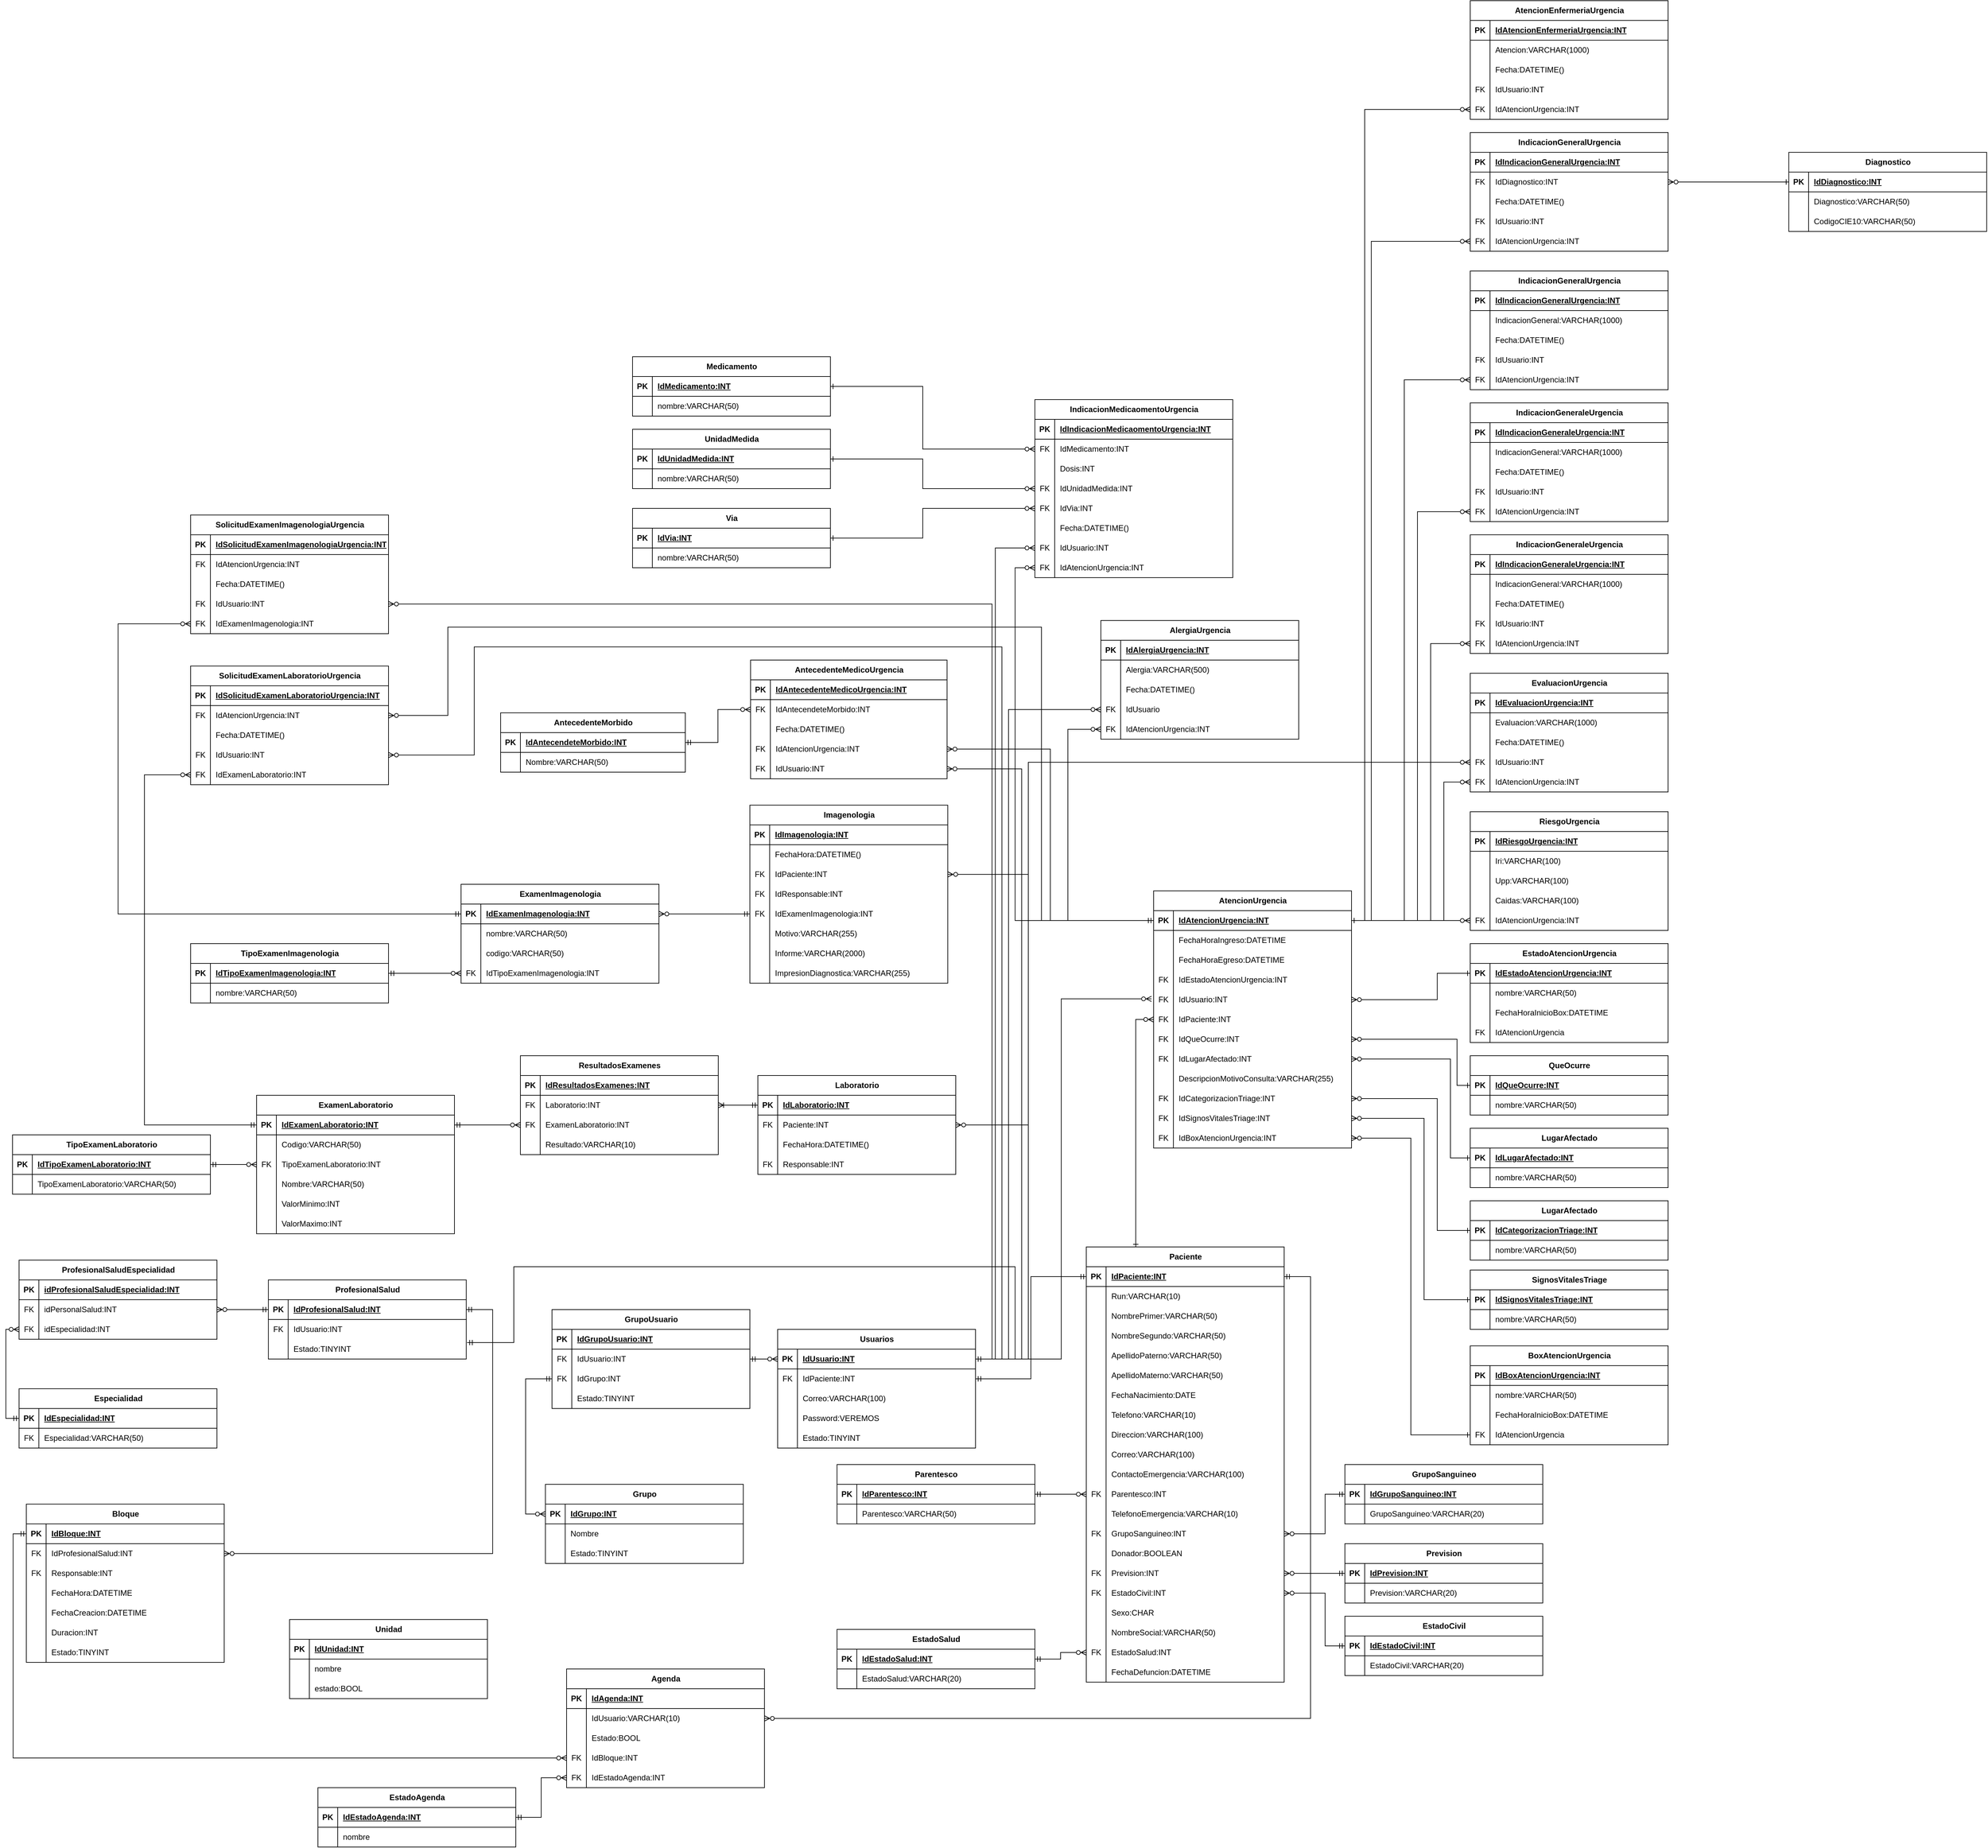 <mxfile version="22.1.11" type="github">
  <diagram name="Página-1" id="NzEY5Oon2eNFP-K9tF7l">
    <mxGraphModel dx="11394" dy="6918" grid="1" gridSize="10" guides="1" tooltips="1" connect="1" arrows="1" fold="1" page="1" pageScale="1" pageWidth="827" pageHeight="1169" math="0" shadow="0">
      <root>
        <mxCell id="0" />
        <mxCell id="1" parent="0" />
        <mxCell id="nTcyz3-fil_7eup9axXW-1" value="Paciente" style="shape=table;startSize=30;container=1;collapsible=1;childLayout=tableLayout;fixedRows=1;rowLines=0;fontStyle=1;align=center;resizeLast=1;html=1;" parent="1" vertex="1">
          <mxGeometry x="37.89" y="230" width="300" height="660" as="geometry" />
        </mxCell>
        <mxCell id="nTcyz3-fil_7eup9axXW-2" value="" style="shape=tableRow;horizontal=0;startSize=0;swimlaneHead=0;swimlaneBody=0;fillColor=none;collapsible=0;dropTarget=0;points=[[0,0.5],[1,0.5]];portConstraint=eastwest;top=0;left=0;right=0;bottom=1;" parent="nTcyz3-fil_7eup9axXW-1" vertex="1">
          <mxGeometry y="30" width="300" height="30" as="geometry" />
        </mxCell>
        <mxCell id="nTcyz3-fil_7eup9axXW-3" value="PK" style="shape=partialRectangle;connectable=0;fillColor=none;top=0;left=0;bottom=0;right=0;fontStyle=1;overflow=hidden;whiteSpace=wrap;html=1;" parent="nTcyz3-fil_7eup9axXW-2" vertex="1">
          <mxGeometry width="30" height="30" as="geometry">
            <mxRectangle width="30" height="30" as="alternateBounds" />
          </mxGeometry>
        </mxCell>
        <mxCell id="nTcyz3-fil_7eup9axXW-4" value="IdPaciente:INT" style="shape=partialRectangle;connectable=0;fillColor=none;top=0;left=0;bottom=0;right=0;align=left;spacingLeft=6;fontStyle=5;overflow=hidden;whiteSpace=wrap;html=1;" parent="nTcyz3-fil_7eup9axXW-2" vertex="1">
          <mxGeometry x="30" width="270" height="30" as="geometry">
            <mxRectangle width="270" height="30" as="alternateBounds" />
          </mxGeometry>
        </mxCell>
        <mxCell id="nTcyz3-fil_7eup9axXW-5" value="" style="shape=tableRow;horizontal=0;startSize=0;swimlaneHead=0;swimlaneBody=0;fillColor=none;collapsible=0;dropTarget=0;points=[[0,0.5],[1,0.5]];portConstraint=eastwest;top=0;left=0;right=0;bottom=0;" parent="nTcyz3-fil_7eup9axXW-1" vertex="1">
          <mxGeometry y="60" width="300" height="30" as="geometry" />
        </mxCell>
        <mxCell id="nTcyz3-fil_7eup9axXW-6" value="" style="shape=partialRectangle;connectable=0;fillColor=none;top=0;left=0;bottom=0;right=0;editable=1;overflow=hidden;whiteSpace=wrap;html=1;" parent="nTcyz3-fil_7eup9axXW-5" vertex="1">
          <mxGeometry width="30" height="30" as="geometry">
            <mxRectangle width="30" height="30" as="alternateBounds" />
          </mxGeometry>
        </mxCell>
        <mxCell id="nTcyz3-fil_7eup9axXW-7" value="Run:VARCHAR(10)" style="shape=partialRectangle;connectable=0;fillColor=none;top=0;left=0;bottom=0;right=0;align=left;spacingLeft=6;overflow=hidden;whiteSpace=wrap;html=1;" parent="nTcyz3-fil_7eup9axXW-5" vertex="1">
          <mxGeometry x="30" width="270" height="30" as="geometry">
            <mxRectangle width="270" height="30" as="alternateBounds" />
          </mxGeometry>
        </mxCell>
        <mxCell id="nTcyz3-fil_7eup9axXW-8" value="" style="shape=tableRow;horizontal=0;startSize=0;swimlaneHead=0;swimlaneBody=0;fillColor=none;collapsible=0;dropTarget=0;points=[[0,0.5],[1,0.5]];portConstraint=eastwest;top=0;left=0;right=0;bottom=0;" parent="nTcyz3-fil_7eup9axXW-1" vertex="1">
          <mxGeometry y="90" width="300" height="30" as="geometry" />
        </mxCell>
        <mxCell id="nTcyz3-fil_7eup9axXW-9" value="" style="shape=partialRectangle;connectable=0;fillColor=none;top=0;left=0;bottom=0;right=0;editable=1;overflow=hidden;whiteSpace=wrap;html=1;" parent="nTcyz3-fil_7eup9axXW-8" vertex="1">
          <mxGeometry width="30" height="30" as="geometry">
            <mxRectangle width="30" height="30" as="alternateBounds" />
          </mxGeometry>
        </mxCell>
        <mxCell id="nTcyz3-fil_7eup9axXW-10" value="NombrePrimer:VARCHAR(50)" style="shape=partialRectangle;connectable=0;fillColor=none;top=0;left=0;bottom=0;right=0;align=left;spacingLeft=6;overflow=hidden;whiteSpace=wrap;html=1;" parent="nTcyz3-fil_7eup9axXW-8" vertex="1">
          <mxGeometry x="30" width="270" height="30" as="geometry">
            <mxRectangle width="270" height="30" as="alternateBounds" />
          </mxGeometry>
        </mxCell>
        <mxCell id="nTcyz3-fil_7eup9axXW-11" value="" style="shape=tableRow;horizontal=0;startSize=0;swimlaneHead=0;swimlaneBody=0;fillColor=none;collapsible=0;dropTarget=0;points=[[0,0.5],[1,0.5]];portConstraint=eastwest;top=0;left=0;right=0;bottom=0;" parent="nTcyz3-fil_7eup9axXW-1" vertex="1">
          <mxGeometry y="120" width="300" height="30" as="geometry" />
        </mxCell>
        <mxCell id="nTcyz3-fil_7eup9axXW-12" value="" style="shape=partialRectangle;connectable=0;fillColor=none;top=0;left=0;bottom=0;right=0;editable=1;overflow=hidden;whiteSpace=wrap;html=1;" parent="nTcyz3-fil_7eup9axXW-11" vertex="1">
          <mxGeometry width="30" height="30" as="geometry">
            <mxRectangle width="30" height="30" as="alternateBounds" />
          </mxGeometry>
        </mxCell>
        <mxCell id="nTcyz3-fil_7eup9axXW-13" value="NombreSegundo:VARCHAR(50)" style="shape=partialRectangle;connectable=0;fillColor=none;top=0;left=0;bottom=0;right=0;align=left;spacingLeft=6;overflow=hidden;whiteSpace=wrap;html=1;" parent="nTcyz3-fil_7eup9axXW-11" vertex="1">
          <mxGeometry x="30" width="270" height="30" as="geometry">
            <mxRectangle width="270" height="30" as="alternateBounds" />
          </mxGeometry>
        </mxCell>
        <mxCell id="nTcyz3-fil_7eup9axXW-29" value="" style="shape=tableRow;horizontal=0;startSize=0;swimlaneHead=0;swimlaneBody=0;fillColor=none;collapsible=0;dropTarget=0;points=[[0,0.5],[1,0.5]];portConstraint=eastwest;top=0;left=0;right=0;bottom=0;" parent="nTcyz3-fil_7eup9axXW-1" vertex="1">
          <mxGeometry y="150" width="300" height="30" as="geometry" />
        </mxCell>
        <mxCell id="nTcyz3-fil_7eup9axXW-30" value="" style="shape=partialRectangle;connectable=0;fillColor=none;top=0;left=0;bottom=0;right=0;editable=1;overflow=hidden;whiteSpace=wrap;html=1;" parent="nTcyz3-fil_7eup9axXW-29" vertex="1">
          <mxGeometry width="30" height="30" as="geometry">
            <mxRectangle width="30" height="30" as="alternateBounds" />
          </mxGeometry>
        </mxCell>
        <mxCell id="nTcyz3-fil_7eup9axXW-31" value="ApellidoPaterno:VARCHAR(50)" style="shape=partialRectangle;connectable=0;fillColor=none;top=0;left=0;bottom=0;right=0;align=left;spacingLeft=6;overflow=hidden;whiteSpace=wrap;html=1;" parent="nTcyz3-fil_7eup9axXW-29" vertex="1">
          <mxGeometry x="30" width="270" height="30" as="geometry">
            <mxRectangle width="270" height="30" as="alternateBounds" />
          </mxGeometry>
        </mxCell>
        <mxCell id="nTcyz3-fil_7eup9axXW-32" value="" style="shape=tableRow;horizontal=0;startSize=0;swimlaneHead=0;swimlaneBody=0;fillColor=none;collapsible=0;dropTarget=0;points=[[0,0.5],[1,0.5]];portConstraint=eastwest;top=0;left=0;right=0;bottom=0;" parent="nTcyz3-fil_7eup9axXW-1" vertex="1">
          <mxGeometry y="180" width="300" height="30" as="geometry" />
        </mxCell>
        <mxCell id="nTcyz3-fil_7eup9axXW-33" value="" style="shape=partialRectangle;connectable=0;fillColor=none;top=0;left=0;bottom=0;right=0;editable=1;overflow=hidden;whiteSpace=wrap;html=1;" parent="nTcyz3-fil_7eup9axXW-32" vertex="1">
          <mxGeometry width="30" height="30" as="geometry">
            <mxRectangle width="30" height="30" as="alternateBounds" />
          </mxGeometry>
        </mxCell>
        <mxCell id="nTcyz3-fil_7eup9axXW-34" value="ApellidoMaterno:VARCHAR(50)" style="shape=partialRectangle;connectable=0;fillColor=none;top=0;left=0;bottom=0;right=0;align=left;spacingLeft=6;overflow=hidden;whiteSpace=wrap;html=1;" parent="nTcyz3-fil_7eup9axXW-32" vertex="1">
          <mxGeometry x="30" width="270" height="30" as="geometry">
            <mxRectangle width="270" height="30" as="alternateBounds" />
          </mxGeometry>
        </mxCell>
        <mxCell id="nTcyz3-fil_7eup9axXW-35" value="" style="shape=tableRow;horizontal=0;startSize=0;swimlaneHead=0;swimlaneBody=0;fillColor=none;collapsible=0;dropTarget=0;points=[[0,0.5],[1,0.5]];portConstraint=eastwest;top=0;left=0;right=0;bottom=0;" parent="nTcyz3-fil_7eup9axXW-1" vertex="1">
          <mxGeometry y="210" width="300" height="30" as="geometry" />
        </mxCell>
        <mxCell id="nTcyz3-fil_7eup9axXW-36" value="" style="shape=partialRectangle;connectable=0;fillColor=none;top=0;left=0;bottom=0;right=0;editable=1;overflow=hidden;whiteSpace=wrap;html=1;" parent="nTcyz3-fil_7eup9axXW-35" vertex="1">
          <mxGeometry width="30" height="30" as="geometry">
            <mxRectangle width="30" height="30" as="alternateBounds" />
          </mxGeometry>
        </mxCell>
        <mxCell id="nTcyz3-fil_7eup9axXW-37" value="FechaNacimiento:DATE" style="shape=partialRectangle;connectable=0;fillColor=none;top=0;left=0;bottom=0;right=0;align=left;spacingLeft=6;overflow=hidden;whiteSpace=wrap;html=1;" parent="nTcyz3-fil_7eup9axXW-35" vertex="1">
          <mxGeometry x="30" width="270" height="30" as="geometry">
            <mxRectangle width="270" height="30" as="alternateBounds" />
          </mxGeometry>
        </mxCell>
        <mxCell id="nTcyz3-fil_7eup9axXW-38" value="" style="shape=tableRow;horizontal=0;startSize=0;swimlaneHead=0;swimlaneBody=0;fillColor=none;collapsible=0;dropTarget=0;points=[[0,0.5],[1,0.5]];portConstraint=eastwest;top=0;left=0;right=0;bottom=0;" parent="nTcyz3-fil_7eup9axXW-1" vertex="1">
          <mxGeometry y="240" width="300" height="30" as="geometry" />
        </mxCell>
        <mxCell id="nTcyz3-fil_7eup9axXW-39" value="" style="shape=partialRectangle;connectable=0;fillColor=none;top=0;left=0;bottom=0;right=0;editable=1;overflow=hidden;whiteSpace=wrap;html=1;" parent="nTcyz3-fil_7eup9axXW-38" vertex="1">
          <mxGeometry width="30" height="30" as="geometry">
            <mxRectangle width="30" height="30" as="alternateBounds" />
          </mxGeometry>
        </mxCell>
        <mxCell id="nTcyz3-fil_7eup9axXW-40" value="Telefono:VARCHAR(10)" style="shape=partialRectangle;connectable=0;fillColor=none;top=0;left=0;bottom=0;right=0;align=left;spacingLeft=6;overflow=hidden;whiteSpace=wrap;html=1;" parent="nTcyz3-fil_7eup9axXW-38" vertex="1">
          <mxGeometry x="30" width="270" height="30" as="geometry">
            <mxRectangle width="270" height="30" as="alternateBounds" />
          </mxGeometry>
        </mxCell>
        <mxCell id="nTcyz3-fil_7eup9axXW-191" value="" style="shape=tableRow;horizontal=0;startSize=0;swimlaneHead=0;swimlaneBody=0;fillColor=none;collapsible=0;dropTarget=0;points=[[0,0.5],[1,0.5]];portConstraint=eastwest;top=0;left=0;right=0;bottom=0;" parent="nTcyz3-fil_7eup9axXW-1" vertex="1">
          <mxGeometry y="270" width="300" height="30" as="geometry" />
        </mxCell>
        <mxCell id="nTcyz3-fil_7eup9axXW-192" value="" style="shape=partialRectangle;connectable=0;fillColor=none;top=0;left=0;bottom=0;right=0;editable=1;overflow=hidden;whiteSpace=wrap;html=1;" parent="nTcyz3-fil_7eup9axXW-191" vertex="1">
          <mxGeometry width="30" height="30" as="geometry">
            <mxRectangle width="30" height="30" as="alternateBounds" />
          </mxGeometry>
        </mxCell>
        <mxCell id="nTcyz3-fil_7eup9axXW-193" value="Direccion:VARCHAR(100)" style="shape=partialRectangle;connectable=0;fillColor=none;top=0;left=0;bottom=0;right=0;align=left;spacingLeft=6;overflow=hidden;whiteSpace=wrap;html=1;" parent="nTcyz3-fil_7eup9axXW-191" vertex="1">
          <mxGeometry x="30" width="270" height="30" as="geometry">
            <mxRectangle width="270" height="30" as="alternateBounds" />
          </mxGeometry>
        </mxCell>
        <mxCell id="u7iMLTZD69oaH_UcyY8--70" value="" style="shape=tableRow;horizontal=0;startSize=0;swimlaneHead=0;swimlaneBody=0;fillColor=none;collapsible=0;dropTarget=0;points=[[0,0.5],[1,0.5]];portConstraint=eastwest;top=0;left=0;right=0;bottom=0;" parent="nTcyz3-fil_7eup9axXW-1" vertex="1">
          <mxGeometry y="300" width="300" height="30" as="geometry" />
        </mxCell>
        <mxCell id="u7iMLTZD69oaH_UcyY8--71" value="" style="shape=partialRectangle;connectable=0;fillColor=none;top=0;left=0;bottom=0;right=0;editable=1;overflow=hidden;whiteSpace=wrap;html=1;" parent="u7iMLTZD69oaH_UcyY8--70" vertex="1">
          <mxGeometry width="30" height="30" as="geometry">
            <mxRectangle width="30" height="30" as="alternateBounds" />
          </mxGeometry>
        </mxCell>
        <mxCell id="u7iMLTZD69oaH_UcyY8--72" value="Correo:VARCHAR(100)" style="shape=partialRectangle;connectable=0;fillColor=none;top=0;left=0;bottom=0;right=0;align=left;spacingLeft=6;overflow=hidden;whiteSpace=wrap;html=1;" parent="u7iMLTZD69oaH_UcyY8--70" vertex="1">
          <mxGeometry x="30" width="270" height="30" as="geometry">
            <mxRectangle width="270" height="30" as="alternateBounds" />
          </mxGeometry>
        </mxCell>
        <mxCell id="nTcyz3-fil_7eup9axXW-41" value="" style="shape=tableRow;horizontal=0;startSize=0;swimlaneHead=0;swimlaneBody=0;fillColor=none;collapsible=0;dropTarget=0;points=[[0,0.5],[1,0.5]];portConstraint=eastwest;top=0;left=0;right=0;bottom=0;" parent="nTcyz3-fil_7eup9axXW-1" vertex="1">
          <mxGeometry y="330" width="300" height="30" as="geometry" />
        </mxCell>
        <mxCell id="nTcyz3-fil_7eup9axXW-42" value="" style="shape=partialRectangle;connectable=0;fillColor=none;top=0;left=0;bottom=0;right=0;editable=1;overflow=hidden;whiteSpace=wrap;html=1;" parent="nTcyz3-fil_7eup9axXW-41" vertex="1">
          <mxGeometry width="30" height="30" as="geometry">
            <mxRectangle width="30" height="30" as="alternateBounds" />
          </mxGeometry>
        </mxCell>
        <mxCell id="nTcyz3-fil_7eup9axXW-43" value="ContactoEmergencia:VARCHAR(100)" style="shape=partialRectangle;connectable=0;fillColor=none;top=0;left=0;bottom=0;right=0;align=left;spacingLeft=6;overflow=hidden;whiteSpace=wrap;html=1;" parent="nTcyz3-fil_7eup9axXW-41" vertex="1">
          <mxGeometry x="30" width="270" height="30" as="geometry">
            <mxRectangle width="270" height="30" as="alternateBounds" />
          </mxGeometry>
        </mxCell>
        <mxCell id="nTcyz3-fil_7eup9axXW-44" value="" style="shape=tableRow;horizontal=0;startSize=0;swimlaneHead=0;swimlaneBody=0;fillColor=none;collapsible=0;dropTarget=0;points=[[0,0.5],[1,0.5]];portConstraint=eastwest;top=0;left=0;right=0;bottom=0;" parent="nTcyz3-fil_7eup9axXW-1" vertex="1">
          <mxGeometry y="360" width="300" height="30" as="geometry" />
        </mxCell>
        <mxCell id="nTcyz3-fil_7eup9axXW-45" value="FK" style="shape=partialRectangle;connectable=0;fillColor=none;top=0;left=0;bottom=0;right=0;editable=1;overflow=hidden;whiteSpace=wrap;html=1;" parent="nTcyz3-fil_7eup9axXW-44" vertex="1">
          <mxGeometry width="30" height="30" as="geometry">
            <mxRectangle width="30" height="30" as="alternateBounds" />
          </mxGeometry>
        </mxCell>
        <mxCell id="nTcyz3-fil_7eup9axXW-46" value="Parentesco:INT" style="shape=partialRectangle;connectable=0;fillColor=none;top=0;left=0;bottom=0;right=0;align=left;spacingLeft=6;overflow=hidden;whiteSpace=wrap;html=1;" parent="nTcyz3-fil_7eup9axXW-44" vertex="1">
          <mxGeometry x="30" width="270" height="30" as="geometry">
            <mxRectangle width="270" height="30" as="alternateBounds" />
          </mxGeometry>
        </mxCell>
        <mxCell id="nTcyz3-fil_7eup9axXW-47" value="" style="shape=tableRow;horizontal=0;startSize=0;swimlaneHead=0;swimlaneBody=0;fillColor=none;collapsible=0;dropTarget=0;points=[[0,0.5],[1,0.5]];portConstraint=eastwest;top=0;left=0;right=0;bottom=0;" parent="nTcyz3-fil_7eup9axXW-1" vertex="1">
          <mxGeometry y="390" width="300" height="30" as="geometry" />
        </mxCell>
        <mxCell id="nTcyz3-fil_7eup9axXW-48" value="" style="shape=partialRectangle;connectable=0;fillColor=none;top=0;left=0;bottom=0;right=0;editable=1;overflow=hidden;whiteSpace=wrap;html=1;" parent="nTcyz3-fil_7eup9axXW-47" vertex="1">
          <mxGeometry width="30" height="30" as="geometry">
            <mxRectangle width="30" height="30" as="alternateBounds" />
          </mxGeometry>
        </mxCell>
        <mxCell id="nTcyz3-fil_7eup9axXW-49" value="TelefonoEmergencia:VARCHAR(10)" style="shape=partialRectangle;connectable=0;fillColor=none;top=0;left=0;bottom=0;right=0;align=left;spacingLeft=6;overflow=hidden;whiteSpace=wrap;html=1;" parent="nTcyz3-fil_7eup9axXW-47" vertex="1">
          <mxGeometry x="30" width="270" height="30" as="geometry">
            <mxRectangle width="270" height="30" as="alternateBounds" />
          </mxGeometry>
        </mxCell>
        <mxCell id="u7iMLTZD69oaH_UcyY8--17" value="" style="shape=tableRow;horizontal=0;startSize=0;swimlaneHead=0;swimlaneBody=0;fillColor=none;collapsible=0;dropTarget=0;points=[[0,0.5],[1,0.5]];portConstraint=eastwest;top=0;left=0;right=0;bottom=0;" parent="nTcyz3-fil_7eup9axXW-1" vertex="1">
          <mxGeometry y="420" width="300" height="30" as="geometry" />
        </mxCell>
        <mxCell id="u7iMLTZD69oaH_UcyY8--18" value="FK" style="shape=partialRectangle;connectable=0;fillColor=none;top=0;left=0;bottom=0;right=0;editable=1;overflow=hidden;whiteSpace=wrap;html=1;" parent="u7iMLTZD69oaH_UcyY8--17" vertex="1">
          <mxGeometry width="30" height="30" as="geometry">
            <mxRectangle width="30" height="30" as="alternateBounds" />
          </mxGeometry>
        </mxCell>
        <mxCell id="u7iMLTZD69oaH_UcyY8--19" value="GrupoSanguineo:INT" style="shape=partialRectangle;connectable=0;fillColor=none;top=0;left=0;bottom=0;right=0;align=left;spacingLeft=6;overflow=hidden;whiteSpace=wrap;html=1;" parent="u7iMLTZD69oaH_UcyY8--17" vertex="1">
          <mxGeometry x="30" width="270" height="30" as="geometry">
            <mxRectangle width="270" height="30" as="alternateBounds" />
          </mxGeometry>
        </mxCell>
        <mxCell id="u7iMLTZD69oaH_UcyY8--64" value="" style="shape=tableRow;horizontal=0;startSize=0;swimlaneHead=0;swimlaneBody=0;fillColor=none;collapsible=0;dropTarget=0;points=[[0,0.5],[1,0.5]];portConstraint=eastwest;top=0;left=0;right=0;bottom=0;" parent="nTcyz3-fil_7eup9axXW-1" vertex="1">
          <mxGeometry y="450" width="300" height="30" as="geometry" />
        </mxCell>
        <mxCell id="u7iMLTZD69oaH_UcyY8--65" value="" style="shape=partialRectangle;connectable=0;fillColor=none;top=0;left=0;bottom=0;right=0;editable=1;overflow=hidden;whiteSpace=wrap;html=1;" parent="u7iMLTZD69oaH_UcyY8--64" vertex="1">
          <mxGeometry width="30" height="30" as="geometry">
            <mxRectangle width="30" height="30" as="alternateBounds" />
          </mxGeometry>
        </mxCell>
        <mxCell id="u7iMLTZD69oaH_UcyY8--66" value="Donador:BOOLEAN" style="shape=partialRectangle;connectable=0;fillColor=none;top=0;left=0;bottom=0;right=0;align=left;spacingLeft=6;overflow=hidden;whiteSpace=wrap;html=1;" parent="u7iMLTZD69oaH_UcyY8--64" vertex="1">
          <mxGeometry x="30" width="270" height="30" as="geometry">
            <mxRectangle width="270" height="30" as="alternateBounds" />
          </mxGeometry>
        </mxCell>
        <mxCell id="u7iMLTZD69oaH_UcyY8--20" value="" style="shape=tableRow;horizontal=0;startSize=0;swimlaneHead=0;swimlaneBody=0;fillColor=none;collapsible=0;dropTarget=0;points=[[0,0.5],[1,0.5]];portConstraint=eastwest;top=0;left=0;right=0;bottom=0;" parent="nTcyz3-fil_7eup9axXW-1" vertex="1">
          <mxGeometry y="480" width="300" height="30" as="geometry" />
        </mxCell>
        <mxCell id="u7iMLTZD69oaH_UcyY8--21" value="FK" style="shape=partialRectangle;connectable=0;fillColor=none;top=0;left=0;bottom=0;right=0;editable=1;overflow=hidden;whiteSpace=wrap;html=1;" parent="u7iMLTZD69oaH_UcyY8--20" vertex="1">
          <mxGeometry width="30" height="30" as="geometry">
            <mxRectangle width="30" height="30" as="alternateBounds" />
          </mxGeometry>
        </mxCell>
        <mxCell id="u7iMLTZD69oaH_UcyY8--22" value="Prevision:INT" style="shape=partialRectangle;connectable=0;fillColor=none;top=0;left=0;bottom=0;right=0;align=left;spacingLeft=6;overflow=hidden;whiteSpace=wrap;html=1;" parent="u7iMLTZD69oaH_UcyY8--20" vertex="1">
          <mxGeometry x="30" width="270" height="30" as="geometry">
            <mxRectangle width="270" height="30" as="alternateBounds" />
          </mxGeometry>
        </mxCell>
        <mxCell id="u7iMLTZD69oaH_UcyY8--43" value="" style="shape=tableRow;horizontal=0;startSize=0;swimlaneHead=0;swimlaneBody=0;fillColor=none;collapsible=0;dropTarget=0;points=[[0,0.5],[1,0.5]];portConstraint=eastwest;top=0;left=0;right=0;bottom=0;" parent="nTcyz3-fil_7eup9axXW-1" vertex="1">
          <mxGeometry y="510" width="300" height="30" as="geometry" />
        </mxCell>
        <mxCell id="u7iMLTZD69oaH_UcyY8--44" value="FK" style="shape=partialRectangle;connectable=0;fillColor=none;top=0;left=0;bottom=0;right=0;editable=1;overflow=hidden;whiteSpace=wrap;html=1;" parent="u7iMLTZD69oaH_UcyY8--43" vertex="1">
          <mxGeometry width="30" height="30" as="geometry">
            <mxRectangle width="30" height="30" as="alternateBounds" />
          </mxGeometry>
        </mxCell>
        <mxCell id="u7iMLTZD69oaH_UcyY8--45" value="EstadoCivil:INT" style="shape=partialRectangle;connectable=0;fillColor=none;top=0;left=0;bottom=0;right=0;align=left;spacingLeft=6;overflow=hidden;whiteSpace=wrap;html=1;" parent="u7iMLTZD69oaH_UcyY8--43" vertex="1">
          <mxGeometry x="30" width="270" height="30" as="geometry">
            <mxRectangle width="270" height="30" as="alternateBounds" />
          </mxGeometry>
        </mxCell>
        <mxCell id="u7iMLTZD69oaH_UcyY8--34" value="" style="shape=tableRow;horizontal=0;startSize=0;swimlaneHead=0;swimlaneBody=0;fillColor=none;collapsible=0;dropTarget=0;points=[[0,0.5],[1,0.5]];portConstraint=eastwest;top=0;left=0;right=0;bottom=0;" parent="nTcyz3-fil_7eup9axXW-1" vertex="1">
          <mxGeometry y="540" width="300" height="30" as="geometry" />
        </mxCell>
        <mxCell id="u7iMLTZD69oaH_UcyY8--35" value="" style="shape=partialRectangle;connectable=0;fillColor=none;top=0;left=0;bottom=0;right=0;editable=1;overflow=hidden;whiteSpace=wrap;html=1;" parent="u7iMLTZD69oaH_UcyY8--34" vertex="1">
          <mxGeometry width="30" height="30" as="geometry">
            <mxRectangle width="30" height="30" as="alternateBounds" />
          </mxGeometry>
        </mxCell>
        <mxCell id="u7iMLTZD69oaH_UcyY8--36" value="Sexo:CHAR" style="shape=partialRectangle;connectable=0;fillColor=none;top=0;left=0;bottom=0;right=0;align=left;spacingLeft=6;overflow=hidden;whiteSpace=wrap;html=1;" parent="u7iMLTZD69oaH_UcyY8--34" vertex="1">
          <mxGeometry x="30" width="270" height="30" as="geometry">
            <mxRectangle width="270" height="30" as="alternateBounds" />
          </mxGeometry>
        </mxCell>
        <mxCell id="u7iMLTZD69oaH_UcyY8--37" value="" style="shape=tableRow;horizontal=0;startSize=0;swimlaneHead=0;swimlaneBody=0;fillColor=none;collapsible=0;dropTarget=0;points=[[0,0.5],[1,0.5]];portConstraint=eastwest;top=0;left=0;right=0;bottom=0;" parent="nTcyz3-fil_7eup9axXW-1" vertex="1">
          <mxGeometry y="570" width="300" height="30" as="geometry" />
        </mxCell>
        <mxCell id="u7iMLTZD69oaH_UcyY8--38" value="" style="shape=partialRectangle;connectable=0;fillColor=none;top=0;left=0;bottom=0;right=0;editable=1;overflow=hidden;whiteSpace=wrap;html=1;" parent="u7iMLTZD69oaH_UcyY8--37" vertex="1">
          <mxGeometry width="30" height="30" as="geometry">
            <mxRectangle width="30" height="30" as="alternateBounds" />
          </mxGeometry>
        </mxCell>
        <mxCell id="u7iMLTZD69oaH_UcyY8--39" value="NombreSocial:VARCHAR(50)" style="shape=partialRectangle;connectable=0;fillColor=none;top=0;left=0;bottom=0;right=0;align=left;spacingLeft=6;overflow=hidden;whiteSpace=wrap;html=1;" parent="u7iMLTZD69oaH_UcyY8--37" vertex="1">
          <mxGeometry x="30" width="270" height="30" as="geometry">
            <mxRectangle width="270" height="30" as="alternateBounds" />
          </mxGeometry>
        </mxCell>
        <mxCell id="u7iMLTZD69oaH_UcyY8--23" value="" style="shape=tableRow;horizontal=0;startSize=0;swimlaneHead=0;swimlaneBody=0;fillColor=none;collapsible=0;dropTarget=0;points=[[0,0.5],[1,0.5]];portConstraint=eastwest;top=0;left=0;right=0;bottom=0;" parent="nTcyz3-fil_7eup9axXW-1" vertex="1">
          <mxGeometry y="600" width="300" height="30" as="geometry" />
        </mxCell>
        <mxCell id="u7iMLTZD69oaH_UcyY8--24" value="FK" style="shape=partialRectangle;connectable=0;fillColor=none;top=0;left=0;bottom=0;right=0;editable=1;overflow=hidden;whiteSpace=wrap;html=1;" parent="u7iMLTZD69oaH_UcyY8--23" vertex="1">
          <mxGeometry width="30" height="30" as="geometry">
            <mxRectangle width="30" height="30" as="alternateBounds" />
          </mxGeometry>
        </mxCell>
        <mxCell id="u7iMLTZD69oaH_UcyY8--25" value="EstadoSalud:INT" style="shape=partialRectangle;connectable=0;fillColor=none;top=0;left=0;bottom=0;right=0;align=left;spacingLeft=6;overflow=hidden;whiteSpace=wrap;html=1;" parent="u7iMLTZD69oaH_UcyY8--23" vertex="1">
          <mxGeometry x="30" width="270" height="30" as="geometry">
            <mxRectangle width="270" height="30" as="alternateBounds" />
          </mxGeometry>
        </mxCell>
        <mxCell id="u7iMLTZD69oaH_UcyY8--67" value="" style="shape=tableRow;horizontal=0;startSize=0;swimlaneHead=0;swimlaneBody=0;fillColor=none;collapsible=0;dropTarget=0;points=[[0,0.5],[1,0.5]];portConstraint=eastwest;top=0;left=0;right=0;bottom=0;" parent="nTcyz3-fil_7eup9axXW-1" vertex="1">
          <mxGeometry y="630" width="300" height="30" as="geometry" />
        </mxCell>
        <mxCell id="u7iMLTZD69oaH_UcyY8--68" value="" style="shape=partialRectangle;connectable=0;fillColor=none;top=0;left=0;bottom=0;right=0;editable=1;overflow=hidden;whiteSpace=wrap;html=1;" parent="u7iMLTZD69oaH_UcyY8--67" vertex="1">
          <mxGeometry width="30" height="30" as="geometry">
            <mxRectangle width="30" height="30" as="alternateBounds" />
          </mxGeometry>
        </mxCell>
        <mxCell id="u7iMLTZD69oaH_UcyY8--69" value="FechaDefuncion:DATETIME" style="shape=partialRectangle;connectable=0;fillColor=none;top=0;left=0;bottom=0;right=0;align=left;spacingLeft=6;overflow=hidden;whiteSpace=wrap;html=1;" parent="u7iMLTZD69oaH_UcyY8--67" vertex="1">
          <mxGeometry x="30" width="270" height="30" as="geometry">
            <mxRectangle width="270" height="30" as="alternateBounds" />
          </mxGeometry>
        </mxCell>
        <mxCell id="nTcyz3-fil_7eup9axXW-56" value="Bloque" style="shape=table;startSize=30;container=1;collapsible=1;childLayout=tableLayout;fixedRows=1;rowLines=0;fontStyle=1;align=center;resizeLast=1;html=1;" parent="1" vertex="1">
          <mxGeometry x="-1569.11" y="620" width="300" height="240" as="geometry" />
        </mxCell>
        <mxCell id="nTcyz3-fil_7eup9axXW-57" value="" style="shape=tableRow;horizontal=0;startSize=0;swimlaneHead=0;swimlaneBody=0;fillColor=none;collapsible=0;dropTarget=0;points=[[0,0.5],[1,0.5]];portConstraint=eastwest;top=0;left=0;right=0;bottom=1;" parent="nTcyz3-fil_7eup9axXW-56" vertex="1">
          <mxGeometry y="30" width="300" height="30" as="geometry" />
        </mxCell>
        <mxCell id="nTcyz3-fil_7eup9axXW-58" value="PK" style="shape=partialRectangle;connectable=0;fillColor=none;top=0;left=0;bottom=0;right=0;fontStyle=1;overflow=hidden;whiteSpace=wrap;html=1;" parent="nTcyz3-fil_7eup9axXW-57" vertex="1">
          <mxGeometry width="30" height="30" as="geometry">
            <mxRectangle width="30" height="30" as="alternateBounds" />
          </mxGeometry>
        </mxCell>
        <mxCell id="nTcyz3-fil_7eup9axXW-59" value="IdBloque:INT" style="shape=partialRectangle;connectable=0;fillColor=none;top=0;left=0;bottom=0;right=0;align=left;spacingLeft=6;fontStyle=5;overflow=hidden;whiteSpace=wrap;html=1;" parent="nTcyz3-fil_7eup9axXW-57" vertex="1">
          <mxGeometry x="30" width="270" height="30" as="geometry">
            <mxRectangle width="270" height="30" as="alternateBounds" />
          </mxGeometry>
        </mxCell>
        <mxCell id="nTcyz3-fil_7eup9axXW-60" value="" style="shape=tableRow;horizontal=0;startSize=0;swimlaneHead=0;swimlaneBody=0;fillColor=none;collapsible=0;dropTarget=0;points=[[0,0.5],[1,0.5]];portConstraint=eastwest;top=0;left=0;right=0;bottom=0;" parent="nTcyz3-fil_7eup9axXW-56" vertex="1">
          <mxGeometry y="60" width="300" height="30" as="geometry" />
        </mxCell>
        <mxCell id="nTcyz3-fil_7eup9axXW-61" value="FK" style="shape=partialRectangle;connectable=0;fillColor=none;top=0;left=0;bottom=0;right=0;editable=1;overflow=hidden;whiteSpace=wrap;html=1;" parent="nTcyz3-fil_7eup9axXW-60" vertex="1">
          <mxGeometry width="30" height="30" as="geometry">
            <mxRectangle width="30" height="30" as="alternateBounds" />
          </mxGeometry>
        </mxCell>
        <mxCell id="nTcyz3-fil_7eup9axXW-62" value="IdProfesionalSalud:INT" style="shape=partialRectangle;connectable=0;fillColor=none;top=0;left=0;bottom=0;right=0;align=left;spacingLeft=6;overflow=hidden;whiteSpace=wrap;html=1;" parent="nTcyz3-fil_7eup9axXW-60" vertex="1">
          <mxGeometry x="30" width="270" height="30" as="geometry">
            <mxRectangle width="270" height="30" as="alternateBounds" />
          </mxGeometry>
        </mxCell>
        <mxCell id="nTcyz3-fil_7eup9axXW-169" value="" style="shape=tableRow;horizontal=0;startSize=0;swimlaneHead=0;swimlaneBody=0;fillColor=none;collapsible=0;dropTarget=0;points=[[0,0.5],[1,0.5]];portConstraint=eastwest;top=0;left=0;right=0;bottom=0;" parent="nTcyz3-fil_7eup9axXW-56" vertex="1">
          <mxGeometry y="90" width="300" height="30" as="geometry" />
        </mxCell>
        <mxCell id="nTcyz3-fil_7eup9axXW-170" value="FK" style="shape=partialRectangle;connectable=0;fillColor=none;top=0;left=0;bottom=0;right=0;editable=1;overflow=hidden;whiteSpace=wrap;html=1;" parent="nTcyz3-fil_7eup9axXW-169" vertex="1">
          <mxGeometry width="30" height="30" as="geometry">
            <mxRectangle width="30" height="30" as="alternateBounds" />
          </mxGeometry>
        </mxCell>
        <mxCell id="nTcyz3-fil_7eup9axXW-171" value="Responsable:INT" style="shape=partialRectangle;connectable=0;fillColor=none;top=0;left=0;bottom=0;right=0;align=left;spacingLeft=6;overflow=hidden;whiteSpace=wrap;html=1;" parent="nTcyz3-fil_7eup9axXW-169" vertex="1">
          <mxGeometry x="30" width="270" height="30" as="geometry">
            <mxRectangle width="270" height="30" as="alternateBounds" />
          </mxGeometry>
        </mxCell>
        <mxCell id="nTcyz3-fil_7eup9axXW-63" value="" style="shape=tableRow;horizontal=0;startSize=0;swimlaneHead=0;swimlaneBody=0;fillColor=none;collapsible=0;dropTarget=0;points=[[0,0.5],[1,0.5]];portConstraint=eastwest;top=0;left=0;right=0;bottom=0;" parent="nTcyz3-fil_7eup9axXW-56" vertex="1">
          <mxGeometry y="120" width="300" height="30" as="geometry" />
        </mxCell>
        <mxCell id="nTcyz3-fil_7eup9axXW-64" value="" style="shape=partialRectangle;connectable=0;fillColor=none;top=0;left=0;bottom=0;right=0;editable=1;overflow=hidden;whiteSpace=wrap;html=1;" parent="nTcyz3-fil_7eup9axXW-63" vertex="1">
          <mxGeometry width="30" height="30" as="geometry">
            <mxRectangle width="30" height="30" as="alternateBounds" />
          </mxGeometry>
        </mxCell>
        <mxCell id="nTcyz3-fil_7eup9axXW-65" value="FechaHora:DATETIME" style="shape=partialRectangle;connectable=0;fillColor=none;top=0;left=0;bottom=0;right=0;align=left;spacingLeft=6;overflow=hidden;whiteSpace=wrap;html=1;" parent="nTcyz3-fil_7eup9axXW-63" vertex="1">
          <mxGeometry x="30" width="270" height="30" as="geometry">
            <mxRectangle width="270" height="30" as="alternateBounds" />
          </mxGeometry>
        </mxCell>
        <mxCell id="nTcyz3-fil_7eup9axXW-172" value="" style="shape=tableRow;horizontal=0;startSize=0;swimlaneHead=0;swimlaneBody=0;fillColor=none;collapsible=0;dropTarget=0;points=[[0,0.5],[1,0.5]];portConstraint=eastwest;top=0;left=0;right=0;bottom=0;" parent="nTcyz3-fil_7eup9axXW-56" vertex="1">
          <mxGeometry y="150" width="300" height="30" as="geometry" />
        </mxCell>
        <mxCell id="nTcyz3-fil_7eup9axXW-173" value="" style="shape=partialRectangle;connectable=0;fillColor=none;top=0;left=0;bottom=0;right=0;editable=1;overflow=hidden;whiteSpace=wrap;html=1;" parent="nTcyz3-fil_7eup9axXW-172" vertex="1">
          <mxGeometry width="30" height="30" as="geometry">
            <mxRectangle width="30" height="30" as="alternateBounds" />
          </mxGeometry>
        </mxCell>
        <mxCell id="nTcyz3-fil_7eup9axXW-174" value="FechaCreacion:DATETIME" style="shape=partialRectangle;connectable=0;fillColor=none;top=0;left=0;bottom=0;right=0;align=left;spacingLeft=6;overflow=hidden;whiteSpace=wrap;html=1;" parent="nTcyz3-fil_7eup9axXW-172" vertex="1">
          <mxGeometry x="30" width="270" height="30" as="geometry">
            <mxRectangle width="270" height="30" as="alternateBounds" />
          </mxGeometry>
        </mxCell>
        <mxCell id="nTcyz3-fil_7eup9axXW-175" value="" style="shape=tableRow;horizontal=0;startSize=0;swimlaneHead=0;swimlaneBody=0;fillColor=none;collapsible=0;dropTarget=0;points=[[0,0.5],[1,0.5]];portConstraint=eastwest;top=0;left=0;right=0;bottom=0;" parent="nTcyz3-fil_7eup9axXW-56" vertex="1">
          <mxGeometry y="180" width="300" height="30" as="geometry" />
        </mxCell>
        <mxCell id="nTcyz3-fil_7eup9axXW-176" value="" style="shape=partialRectangle;connectable=0;fillColor=none;top=0;left=0;bottom=0;right=0;editable=1;overflow=hidden;whiteSpace=wrap;html=1;" parent="nTcyz3-fil_7eup9axXW-175" vertex="1">
          <mxGeometry width="30" height="30" as="geometry">
            <mxRectangle width="30" height="30" as="alternateBounds" />
          </mxGeometry>
        </mxCell>
        <mxCell id="nTcyz3-fil_7eup9axXW-177" value="Duracion:INT" style="shape=partialRectangle;connectable=0;fillColor=none;top=0;left=0;bottom=0;right=0;align=left;spacingLeft=6;overflow=hidden;whiteSpace=wrap;html=1;" parent="nTcyz3-fil_7eup9axXW-175" vertex="1">
          <mxGeometry x="30" width="270" height="30" as="geometry">
            <mxRectangle width="270" height="30" as="alternateBounds" />
          </mxGeometry>
        </mxCell>
        <mxCell id="nTcyz3-fil_7eup9axXW-178" value="" style="shape=tableRow;horizontal=0;startSize=0;swimlaneHead=0;swimlaneBody=0;fillColor=none;collapsible=0;dropTarget=0;points=[[0,0.5],[1,0.5]];portConstraint=eastwest;top=0;left=0;right=0;bottom=0;" parent="nTcyz3-fil_7eup9axXW-56" vertex="1">
          <mxGeometry y="210" width="300" height="30" as="geometry" />
        </mxCell>
        <mxCell id="nTcyz3-fil_7eup9axXW-179" value="" style="shape=partialRectangle;connectable=0;fillColor=none;top=0;left=0;bottom=0;right=0;editable=1;overflow=hidden;whiteSpace=wrap;html=1;" parent="nTcyz3-fil_7eup9axXW-178" vertex="1">
          <mxGeometry width="30" height="30" as="geometry">
            <mxRectangle width="30" height="30" as="alternateBounds" />
          </mxGeometry>
        </mxCell>
        <mxCell id="nTcyz3-fil_7eup9axXW-180" value="Estado:TINYINT" style="shape=partialRectangle;connectable=0;fillColor=none;top=0;left=0;bottom=0;right=0;align=left;spacingLeft=6;overflow=hidden;whiteSpace=wrap;html=1;" parent="nTcyz3-fil_7eup9axXW-178" vertex="1">
          <mxGeometry x="30" width="270" height="30" as="geometry">
            <mxRectangle width="270" height="30" as="alternateBounds" />
          </mxGeometry>
        </mxCell>
        <mxCell id="nTcyz3-fil_7eup9axXW-139" value="Agenda" style="shape=table;startSize=30;container=1;collapsible=1;childLayout=tableLayout;fixedRows=1;rowLines=0;fontStyle=1;align=center;resizeLast=1;html=1;" parent="1" vertex="1">
          <mxGeometry x="-750" y="870" width="300" height="180" as="geometry" />
        </mxCell>
        <mxCell id="nTcyz3-fil_7eup9axXW-140" value="" style="shape=tableRow;horizontal=0;startSize=0;swimlaneHead=0;swimlaneBody=0;fillColor=none;collapsible=0;dropTarget=0;points=[[0,0.5],[1,0.5]];portConstraint=eastwest;top=0;left=0;right=0;bottom=1;" parent="nTcyz3-fil_7eup9axXW-139" vertex="1">
          <mxGeometry y="30" width="300" height="30" as="geometry" />
        </mxCell>
        <mxCell id="nTcyz3-fil_7eup9axXW-141" value="PK" style="shape=partialRectangle;connectable=0;fillColor=none;top=0;left=0;bottom=0;right=0;fontStyle=1;overflow=hidden;whiteSpace=wrap;html=1;" parent="nTcyz3-fil_7eup9axXW-140" vertex="1">
          <mxGeometry width="30" height="30" as="geometry">
            <mxRectangle width="30" height="30" as="alternateBounds" />
          </mxGeometry>
        </mxCell>
        <mxCell id="nTcyz3-fil_7eup9axXW-142" value="IdAgenda:INT" style="shape=partialRectangle;connectable=0;fillColor=none;top=0;left=0;bottom=0;right=0;align=left;spacingLeft=6;fontStyle=5;overflow=hidden;whiteSpace=wrap;html=1;" parent="nTcyz3-fil_7eup9axXW-140" vertex="1">
          <mxGeometry x="30" width="270" height="30" as="geometry">
            <mxRectangle width="270" height="30" as="alternateBounds" />
          </mxGeometry>
        </mxCell>
        <mxCell id="nTcyz3-fil_7eup9axXW-143" value="" style="shape=tableRow;horizontal=0;startSize=0;swimlaneHead=0;swimlaneBody=0;fillColor=none;collapsible=0;dropTarget=0;points=[[0,0.5],[1,0.5]];portConstraint=eastwest;top=0;left=0;right=0;bottom=0;" parent="nTcyz3-fil_7eup9axXW-139" vertex="1">
          <mxGeometry y="60" width="300" height="30" as="geometry" />
        </mxCell>
        <mxCell id="nTcyz3-fil_7eup9axXW-144" value="" style="shape=partialRectangle;connectable=0;fillColor=none;top=0;left=0;bottom=0;right=0;editable=1;overflow=hidden;whiteSpace=wrap;html=1;" parent="nTcyz3-fil_7eup9axXW-143" vertex="1">
          <mxGeometry width="30" height="30" as="geometry">
            <mxRectangle width="30" height="30" as="alternateBounds" />
          </mxGeometry>
        </mxCell>
        <mxCell id="nTcyz3-fil_7eup9axXW-145" value="IdUsuario:VARCHAR(10)" style="shape=partialRectangle;connectable=0;fillColor=none;top=0;left=0;bottom=0;right=0;align=left;spacingLeft=6;overflow=hidden;whiteSpace=wrap;html=1;" parent="nTcyz3-fil_7eup9axXW-143" vertex="1">
          <mxGeometry x="30" width="270" height="30" as="geometry">
            <mxRectangle width="270" height="30" as="alternateBounds" />
          </mxGeometry>
        </mxCell>
        <mxCell id="u7iMLTZD69oaH_UcyY8--8" value="" style="shape=tableRow;horizontal=0;startSize=0;swimlaneHead=0;swimlaneBody=0;fillColor=none;collapsible=0;dropTarget=0;points=[[0,0.5],[1,0.5]];portConstraint=eastwest;top=0;left=0;right=0;bottom=0;" parent="nTcyz3-fil_7eup9axXW-139" vertex="1">
          <mxGeometry y="90" width="300" height="30" as="geometry" />
        </mxCell>
        <mxCell id="u7iMLTZD69oaH_UcyY8--9" value="" style="shape=partialRectangle;connectable=0;fillColor=none;top=0;left=0;bottom=0;right=0;editable=1;overflow=hidden;whiteSpace=wrap;html=1;" parent="u7iMLTZD69oaH_UcyY8--8" vertex="1">
          <mxGeometry width="30" height="30" as="geometry">
            <mxRectangle width="30" height="30" as="alternateBounds" />
          </mxGeometry>
        </mxCell>
        <mxCell id="u7iMLTZD69oaH_UcyY8--10" value="Estado:BOOL" style="shape=partialRectangle;connectable=0;fillColor=none;top=0;left=0;bottom=0;right=0;align=left;spacingLeft=6;overflow=hidden;whiteSpace=wrap;html=1;" parent="u7iMLTZD69oaH_UcyY8--8" vertex="1">
          <mxGeometry x="30" width="270" height="30" as="geometry">
            <mxRectangle width="270" height="30" as="alternateBounds" />
          </mxGeometry>
        </mxCell>
        <mxCell id="u7iMLTZD69oaH_UcyY8--26" value="" style="shape=tableRow;horizontal=0;startSize=0;swimlaneHead=0;swimlaneBody=0;fillColor=none;collapsible=0;dropTarget=0;points=[[0,0.5],[1,0.5]];portConstraint=eastwest;top=0;left=0;right=0;bottom=0;" parent="nTcyz3-fil_7eup9axXW-139" vertex="1">
          <mxGeometry y="120" width="300" height="30" as="geometry" />
        </mxCell>
        <mxCell id="u7iMLTZD69oaH_UcyY8--27" value="FK" style="shape=partialRectangle;connectable=0;fillColor=none;top=0;left=0;bottom=0;right=0;editable=1;overflow=hidden;whiteSpace=wrap;html=1;" parent="u7iMLTZD69oaH_UcyY8--26" vertex="1">
          <mxGeometry width="30" height="30" as="geometry">
            <mxRectangle width="30" height="30" as="alternateBounds" />
          </mxGeometry>
        </mxCell>
        <mxCell id="u7iMLTZD69oaH_UcyY8--28" value="IdBloque:INT" style="shape=partialRectangle;connectable=0;fillColor=none;top=0;left=0;bottom=0;right=0;align=left;spacingLeft=6;overflow=hidden;whiteSpace=wrap;html=1;" parent="u7iMLTZD69oaH_UcyY8--26" vertex="1">
          <mxGeometry x="30" width="270" height="30" as="geometry">
            <mxRectangle width="270" height="30" as="alternateBounds" />
          </mxGeometry>
        </mxCell>
        <mxCell id="_i9ss1cz1JY2jb3TmARJ-1" style="shape=tableRow;horizontal=0;startSize=0;swimlaneHead=0;swimlaneBody=0;fillColor=none;collapsible=0;dropTarget=0;points=[[0,0.5],[1,0.5]];portConstraint=eastwest;top=0;left=0;right=0;bottom=0;" parent="nTcyz3-fil_7eup9axXW-139" vertex="1">
          <mxGeometry y="150" width="300" height="30" as="geometry" />
        </mxCell>
        <mxCell id="_i9ss1cz1JY2jb3TmARJ-2" value="FK" style="shape=partialRectangle;connectable=0;fillColor=none;top=0;left=0;bottom=0;right=0;editable=1;overflow=hidden;whiteSpace=wrap;html=1;" parent="_i9ss1cz1JY2jb3TmARJ-1" vertex="1">
          <mxGeometry width="30" height="30" as="geometry">
            <mxRectangle width="30" height="30" as="alternateBounds" />
          </mxGeometry>
        </mxCell>
        <mxCell id="_i9ss1cz1JY2jb3TmARJ-3" value="IdEstadoAgenda:INT" style="shape=partialRectangle;connectable=0;fillColor=none;top=0;left=0;bottom=0;right=0;align=left;spacingLeft=6;overflow=hidden;whiteSpace=wrap;html=1;" parent="_i9ss1cz1JY2jb3TmARJ-1" vertex="1">
          <mxGeometry x="30" width="270" height="30" as="geometry">
            <mxRectangle width="270" height="30" as="alternateBounds" />
          </mxGeometry>
        </mxCell>
        <mxCell id="nTcyz3-fil_7eup9axXW-149" value="ProfesionalSalud" style="shape=table;startSize=30;container=1;collapsible=1;childLayout=tableLayout;fixedRows=1;rowLines=0;fontStyle=1;align=center;resizeLast=1;html=1;" parent="1" vertex="1">
          <mxGeometry x="-1202.11" y="280" width="300" height="120" as="geometry">
            <mxRectangle x="-40" y="335" width="120" height="30" as="alternateBounds" />
          </mxGeometry>
        </mxCell>
        <mxCell id="nTcyz3-fil_7eup9axXW-150" value="" style="shape=tableRow;horizontal=0;startSize=0;swimlaneHead=0;swimlaneBody=0;fillColor=none;collapsible=0;dropTarget=0;points=[[0,0.5],[1,0.5]];portConstraint=eastwest;top=0;left=0;right=0;bottom=1;" parent="nTcyz3-fil_7eup9axXW-149" vertex="1">
          <mxGeometry y="30" width="300" height="30" as="geometry" />
        </mxCell>
        <mxCell id="nTcyz3-fil_7eup9axXW-151" value="PK" style="shape=partialRectangle;connectable=0;fillColor=none;top=0;left=0;bottom=0;right=0;fontStyle=1;overflow=hidden;whiteSpace=wrap;html=1;" parent="nTcyz3-fil_7eup9axXW-150" vertex="1">
          <mxGeometry width="30" height="30" as="geometry">
            <mxRectangle width="30" height="30" as="alternateBounds" />
          </mxGeometry>
        </mxCell>
        <mxCell id="nTcyz3-fil_7eup9axXW-152" value="IdProfesionalSalud:INT" style="shape=partialRectangle;connectable=0;fillColor=none;top=0;left=0;bottom=0;right=0;align=left;spacingLeft=6;fontStyle=5;overflow=hidden;whiteSpace=wrap;html=1;" parent="nTcyz3-fil_7eup9axXW-150" vertex="1">
          <mxGeometry x="30" width="270" height="30" as="geometry">
            <mxRectangle width="270" height="30" as="alternateBounds" />
          </mxGeometry>
        </mxCell>
        <mxCell id="nTcyz3-fil_7eup9axXW-153" value="" style="shape=tableRow;horizontal=0;startSize=0;swimlaneHead=0;swimlaneBody=0;fillColor=none;collapsible=0;dropTarget=0;points=[[0,0.5],[1,0.5]];portConstraint=eastwest;top=0;left=0;right=0;bottom=0;" parent="nTcyz3-fil_7eup9axXW-149" vertex="1">
          <mxGeometry y="60" width="300" height="30" as="geometry" />
        </mxCell>
        <mxCell id="nTcyz3-fil_7eup9axXW-154" value="FK" style="shape=partialRectangle;connectable=0;fillColor=none;top=0;left=0;bottom=0;right=0;editable=1;overflow=hidden;whiteSpace=wrap;html=1;" parent="nTcyz3-fil_7eup9axXW-153" vertex="1">
          <mxGeometry width="30" height="30" as="geometry">
            <mxRectangle width="30" height="30" as="alternateBounds" />
          </mxGeometry>
        </mxCell>
        <mxCell id="nTcyz3-fil_7eup9axXW-155" value="IdUsuario:INT" style="shape=partialRectangle;connectable=0;fillColor=none;top=0;left=0;bottom=0;right=0;align=left;spacingLeft=6;overflow=hidden;whiteSpace=wrap;html=1;" parent="nTcyz3-fil_7eup9axXW-153" vertex="1">
          <mxGeometry x="30" width="270" height="30" as="geometry">
            <mxRectangle width="270" height="30" as="alternateBounds" />
          </mxGeometry>
        </mxCell>
        <mxCell id="u7iMLTZD69oaH_UcyY8--31" value="" style="shape=tableRow;horizontal=0;startSize=0;swimlaneHead=0;swimlaneBody=0;fillColor=none;collapsible=0;dropTarget=0;points=[[0,0.5],[1,0.5]];portConstraint=eastwest;top=0;left=0;right=0;bottom=0;" parent="nTcyz3-fil_7eup9axXW-149" vertex="1">
          <mxGeometry y="90" width="300" height="30" as="geometry" />
        </mxCell>
        <mxCell id="u7iMLTZD69oaH_UcyY8--32" value="" style="shape=partialRectangle;connectable=0;fillColor=none;top=0;left=0;bottom=0;right=0;editable=1;overflow=hidden;whiteSpace=wrap;html=1;" parent="u7iMLTZD69oaH_UcyY8--31" vertex="1">
          <mxGeometry width="30" height="30" as="geometry">
            <mxRectangle width="30" height="30" as="alternateBounds" />
          </mxGeometry>
        </mxCell>
        <mxCell id="u7iMLTZD69oaH_UcyY8--33" value="Estado:TINYINT" style="shape=partialRectangle;connectable=0;fillColor=none;top=0;left=0;bottom=0;right=0;align=left;spacingLeft=6;overflow=hidden;whiteSpace=wrap;html=1;" parent="u7iMLTZD69oaH_UcyY8--31" vertex="1">
          <mxGeometry x="30" width="270" height="30" as="geometry">
            <mxRectangle width="270" height="30" as="alternateBounds" />
          </mxGeometry>
        </mxCell>
        <mxCell id="nTcyz3-fil_7eup9axXW-159" value="Especialidad" style="shape=table;startSize=30;container=1;collapsible=1;childLayout=tableLayout;fixedRows=1;rowLines=0;fontStyle=1;align=center;resizeLast=1;html=1;" parent="1" vertex="1">
          <mxGeometry x="-1580.11" y="445" width="300" height="90" as="geometry" />
        </mxCell>
        <mxCell id="nTcyz3-fil_7eup9axXW-160" value="" style="shape=tableRow;horizontal=0;startSize=0;swimlaneHead=0;swimlaneBody=0;fillColor=none;collapsible=0;dropTarget=0;points=[[0,0.5],[1,0.5]];portConstraint=eastwest;top=0;left=0;right=0;bottom=1;" parent="nTcyz3-fil_7eup9axXW-159" vertex="1">
          <mxGeometry y="30" width="300" height="30" as="geometry" />
        </mxCell>
        <mxCell id="nTcyz3-fil_7eup9axXW-161" value="PK" style="shape=partialRectangle;connectable=0;fillColor=none;top=0;left=0;bottom=0;right=0;fontStyle=1;overflow=hidden;whiteSpace=wrap;html=1;" parent="nTcyz3-fil_7eup9axXW-160" vertex="1">
          <mxGeometry width="30" height="30" as="geometry">
            <mxRectangle width="30" height="30" as="alternateBounds" />
          </mxGeometry>
        </mxCell>
        <mxCell id="nTcyz3-fil_7eup9axXW-162" value="IdEspecialidad:INT" style="shape=partialRectangle;connectable=0;fillColor=none;top=0;left=0;bottom=0;right=0;align=left;spacingLeft=6;fontStyle=5;overflow=hidden;whiteSpace=wrap;html=1;" parent="nTcyz3-fil_7eup9axXW-160" vertex="1">
          <mxGeometry x="30" width="270" height="30" as="geometry">
            <mxRectangle width="270" height="30" as="alternateBounds" />
          </mxGeometry>
        </mxCell>
        <mxCell id="nTcyz3-fil_7eup9axXW-163" value="" style="shape=tableRow;horizontal=0;startSize=0;swimlaneHead=0;swimlaneBody=0;fillColor=none;collapsible=0;dropTarget=0;points=[[0,0.5],[1,0.5]];portConstraint=eastwest;top=0;left=0;right=0;bottom=0;" parent="nTcyz3-fil_7eup9axXW-159" vertex="1">
          <mxGeometry y="60" width="300" height="30" as="geometry" />
        </mxCell>
        <mxCell id="nTcyz3-fil_7eup9axXW-164" value="FK" style="shape=partialRectangle;connectable=0;fillColor=none;top=0;left=0;bottom=0;right=0;editable=1;overflow=hidden;whiteSpace=wrap;html=1;" parent="nTcyz3-fil_7eup9axXW-163" vertex="1">
          <mxGeometry width="30" height="30" as="geometry">
            <mxRectangle width="30" height="30" as="alternateBounds" />
          </mxGeometry>
        </mxCell>
        <mxCell id="nTcyz3-fil_7eup9axXW-165" value="Especialidad:VARCHAR(50)" style="shape=partialRectangle;connectable=0;fillColor=none;top=0;left=0;bottom=0;right=0;align=left;spacingLeft=6;overflow=hidden;whiteSpace=wrap;html=1;" parent="nTcyz3-fil_7eup9axXW-163" vertex="1">
          <mxGeometry x="30" width="270" height="30" as="geometry">
            <mxRectangle width="270" height="30" as="alternateBounds" />
          </mxGeometry>
        </mxCell>
        <mxCell id="nTcyz3-fil_7eup9axXW-183" style="edgeStyle=orthogonalEdgeStyle;orthogonalLoop=1;jettySize=auto;html=1;exitX=1;exitY=0.5;exitDx=0;exitDy=0;entryX=1;entryY=0.5;entryDx=0;entryDy=0;endArrow=ERzeroToMany;endFill=0;startArrow=ERmandOne;startFill=0;flowAnimation=0;noJump=0;fixDash=0;rounded=0;jumpStyle=none;ignoreEdge=0;enumerate=0;comic=0;" parent="1" source="nTcyz3-fil_7eup9axXW-150" target="nTcyz3-fil_7eup9axXW-60" edge="1">
          <mxGeometry relative="1" as="geometry">
            <Array as="points">
              <mxPoint x="-862.11" y="325" />
              <mxPoint x="-862.11" y="695" />
            </Array>
          </mxGeometry>
        </mxCell>
        <mxCell id="nTcyz3-fil_7eup9axXW-187" style="edgeStyle=orthogonalEdgeStyle;rounded=0;orthogonalLoop=1;jettySize=auto;html=1;exitX=1;exitY=0.5;exitDx=0;exitDy=0;entryX=0;entryY=0.5;entryDx=0;entryDy=0;endArrow=ERzeroToMany;endFill=0;startArrow=ERone;startFill=0;" parent="1" target="u7iMLTZD69oaH_UcyY8--26" edge="1">
          <mxGeometry relative="1" as="geometry" />
        </mxCell>
        <mxCell id="nTcyz3-fil_7eup9axXW-189" style="edgeStyle=orthogonalEdgeStyle;orthogonalLoop=1;jettySize=auto;html=1;exitX=1;exitY=0.5;exitDx=0;exitDy=0;entryX=1;entryY=0.5;entryDx=0;entryDy=0;endArrow=ERmandOne;endFill=0;startArrow=ERzeroToMany;startFill=0;flowAnimation=0;noJump=0;fixDash=0;rounded=0;jumpStyle=none;ignoreEdge=0;enumerate=0;comic=0;" parent="1" source="nTcyz3-fil_7eup9axXW-143" target="nTcyz3-fil_7eup9axXW-2" edge="1">
          <mxGeometry relative="1" as="geometry">
            <Array as="points">
              <mxPoint x="377.89" y="945" />
              <mxPoint x="377.89" y="275" />
            </Array>
          </mxGeometry>
        </mxCell>
        <mxCell id="B1HoM2Ke8qGaPyr10PzF-1" value="Parentesco" style="shape=table;startSize=30;container=1;collapsible=1;childLayout=tableLayout;fixedRows=1;rowLines=0;fontStyle=1;align=center;resizeLast=1;html=1;" parent="1" vertex="1">
          <mxGeometry x="-340" y="560" width="300" height="90" as="geometry" />
        </mxCell>
        <mxCell id="B1HoM2Ke8qGaPyr10PzF-2" value="" style="shape=tableRow;horizontal=0;startSize=0;swimlaneHead=0;swimlaneBody=0;fillColor=none;collapsible=0;dropTarget=0;points=[[0,0.5],[1,0.5]];portConstraint=eastwest;top=0;left=0;right=0;bottom=1;" parent="B1HoM2Ke8qGaPyr10PzF-1" vertex="1">
          <mxGeometry y="30" width="300" height="30" as="geometry" />
        </mxCell>
        <mxCell id="B1HoM2Ke8qGaPyr10PzF-3" value="PK" style="shape=partialRectangle;connectable=0;fillColor=none;top=0;left=0;bottom=0;right=0;fontStyle=1;overflow=hidden;whiteSpace=wrap;html=1;" parent="B1HoM2Ke8qGaPyr10PzF-2" vertex="1">
          <mxGeometry width="30" height="30" as="geometry">
            <mxRectangle width="30" height="30" as="alternateBounds" />
          </mxGeometry>
        </mxCell>
        <mxCell id="B1HoM2Ke8qGaPyr10PzF-4" value="IdParentesco:INT" style="shape=partialRectangle;connectable=0;fillColor=none;top=0;left=0;bottom=0;right=0;align=left;spacingLeft=6;fontStyle=5;overflow=hidden;whiteSpace=wrap;html=1;" parent="B1HoM2Ke8qGaPyr10PzF-2" vertex="1">
          <mxGeometry x="30" width="270" height="30" as="geometry">
            <mxRectangle width="270" height="30" as="alternateBounds" />
          </mxGeometry>
        </mxCell>
        <mxCell id="B1HoM2Ke8qGaPyr10PzF-5" value="" style="shape=tableRow;horizontal=0;startSize=0;swimlaneHead=0;swimlaneBody=0;fillColor=none;collapsible=0;dropTarget=0;points=[[0,0.5],[1,0.5]];portConstraint=eastwest;top=0;left=0;right=0;bottom=0;" parent="B1HoM2Ke8qGaPyr10PzF-1" vertex="1">
          <mxGeometry y="60" width="300" height="30" as="geometry" />
        </mxCell>
        <mxCell id="B1HoM2Ke8qGaPyr10PzF-6" value="" style="shape=partialRectangle;connectable=0;fillColor=none;top=0;left=0;bottom=0;right=0;editable=1;overflow=hidden;whiteSpace=wrap;html=1;" parent="B1HoM2Ke8qGaPyr10PzF-5" vertex="1">
          <mxGeometry width="30" height="30" as="geometry">
            <mxRectangle width="30" height="30" as="alternateBounds" />
          </mxGeometry>
        </mxCell>
        <mxCell id="B1HoM2Ke8qGaPyr10PzF-7" value="Parentesco:VARCHAR(50)" style="shape=partialRectangle;connectable=0;fillColor=none;top=0;left=0;bottom=0;right=0;align=left;spacingLeft=6;overflow=hidden;whiteSpace=wrap;html=1;" parent="B1HoM2Ke8qGaPyr10PzF-5" vertex="1">
          <mxGeometry x="30" width="270" height="30" as="geometry">
            <mxRectangle width="270" height="30" as="alternateBounds" />
          </mxGeometry>
        </mxCell>
        <mxCell id="B1HoM2Ke8qGaPyr10PzF-9" style="edgeStyle=orthogonalEdgeStyle;orthogonalLoop=1;jettySize=auto;html=1;exitX=0;exitY=0.5;exitDx=0;exitDy=0;entryX=1;entryY=0.5;entryDx=0;entryDy=0;endArrow=ERmandOne;endFill=0;startArrow=ERzeroToMany;startFill=0;flowAnimation=0;noJump=0;fixDash=0;rounded=0;jumpStyle=none;ignoreEdge=0;enumerate=0;comic=0;" parent="1" source="nTcyz3-fil_7eup9axXW-44" target="B1HoM2Ke8qGaPyr10PzF-2" edge="1">
          <mxGeometry relative="1" as="geometry" />
        </mxCell>
        <mxCell id="1h55Q0yK4DnrweMtabIc-1" value="ProfesionalSaludEspecialidad" style="shape=table;startSize=30;container=1;collapsible=1;childLayout=tableLayout;fixedRows=1;rowLines=0;fontStyle=1;align=center;resizeLast=1;html=1;" parent="1" vertex="1">
          <mxGeometry x="-1580.11" y="250" width="300" height="120" as="geometry" />
        </mxCell>
        <mxCell id="1h55Q0yK4DnrweMtabIc-2" value="" style="shape=tableRow;horizontal=0;startSize=0;swimlaneHead=0;swimlaneBody=0;fillColor=none;collapsible=0;dropTarget=0;points=[[0,0.5],[1,0.5]];portConstraint=eastwest;top=0;left=0;right=0;bottom=1;" parent="1h55Q0yK4DnrweMtabIc-1" vertex="1">
          <mxGeometry y="30" width="300" height="30" as="geometry" />
        </mxCell>
        <mxCell id="1h55Q0yK4DnrweMtabIc-3" value="PK" style="shape=partialRectangle;connectable=0;fillColor=none;top=0;left=0;bottom=0;right=0;fontStyle=1;overflow=hidden;whiteSpace=wrap;html=1;" parent="1h55Q0yK4DnrweMtabIc-2" vertex="1">
          <mxGeometry width="30" height="30" as="geometry">
            <mxRectangle width="30" height="30" as="alternateBounds" />
          </mxGeometry>
        </mxCell>
        <mxCell id="1h55Q0yK4DnrweMtabIc-4" value="idProfesionalSaludEspecialidad:INT" style="shape=partialRectangle;connectable=0;fillColor=none;top=0;left=0;bottom=0;right=0;align=left;spacingLeft=6;fontStyle=5;overflow=hidden;whiteSpace=wrap;html=1;" parent="1h55Q0yK4DnrweMtabIc-2" vertex="1">
          <mxGeometry x="30" width="270" height="30" as="geometry">
            <mxRectangle width="270" height="30" as="alternateBounds" />
          </mxGeometry>
        </mxCell>
        <mxCell id="1h55Q0yK4DnrweMtabIc-5" value="" style="shape=tableRow;horizontal=0;startSize=0;swimlaneHead=0;swimlaneBody=0;fillColor=none;collapsible=0;dropTarget=0;points=[[0,0.5],[1,0.5]];portConstraint=eastwest;top=0;left=0;right=0;bottom=0;" parent="1h55Q0yK4DnrweMtabIc-1" vertex="1">
          <mxGeometry y="60" width="300" height="30" as="geometry" />
        </mxCell>
        <mxCell id="1h55Q0yK4DnrweMtabIc-6" value="FK" style="shape=partialRectangle;connectable=0;fillColor=none;top=0;left=0;bottom=0;right=0;editable=1;overflow=hidden;whiteSpace=wrap;html=1;" parent="1h55Q0yK4DnrweMtabIc-5" vertex="1">
          <mxGeometry width="30" height="30" as="geometry">
            <mxRectangle width="30" height="30" as="alternateBounds" />
          </mxGeometry>
        </mxCell>
        <mxCell id="1h55Q0yK4DnrweMtabIc-7" value="idPersonalSalud:INT" style="shape=partialRectangle;connectable=0;fillColor=none;top=0;left=0;bottom=0;right=0;align=left;spacingLeft=6;overflow=hidden;whiteSpace=wrap;html=1;" parent="1h55Q0yK4DnrweMtabIc-5" vertex="1">
          <mxGeometry x="30" width="270" height="30" as="geometry">
            <mxRectangle width="270" height="30" as="alternateBounds" />
          </mxGeometry>
        </mxCell>
        <mxCell id="1h55Q0yK4DnrweMtabIc-8" value="" style="shape=tableRow;horizontal=0;startSize=0;swimlaneHead=0;swimlaneBody=0;fillColor=none;collapsible=0;dropTarget=0;points=[[0,0.5],[1,0.5]];portConstraint=eastwest;top=0;left=0;right=0;bottom=0;" parent="1h55Q0yK4DnrweMtabIc-1" vertex="1">
          <mxGeometry y="90" width="300" height="30" as="geometry" />
        </mxCell>
        <mxCell id="1h55Q0yK4DnrweMtabIc-9" value="FK" style="shape=partialRectangle;connectable=0;fillColor=none;top=0;left=0;bottom=0;right=0;editable=1;overflow=hidden;whiteSpace=wrap;html=1;" parent="1h55Q0yK4DnrweMtabIc-8" vertex="1">
          <mxGeometry width="30" height="30" as="geometry">
            <mxRectangle width="30" height="30" as="alternateBounds" />
          </mxGeometry>
        </mxCell>
        <mxCell id="1h55Q0yK4DnrweMtabIc-10" value="idEspecialidad:INT" style="shape=partialRectangle;connectable=0;fillColor=none;top=0;left=0;bottom=0;right=0;align=left;spacingLeft=6;overflow=hidden;whiteSpace=wrap;html=1;" parent="1h55Q0yK4DnrweMtabIc-8" vertex="1">
          <mxGeometry x="30" width="270" height="30" as="geometry">
            <mxRectangle width="270" height="30" as="alternateBounds" />
          </mxGeometry>
        </mxCell>
        <mxCell id="u7iMLTZD69oaH_UcyY8--11" style="edgeStyle=orthogonalEdgeStyle;orthogonalLoop=1;jettySize=auto;html=1;exitX=0;exitY=0.5;exitDx=0;exitDy=0;entryX=1;entryY=0.5;entryDx=0;entryDy=0;endArrow=ERzeroToMany;endFill=0;startArrow=ERmandOne;startFill=0;flowAnimation=0;noJump=0;fixDash=0;rounded=0;jumpStyle=none;ignoreEdge=0;enumerate=0;comic=0;" parent="1" source="nTcyz3-fil_7eup9axXW-150" target="1h55Q0yK4DnrweMtabIc-5" edge="1">
          <mxGeometry relative="1" as="geometry" />
        </mxCell>
        <mxCell id="u7iMLTZD69oaH_UcyY8--12" style="edgeStyle=orthogonalEdgeStyle;orthogonalLoop=1;jettySize=auto;html=1;exitX=0;exitY=0.5;exitDx=0;exitDy=0;entryX=0;entryY=0.5;entryDx=0;entryDy=0;endArrow=ERmandOne;endFill=0;startArrow=ERzeroToMany;startFill=0;flowAnimation=0;noJump=0;fixDash=0;rounded=0;jumpStyle=none;ignoreEdge=0;enumerate=0;comic=0;" parent="1" source="1h55Q0yK4DnrweMtabIc-8" target="nTcyz3-fil_7eup9axXW-160" edge="1">
          <mxGeometry relative="1" as="geometry" />
        </mxCell>
        <mxCell id="u7iMLTZD69oaH_UcyY8--30" style="edgeStyle=orthogonalEdgeStyle;orthogonalLoop=1;jettySize=auto;html=1;exitX=0;exitY=0.5;exitDx=0;exitDy=0;entryX=0;entryY=0.5;entryDx=0;entryDy=0;endArrow=ERmandOne;endFill=0;startArrow=ERzeroToMany;startFill=0;flowAnimation=0;noJump=0;fixDash=0;rounded=0;jumpStyle=none;ignoreEdge=0;enumerate=0;comic=0;" parent="1" source="u7iMLTZD69oaH_UcyY8--26" target="nTcyz3-fil_7eup9axXW-57" edge="1">
          <mxGeometry relative="1" as="geometry" />
        </mxCell>
        <mxCell id="u7iMLTZD69oaH_UcyY8--73" value="Usuarios" style="shape=table;startSize=30;container=1;collapsible=1;childLayout=tableLayout;fixedRows=1;rowLines=0;fontStyle=1;align=center;resizeLast=1;html=1;" parent="1" vertex="1">
          <mxGeometry x="-430" y="355" width="300" height="180" as="geometry">
            <mxRectangle x="-40" y="335" width="120" height="30" as="alternateBounds" />
          </mxGeometry>
        </mxCell>
        <mxCell id="u7iMLTZD69oaH_UcyY8--74" value="" style="shape=tableRow;horizontal=0;startSize=0;swimlaneHead=0;swimlaneBody=0;fillColor=none;collapsible=0;dropTarget=0;points=[[0,0.5],[1,0.5]];portConstraint=eastwest;top=0;left=0;right=0;bottom=1;" parent="u7iMLTZD69oaH_UcyY8--73" vertex="1">
          <mxGeometry y="30" width="300" height="30" as="geometry" />
        </mxCell>
        <mxCell id="u7iMLTZD69oaH_UcyY8--75" value="PK" style="shape=partialRectangle;connectable=0;fillColor=none;top=0;left=0;bottom=0;right=0;fontStyle=1;overflow=hidden;whiteSpace=wrap;html=1;" parent="u7iMLTZD69oaH_UcyY8--74" vertex="1">
          <mxGeometry width="30" height="30" as="geometry">
            <mxRectangle width="30" height="30" as="alternateBounds" />
          </mxGeometry>
        </mxCell>
        <mxCell id="u7iMLTZD69oaH_UcyY8--76" value="IdUsuario:INT" style="shape=partialRectangle;connectable=0;fillColor=none;top=0;left=0;bottom=0;right=0;align=left;spacingLeft=6;fontStyle=5;overflow=hidden;whiteSpace=wrap;html=1;" parent="u7iMLTZD69oaH_UcyY8--74" vertex="1">
          <mxGeometry x="30" width="270" height="30" as="geometry">
            <mxRectangle width="270" height="30" as="alternateBounds" />
          </mxGeometry>
        </mxCell>
        <mxCell id="u7iMLTZD69oaH_UcyY8--77" value="" style="shape=tableRow;horizontal=0;startSize=0;swimlaneHead=0;swimlaneBody=0;fillColor=none;collapsible=0;dropTarget=0;points=[[0,0.5],[1,0.5]];portConstraint=eastwest;top=0;left=0;right=0;bottom=0;" parent="u7iMLTZD69oaH_UcyY8--73" vertex="1">
          <mxGeometry y="60" width="300" height="30" as="geometry" />
        </mxCell>
        <mxCell id="u7iMLTZD69oaH_UcyY8--78" value="FK" style="shape=partialRectangle;connectable=0;fillColor=none;top=0;left=0;bottom=0;right=0;editable=1;overflow=hidden;whiteSpace=wrap;html=1;" parent="u7iMLTZD69oaH_UcyY8--77" vertex="1">
          <mxGeometry width="30" height="30" as="geometry">
            <mxRectangle width="30" height="30" as="alternateBounds" />
          </mxGeometry>
        </mxCell>
        <mxCell id="u7iMLTZD69oaH_UcyY8--79" value="IdPaciente:INT" style="shape=partialRectangle;connectable=0;fillColor=none;top=0;left=0;bottom=0;right=0;align=left;spacingLeft=6;overflow=hidden;whiteSpace=wrap;html=1;" parent="u7iMLTZD69oaH_UcyY8--77" vertex="1">
          <mxGeometry x="30" width="270" height="30" as="geometry">
            <mxRectangle width="270" height="30" as="alternateBounds" />
          </mxGeometry>
        </mxCell>
        <mxCell id="u7iMLTZD69oaH_UcyY8--80" value="" style="shape=tableRow;horizontal=0;startSize=0;swimlaneHead=0;swimlaneBody=0;fillColor=none;collapsible=0;dropTarget=0;points=[[0,0.5],[1,0.5]];portConstraint=eastwest;top=0;left=0;right=0;bottom=0;" parent="u7iMLTZD69oaH_UcyY8--73" vertex="1">
          <mxGeometry y="90" width="300" height="30" as="geometry" />
        </mxCell>
        <mxCell id="u7iMLTZD69oaH_UcyY8--81" value="" style="shape=partialRectangle;connectable=0;fillColor=none;top=0;left=0;bottom=0;right=0;editable=1;overflow=hidden;whiteSpace=wrap;html=1;" parent="u7iMLTZD69oaH_UcyY8--80" vertex="1">
          <mxGeometry width="30" height="30" as="geometry">
            <mxRectangle width="30" height="30" as="alternateBounds" />
          </mxGeometry>
        </mxCell>
        <mxCell id="u7iMLTZD69oaH_UcyY8--82" value="Correo:VARCHAR(100)" style="shape=partialRectangle;connectable=0;fillColor=none;top=0;left=0;bottom=0;right=0;align=left;spacingLeft=6;overflow=hidden;whiteSpace=wrap;html=1;" parent="u7iMLTZD69oaH_UcyY8--80" vertex="1">
          <mxGeometry x="30" width="270" height="30" as="geometry">
            <mxRectangle width="270" height="30" as="alternateBounds" />
          </mxGeometry>
        </mxCell>
        <mxCell id="u7iMLTZD69oaH_UcyY8--107" value="" style="shape=tableRow;horizontal=0;startSize=0;swimlaneHead=0;swimlaneBody=0;fillColor=none;collapsible=0;dropTarget=0;points=[[0,0.5],[1,0.5]];portConstraint=eastwest;top=0;left=0;right=0;bottom=0;" parent="u7iMLTZD69oaH_UcyY8--73" vertex="1">
          <mxGeometry y="120" width="300" height="30" as="geometry" />
        </mxCell>
        <mxCell id="u7iMLTZD69oaH_UcyY8--108" value="" style="shape=partialRectangle;connectable=0;fillColor=none;top=0;left=0;bottom=0;right=0;editable=1;overflow=hidden;whiteSpace=wrap;html=1;" parent="u7iMLTZD69oaH_UcyY8--107" vertex="1">
          <mxGeometry width="30" height="30" as="geometry">
            <mxRectangle width="30" height="30" as="alternateBounds" />
          </mxGeometry>
        </mxCell>
        <mxCell id="u7iMLTZD69oaH_UcyY8--109" value="Password:VEREMOS" style="shape=partialRectangle;connectable=0;fillColor=none;top=0;left=0;bottom=0;right=0;align=left;spacingLeft=6;overflow=hidden;whiteSpace=wrap;html=1;" parent="u7iMLTZD69oaH_UcyY8--107" vertex="1">
          <mxGeometry x="30" width="270" height="30" as="geometry">
            <mxRectangle width="270" height="30" as="alternateBounds" />
          </mxGeometry>
        </mxCell>
        <mxCell id="u7iMLTZD69oaH_UcyY8--104" value="" style="shape=tableRow;horizontal=0;startSize=0;swimlaneHead=0;swimlaneBody=0;fillColor=none;collapsible=0;dropTarget=0;points=[[0,0.5],[1,0.5]];portConstraint=eastwest;top=0;left=0;right=0;bottom=0;" parent="u7iMLTZD69oaH_UcyY8--73" vertex="1">
          <mxGeometry y="150" width="300" height="30" as="geometry" />
        </mxCell>
        <mxCell id="u7iMLTZD69oaH_UcyY8--105" value="" style="shape=partialRectangle;connectable=0;fillColor=none;top=0;left=0;bottom=0;right=0;editable=1;overflow=hidden;whiteSpace=wrap;html=1;" parent="u7iMLTZD69oaH_UcyY8--104" vertex="1">
          <mxGeometry width="30" height="30" as="geometry">
            <mxRectangle width="30" height="30" as="alternateBounds" />
          </mxGeometry>
        </mxCell>
        <mxCell id="u7iMLTZD69oaH_UcyY8--106" value="Estado:TINYINT" style="shape=partialRectangle;connectable=0;fillColor=none;top=0;left=0;bottom=0;right=0;align=left;spacingLeft=6;overflow=hidden;whiteSpace=wrap;html=1;" parent="u7iMLTZD69oaH_UcyY8--104" vertex="1">
          <mxGeometry x="30" width="270" height="30" as="geometry">
            <mxRectangle width="270" height="30" as="alternateBounds" />
          </mxGeometry>
        </mxCell>
        <mxCell id="u7iMLTZD69oaH_UcyY8--83" value="Grupo" style="shape=table;startSize=30;container=1;collapsible=1;childLayout=tableLayout;fixedRows=1;rowLines=0;fontStyle=1;align=center;resizeLast=1;html=1;" parent="1" vertex="1">
          <mxGeometry x="-782.11" y="590" width="300" height="120" as="geometry">
            <mxRectangle x="-40" y="335" width="120" height="30" as="alternateBounds" />
          </mxGeometry>
        </mxCell>
        <mxCell id="u7iMLTZD69oaH_UcyY8--84" value="" style="shape=tableRow;horizontal=0;startSize=0;swimlaneHead=0;swimlaneBody=0;fillColor=none;collapsible=0;dropTarget=0;points=[[0,0.5],[1,0.5]];portConstraint=eastwest;top=0;left=0;right=0;bottom=1;" parent="u7iMLTZD69oaH_UcyY8--83" vertex="1">
          <mxGeometry y="30" width="300" height="30" as="geometry" />
        </mxCell>
        <mxCell id="u7iMLTZD69oaH_UcyY8--85" value="PK" style="shape=partialRectangle;connectable=0;fillColor=none;top=0;left=0;bottom=0;right=0;fontStyle=1;overflow=hidden;whiteSpace=wrap;html=1;" parent="u7iMLTZD69oaH_UcyY8--84" vertex="1">
          <mxGeometry width="30" height="30" as="geometry">
            <mxRectangle width="30" height="30" as="alternateBounds" />
          </mxGeometry>
        </mxCell>
        <mxCell id="u7iMLTZD69oaH_UcyY8--86" value="IdGrupo:INT" style="shape=partialRectangle;connectable=0;fillColor=none;top=0;left=0;bottom=0;right=0;align=left;spacingLeft=6;fontStyle=5;overflow=hidden;whiteSpace=wrap;html=1;" parent="u7iMLTZD69oaH_UcyY8--84" vertex="1">
          <mxGeometry x="30" width="270" height="30" as="geometry">
            <mxRectangle width="270" height="30" as="alternateBounds" />
          </mxGeometry>
        </mxCell>
        <mxCell id="u7iMLTZD69oaH_UcyY8--87" value="" style="shape=tableRow;horizontal=0;startSize=0;swimlaneHead=0;swimlaneBody=0;fillColor=none;collapsible=0;dropTarget=0;points=[[0,0.5],[1,0.5]];portConstraint=eastwest;top=0;left=0;right=0;bottom=0;" parent="u7iMLTZD69oaH_UcyY8--83" vertex="1">
          <mxGeometry y="60" width="300" height="30" as="geometry" />
        </mxCell>
        <mxCell id="u7iMLTZD69oaH_UcyY8--88" value="" style="shape=partialRectangle;connectable=0;fillColor=none;top=0;left=0;bottom=0;right=0;editable=1;overflow=hidden;whiteSpace=wrap;html=1;" parent="u7iMLTZD69oaH_UcyY8--87" vertex="1">
          <mxGeometry width="30" height="30" as="geometry">
            <mxRectangle width="30" height="30" as="alternateBounds" />
          </mxGeometry>
        </mxCell>
        <mxCell id="u7iMLTZD69oaH_UcyY8--89" value="Nombre" style="shape=partialRectangle;connectable=0;fillColor=none;top=0;left=0;bottom=0;right=0;align=left;spacingLeft=6;overflow=hidden;whiteSpace=wrap;html=1;" parent="u7iMLTZD69oaH_UcyY8--87" vertex="1">
          <mxGeometry x="30" width="270" height="30" as="geometry">
            <mxRectangle width="270" height="30" as="alternateBounds" />
          </mxGeometry>
        </mxCell>
        <mxCell id="u7iMLTZD69oaH_UcyY8--112" value="" style="shape=tableRow;horizontal=0;startSize=0;swimlaneHead=0;swimlaneBody=0;fillColor=none;collapsible=0;dropTarget=0;points=[[0,0.5],[1,0.5]];portConstraint=eastwest;top=0;left=0;right=0;bottom=0;" parent="u7iMLTZD69oaH_UcyY8--83" vertex="1">
          <mxGeometry y="90" width="300" height="30" as="geometry" />
        </mxCell>
        <mxCell id="u7iMLTZD69oaH_UcyY8--113" value="" style="shape=partialRectangle;connectable=0;fillColor=none;top=0;left=0;bottom=0;right=0;editable=1;overflow=hidden;whiteSpace=wrap;html=1;" parent="u7iMLTZD69oaH_UcyY8--112" vertex="1">
          <mxGeometry width="30" height="30" as="geometry">
            <mxRectangle width="30" height="30" as="alternateBounds" />
          </mxGeometry>
        </mxCell>
        <mxCell id="u7iMLTZD69oaH_UcyY8--114" value="Estado:TINYINT" style="shape=partialRectangle;connectable=0;fillColor=none;top=0;left=0;bottom=0;right=0;align=left;spacingLeft=6;overflow=hidden;whiteSpace=wrap;html=1;" parent="u7iMLTZD69oaH_UcyY8--112" vertex="1">
          <mxGeometry x="30" width="270" height="30" as="geometry">
            <mxRectangle width="270" height="30" as="alternateBounds" />
          </mxGeometry>
        </mxCell>
        <mxCell id="u7iMLTZD69oaH_UcyY8--93" value="GrupoUsuario" style="shape=table;startSize=30;container=1;collapsible=1;childLayout=tableLayout;fixedRows=1;rowLines=0;fontStyle=1;align=center;resizeLast=1;html=1;" parent="1" vertex="1">
          <mxGeometry x="-772.11" y="325" width="300" height="150" as="geometry">
            <mxRectangle x="-40" y="335" width="120" height="30" as="alternateBounds" />
          </mxGeometry>
        </mxCell>
        <mxCell id="u7iMLTZD69oaH_UcyY8--94" value="" style="shape=tableRow;horizontal=0;startSize=0;swimlaneHead=0;swimlaneBody=0;fillColor=none;collapsible=0;dropTarget=0;points=[[0,0.5],[1,0.5]];portConstraint=eastwest;top=0;left=0;right=0;bottom=1;" parent="u7iMLTZD69oaH_UcyY8--93" vertex="1">
          <mxGeometry y="30" width="300" height="30" as="geometry" />
        </mxCell>
        <mxCell id="u7iMLTZD69oaH_UcyY8--95" value="PK" style="shape=partialRectangle;connectable=0;fillColor=none;top=0;left=0;bottom=0;right=0;fontStyle=1;overflow=hidden;whiteSpace=wrap;html=1;" parent="u7iMLTZD69oaH_UcyY8--94" vertex="1">
          <mxGeometry width="30" height="30" as="geometry">
            <mxRectangle width="30" height="30" as="alternateBounds" />
          </mxGeometry>
        </mxCell>
        <mxCell id="u7iMLTZD69oaH_UcyY8--96" value="IdGrupoUsuario:INT" style="shape=partialRectangle;connectable=0;fillColor=none;top=0;left=0;bottom=0;right=0;align=left;spacingLeft=6;fontStyle=5;overflow=hidden;whiteSpace=wrap;html=1;" parent="u7iMLTZD69oaH_UcyY8--94" vertex="1">
          <mxGeometry x="30" width="270" height="30" as="geometry">
            <mxRectangle width="270" height="30" as="alternateBounds" />
          </mxGeometry>
        </mxCell>
        <mxCell id="u7iMLTZD69oaH_UcyY8--97" value="" style="shape=tableRow;horizontal=0;startSize=0;swimlaneHead=0;swimlaneBody=0;fillColor=none;collapsible=0;dropTarget=0;points=[[0,0.5],[1,0.5]];portConstraint=eastwest;top=0;left=0;right=0;bottom=0;" parent="u7iMLTZD69oaH_UcyY8--93" vertex="1">
          <mxGeometry y="60" width="300" height="30" as="geometry" />
        </mxCell>
        <mxCell id="u7iMLTZD69oaH_UcyY8--98" value="FK" style="shape=partialRectangle;connectable=0;fillColor=none;top=0;left=0;bottom=0;right=0;editable=1;overflow=hidden;whiteSpace=wrap;html=1;" parent="u7iMLTZD69oaH_UcyY8--97" vertex="1">
          <mxGeometry width="30" height="30" as="geometry">
            <mxRectangle width="30" height="30" as="alternateBounds" />
          </mxGeometry>
        </mxCell>
        <mxCell id="u7iMLTZD69oaH_UcyY8--99" value="IdUsuario:INT" style="shape=partialRectangle;connectable=0;fillColor=none;top=0;left=0;bottom=0;right=0;align=left;spacingLeft=6;overflow=hidden;whiteSpace=wrap;html=1;" parent="u7iMLTZD69oaH_UcyY8--97" vertex="1">
          <mxGeometry x="30" width="270" height="30" as="geometry">
            <mxRectangle width="270" height="30" as="alternateBounds" />
          </mxGeometry>
        </mxCell>
        <mxCell id="u7iMLTZD69oaH_UcyY8--100" value="" style="shape=tableRow;horizontal=0;startSize=0;swimlaneHead=0;swimlaneBody=0;fillColor=none;collapsible=0;dropTarget=0;points=[[0,0.5],[1,0.5]];portConstraint=eastwest;top=0;left=0;right=0;bottom=0;" parent="u7iMLTZD69oaH_UcyY8--93" vertex="1">
          <mxGeometry y="90" width="300" height="30" as="geometry" />
        </mxCell>
        <mxCell id="u7iMLTZD69oaH_UcyY8--101" value="FK" style="shape=partialRectangle;connectable=0;fillColor=none;top=0;left=0;bottom=0;right=0;editable=1;overflow=hidden;whiteSpace=wrap;html=1;" parent="u7iMLTZD69oaH_UcyY8--100" vertex="1">
          <mxGeometry width="30" height="30" as="geometry">
            <mxRectangle width="30" height="30" as="alternateBounds" />
          </mxGeometry>
        </mxCell>
        <mxCell id="u7iMLTZD69oaH_UcyY8--102" value="IdGrupo:INT" style="shape=partialRectangle;connectable=0;fillColor=none;top=0;left=0;bottom=0;right=0;align=left;spacingLeft=6;overflow=hidden;whiteSpace=wrap;html=1;" parent="u7iMLTZD69oaH_UcyY8--100" vertex="1">
          <mxGeometry x="30" width="270" height="30" as="geometry">
            <mxRectangle width="270" height="30" as="alternateBounds" />
          </mxGeometry>
        </mxCell>
        <mxCell id="u7iMLTZD69oaH_UcyY8--115" value="" style="shape=tableRow;horizontal=0;startSize=0;swimlaneHead=0;swimlaneBody=0;fillColor=none;collapsible=0;dropTarget=0;points=[[0,0.5],[1,0.5]];portConstraint=eastwest;top=0;left=0;right=0;bottom=0;" parent="u7iMLTZD69oaH_UcyY8--93" vertex="1">
          <mxGeometry y="120" width="300" height="30" as="geometry" />
        </mxCell>
        <mxCell id="u7iMLTZD69oaH_UcyY8--116" value="" style="shape=partialRectangle;connectable=0;fillColor=none;top=0;left=0;bottom=0;right=0;editable=1;overflow=hidden;whiteSpace=wrap;html=1;" parent="u7iMLTZD69oaH_UcyY8--115" vertex="1">
          <mxGeometry width="30" height="30" as="geometry">
            <mxRectangle width="30" height="30" as="alternateBounds" />
          </mxGeometry>
        </mxCell>
        <mxCell id="u7iMLTZD69oaH_UcyY8--117" value="Estado:TINYINT" style="shape=partialRectangle;connectable=0;fillColor=none;top=0;left=0;bottom=0;right=0;align=left;spacingLeft=6;overflow=hidden;whiteSpace=wrap;html=1;" parent="u7iMLTZD69oaH_UcyY8--115" vertex="1">
          <mxGeometry x="30" width="270" height="30" as="geometry">
            <mxRectangle width="270" height="30" as="alternateBounds" />
          </mxGeometry>
        </mxCell>
        <mxCell id="u7iMLTZD69oaH_UcyY8--103" style="edgeStyle=orthogonalEdgeStyle;orthogonalLoop=1;jettySize=auto;html=1;exitX=0;exitY=0.5;exitDx=0;exitDy=0;entryX=1;entryY=0.5;entryDx=0;entryDy=0;endArrow=ERmandOne;endFill=0;startArrow=ERmandOne;startFill=0;flowAnimation=0;noJump=0;fixDash=0;rounded=0;jumpStyle=none;ignoreEdge=0;enumerate=0;comic=0;" parent="1" source="nTcyz3-fil_7eup9axXW-2" target="u7iMLTZD69oaH_UcyY8--77" edge="1">
          <mxGeometry relative="1" as="geometry" />
        </mxCell>
        <mxCell id="u7iMLTZD69oaH_UcyY8--110" style="edgeStyle=orthogonalEdgeStyle;orthogonalLoop=1;jettySize=auto;html=1;entryX=0;entryY=0.5;entryDx=0;entryDy=0;endArrow=ERzeroToMany;endFill=0;startArrow=ERmandOne;startFill=0;flowAnimation=0;noJump=0;fixDash=0;rounded=0;jumpStyle=none;ignoreEdge=0;enumerate=0;comic=0;" parent="1" source="u7iMLTZD69oaH_UcyY8--97" target="u7iMLTZD69oaH_UcyY8--74" edge="1">
          <mxGeometry relative="1" as="geometry" />
        </mxCell>
        <mxCell id="u7iMLTZD69oaH_UcyY8--111" style="edgeStyle=orthogonalEdgeStyle;orthogonalLoop=1;jettySize=auto;html=1;entryX=0;entryY=0.5;entryDx=0;entryDy=0;endArrow=ERzeroToMany;endFill=0;startArrow=ERmandOne;startFill=0;flowAnimation=0;noJump=0;fixDash=0;rounded=0;jumpStyle=none;ignoreEdge=0;enumerate=0;comic=0;" parent="1" source="u7iMLTZD69oaH_UcyY8--100" target="u7iMLTZD69oaH_UcyY8--84" edge="1">
          <mxGeometry relative="1" as="geometry">
            <Array as="points">
              <mxPoint x="-812.11" y="430" />
              <mxPoint x="-812.11" y="635" />
            </Array>
          </mxGeometry>
        </mxCell>
        <mxCell id="wE-scLAxKQOI653sxWOF-1" style="edgeStyle=orthogonalEdgeStyle;orthogonalLoop=1;jettySize=auto;html=1;exitX=1;exitY=0.5;exitDx=0;exitDy=0;entryX=1.004;entryY=0.167;entryDx=0;entryDy=0;endArrow=ERmandOne;endFill=0;startArrow=ERmandOne;startFill=0;entryPerimeter=0;flowAnimation=0;noJump=0;fixDash=0;rounded=0;jumpStyle=none;ignoreEdge=0;enumerate=0;comic=0;" parent="1" source="u7iMLTZD69oaH_UcyY8--74" target="u7iMLTZD69oaH_UcyY8--31" edge="1">
          <mxGeometry relative="1" as="geometry">
            <mxPoint x="-187.11" y="170" as="sourcePoint" />
            <mxPoint x="-337.11" y="325" as="targetPoint" />
            <Array as="points">
              <mxPoint x="-70" y="400" />
              <mxPoint x="-70" y="260" />
              <mxPoint x="-830" y="260" />
              <mxPoint x="-830" y="375" />
            </Array>
          </mxGeometry>
        </mxCell>
        <mxCell id="_8_kG0UknqCDeCOmJ46F-1" value="Prevision" style="shape=table;startSize=30;container=1;collapsible=1;childLayout=tableLayout;fixedRows=1;rowLines=0;fontStyle=1;align=center;resizeLast=1;html=1;" parent="1" vertex="1">
          <mxGeometry x="430.0" y="680" width="300" height="90" as="geometry" />
        </mxCell>
        <mxCell id="_8_kG0UknqCDeCOmJ46F-2" value="" style="shape=tableRow;horizontal=0;startSize=0;swimlaneHead=0;swimlaneBody=0;fillColor=none;collapsible=0;dropTarget=0;points=[[0,0.5],[1,0.5]];portConstraint=eastwest;top=0;left=0;right=0;bottom=1;" parent="_8_kG0UknqCDeCOmJ46F-1" vertex="1">
          <mxGeometry y="30" width="300" height="30" as="geometry" />
        </mxCell>
        <mxCell id="_8_kG0UknqCDeCOmJ46F-3" value="PK" style="shape=partialRectangle;connectable=0;fillColor=none;top=0;left=0;bottom=0;right=0;fontStyle=1;overflow=hidden;whiteSpace=wrap;html=1;" parent="_8_kG0UknqCDeCOmJ46F-2" vertex="1">
          <mxGeometry width="30" height="30" as="geometry">
            <mxRectangle width="30" height="30" as="alternateBounds" />
          </mxGeometry>
        </mxCell>
        <mxCell id="_8_kG0UknqCDeCOmJ46F-4" value="IdPrevision:INT" style="shape=partialRectangle;connectable=0;fillColor=none;top=0;left=0;bottom=0;right=0;align=left;spacingLeft=6;fontStyle=5;overflow=hidden;whiteSpace=wrap;html=1;" parent="_8_kG0UknqCDeCOmJ46F-2" vertex="1">
          <mxGeometry x="30" width="270" height="30" as="geometry">
            <mxRectangle width="270" height="30" as="alternateBounds" />
          </mxGeometry>
        </mxCell>
        <mxCell id="_8_kG0UknqCDeCOmJ46F-5" value="" style="shape=tableRow;horizontal=0;startSize=0;swimlaneHead=0;swimlaneBody=0;fillColor=none;collapsible=0;dropTarget=0;points=[[0,0.5],[1,0.5]];portConstraint=eastwest;top=0;left=0;right=0;bottom=0;" parent="_8_kG0UknqCDeCOmJ46F-1" vertex="1">
          <mxGeometry y="60" width="300" height="30" as="geometry" />
        </mxCell>
        <mxCell id="_8_kG0UknqCDeCOmJ46F-6" value="" style="shape=partialRectangle;connectable=0;fillColor=none;top=0;left=0;bottom=0;right=0;editable=1;overflow=hidden;whiteSpace=wrap;html=1;" parent="_8_kG0UknqCDeCOmJ46F-5" vertex="1">
          <mxGeometry width="30" height="30" as="geometry">
            <mxRectangle width="30" height="30" as="alternateBounds" />
          </mxGeometry>
        </mxCell>
        <mxCell id="_8_kG0UknqCDeCOmJ46F-7" value="Prevision:VARCHAR(20)" style="shape=partialRectangle;connectable=0;fillColor=none;top=0;left=0;bottom=0;right=0;align=left;spacingLeft=6;overflow=hidden;whiteSpace=wrap;html=1;" parent="_8_kG0UknqCDeCOmJ46F-5" vertex="1">
          <mxGeometry x="30" width="270" height="30" as="geometry">
            <mxRectangle width="270" height="30" as="alternateBounds" />
          </mxGeometry>
        </mxCell>
        <mxCell id="_8_kG0UknqCDeCOmJ46F-14" style="edgeStyle=orthogonalEdgeStyle;orthogonalLoop=1;jettySize=auto;html=1;entryX=0;entryY=0.5;entryDx=0;entryDy=0;startArrow=ERzeroToMany;startFill=0;endArrow=ERmandOne;endFill=0;flowAnimation=0;noJump=0;fixDash=0;rounded=0;jumpStyle=none;ignoreEdge=0;enumerate=0;comic=0;" parent="1" source="u7iMLTZD69oaH_UcyY8--20" target="_8_kG0UknqCDeCOmJ46F-2" edge="1">
          <mxGeometry relative="1" as="geometry" />
        </mxCell>
        <mxCell id="_8_kG0UknqCDeCOmJ46F-15" value="EstadoCivil" style="shape=table;startSize=30;container=1;collapsible=1;childLayout=tableLayout;fixedRows=1;rowLines=0;fontStyle=1;align=center;resizeLast=1;html=1;" parent="1" vertex="1">
          <mxGeometry x="430.0" y="790" width="300" height="90" as="geometry" />
        </mxCell>
        <mxCell id="_8_kG0UknqCDeCOmJ46F-16" value="" style="shape=tableRow;horizontal=0;startSize=0;swimlaneHead=0;swimlaneBody=0;fillColor=none;collapsible=0;dropTarget=0;points=[[0,0.5],[1,0.5]];portConstraint=eastwest;top=0;left=0;right=0;bottom=1;" parent="_8_kG0UknqCDeCOmJ46F-15" vertex="1">
          <mxGeometry y="30" width="300" height="30" as="geometry" />
        </mxCell>
        <mxCell id="_8_kG0UknqCDeCOmJ46F-17" value="PK" style="shape=partialRectangle;connectable=0;fillColor=none;top=0;left=0;bottom=0;right=0;fontStyle=1;overflow=hidden;whiteSpace=wrap;html=1;" parent="_8_kG0UknqCDeCOmJ46F-16" vertex="1">
          <mxGeometry width="30" height="30" as="geometry">
            <mxRectangle width="30" height="30" as="alternateBounds" />
          </mxGeometry>
        </mxCell>
        <mxCell id="_8_kG0UknqCDeCOmJ46F-18" value="IdEstadoCivil:INT" style="shape=partialRectangle;connectable=0;fillColor=none;top=0;left=0;bottom=0;right=0;align=left;spacingLeft=6;fontStyle=5;overflow=hidden;whiteSpace=wrap;html=1;" parent="_8_kG0UknqCDeCOmJ46F-16" vertex="1">
          <mxGeometry x="30" width="270" height="30" as="geometry">
            <mxRectangle width="270" height="30" as="alternateBounds" />
          </mxGeometry>
        </mxCell>
        <mxCell id="_8_kG0UknqCDeCOmJ46F-19" value="" style="shape=tableRow;horizontal=0;startSize=0;swimlaneHead=0;swimlaneBody=0;fillColor=none;collapsible=0;dropTarget=0;points=[[0,0.5],[1,0.5]];portConstraint=eastwest;top=0;left=0;right=0;bottom=0;" parent="_8_kG0UknqCDeCOmJ46F-15" vertex="1">
          <mxGeometry y="60" width="300" height="30" as="geometry" />
        </mxCell>
        <mxCell id="_8_kG0UknqCDeCOmJ46F-20" value="" style="shape=partialRectangle;connectable=0;fillColor=none;top=0;left=0;bottom=0;right=0;editable=1;overflow=hidden;whiteSpace=wrap;html=1;" parent="_8_kG0UknqCDeCOmJ46F-19" vertex="1">
          <mxGeometry width="30" height="30" as="geometry">
            <mxRectangle width="30" height="30" as="alternateBounds" />
          </mxGeometry>
        </mxCell>
        <mxCell id="_8_kG0UknqCDeCOmJ46F-21" value="EstadoCivil:VARCHAR(20)" style="shape=partialRectangle;connectable=0;fillColor=none;top=0;left=0;bottom=0;right=0;align=left;spacingLeft=6;overflow=hidden;whiteSpace=wrap;html=1;" parent="_8_kG0UknqCDeCOmJ46F-19" vertex="1">
          <mxGeometry x="30" width="270" height="30" as="geometry">
            <mxRectangle width="270" height="30" as="alternateBounds" />
          </mxGeometry>
        </mxCell>
        <mxCell id="_8_kG0UknqCDeCOmJ46F-22" style="edgeStyle=orthogonalEdgeStyle;orthogonalLoop=1;jettySize=auto;html=1;entryX=0;entryY=0.5;entryDx=0;entryDy=0;startArrow=ERzeroToMany;startFill=0;endArrow=ERmandOne;endFill=0;flowAnimation=0;noJump=0;fixDash=0;rounded=0;jumpStyle=none;ignoreEdge=0;enumerate=0;comic=0;" parent="1" source="u7iMLTZD69oaH_UcyY8--43" target="_8_kG0UknqCDeCOmJ46F-16" edge="1">
          <mxGeometry relative="1" as="geometry">
            <Array as="points">
              <mxPoint x="400" y="755" />
              <mxPoint x="400" y="835" />
            </Array>
          </mxGeometry>
        </mxCell>
        <mxCell id="_8_kG0UknqCDeCOmJ46F-38" value="GrupoSanguineo" style="shape=table;startSize=30;container=1;collapsible=1;childLayout=tableLayout;fixedRows=1;rowLines=0;fontStyle=1;align=center;resizeLast=1;html=1;" parent="1" vertex="1">
          <mxGeometry x="430.0" y="560" width="300" height="90" as="geometry" />
        </mxCell>
        <mxCell id="_8_kG0UknqCDeCOmJ46F-39" value="" style="shape=tableRow;horizontal=0;startSize=0;swimlaneHead=0;swimlaneBody=0;fillColor=none;collapsible=0;dropTarget=0;points=[[0,0.5],[1,0.5]];portConstraint=eastwest;top=0;left=0;right=0;bottom=1;" parent="_8_kG0UknqCDeCOmJ46F-38" vertex="1">
          <mxGeometry y="30" width="300" height="30" as="geometry" />
        </mxCell>
        <mxCell id="_8_kG0UknqCDeCOmJ46F-40" value="PK" style="shape=partialRectangle;connectable=0;fillColor=none;top=0;left=0;bottom=0;right=0;fontStyle=1;overflow=hidden;whiteSpace=wrap;html=1;" parent="_8_kG0UknqCDeCOmJ46F-39" vertex="1">
          <mxGeometry width="30" height="30" as="geometry">
            <mxRectangle width="30" height="30" as="alternateBounds" />
          </mxGeometry>
        </mxCell>
        <mxCell id="_8_kG0UknqCDeCOmJ46F-41" value="IdGrupoSanguineo:INT" style="shape=partialRectangle;connectable=0;fillColor=none;top=0;left=0;bottom=0;right=0;align=left;spacingLeft=6;fontStyle=5;overflow=hidden;whiteSpace=wrap;html=1;" parent="_8_kG0UknqCDeCOmJ46F-39" vertex="1">
          <mxGeometry x="30" width="270" height="30" as="geometry">
            <mxRectangle width="270" height="30" as="alternateBounds" />
          </mxGeometry>
        </mxCell>
        <mxCell id="_8_kG0UknqCDeCOmJ46F-42" value="" style="shape=tableRow;horizontal=0;startSize=0;swimlaneHead=0;swimlaneBody=0;fillColor=none;collapsible=0;dropTarget=0;points=[[0,0.5],[1,0.5]];portConstraint=eastwest;top=0;left=0;right=0;bottom=0;" parent="_8_kG0UknqCDeCOmJ46F-38" vertex="1">
          <mxGeometry y="60" width="300" height="30" as="geometry" />
        </mxCell>
        <mxCell id="_8_kG0UknqCDeCOmJ46F-43" value="" style="shape=partialRectangle;connectable=0;fillColor=none;top=0;left=0;bottom=0;right=0;editable=1;overflow=hidden;whiteSpace=wrap;html=1;" parent="_8_kG0UknqCDeCOmJ46F-42" vertex="1">
          <mxGeometry width="30" height="30" as="geometry">
            <mxRectangle width="30" height="30" as="alternateBounds" />
          </mxGeometry>
        </mxCell>
        <mxCell id="_8_kG0UknqCDeCOmJ46F-44" value="GrupoSanguineo:VARCHAR(20)" style="shape=partialRectangle;connectable=0;fillColor=none;top=0;left=0;bottom=0;right=0;align=left;spacingLeft=6;overflow=hidden;whiteSpace=wrap;html=1;" parent="_8_kG0UknqCDeCOmJ46F-42" vertex="1">
          <mxGeometry x="30" width="270" height="30" as="geometry">
            <mxRectangle width="270" height="30" as="alternateBounds" />
          </mxGeometry>
        </mxCell>
        <mxCell id="_8_kG0UknqCDeCOmJ46F-46" style="edgeStyle=orthogonalEdgeStyle;orthogonalLoop=1;jettySize=auto;html=1;entryX=0;entryY=0.5;entryDx=0;entryDy=0;startArrow=ERzeroToMany;startFill=0;endArrow=ERmandOne;endFill=0;flowAnimation=0;noJump=0;fixDash=0;rounded=0;jumpStyle=none;ignoreEdge=0;enumerate=0;comic=0;" parent="1" source="u7iMLTZD69oaH_UcyY8--17" target="_8_kG0UknqCDeCOmJ46F-39" edge="1">
          <mxGeometry relative="1" as="geometry">
            <Array as="points">
              <mxPoint x="400" y="665" />
              <mxPoint x="400" y="605" />
            </Array>
          </mxGeometry>
        </mxCell>
        <mxCell id="_8_kG0UknqCDeCOmJ46F-47" value="EstadoSalud" style="shape=table;startSize=30;container=1;collapsible=1;childLayout=tableLayout;fixedRows=1;rowLines=0;fontStyle=1;align=center;resizeLast=1;html=1;" parent="1" vertex="1">
          <mxGeometry x="-340.0" y="810" width="300" height="90" as="geometry" />
        </mxCell>
        <mxCell id="_8_kG0UknqCDeCOmJ46F-48" value="" style="shape=tableRow;horizontal=0;startSize=0;swimlaneHead=0;swimlaneBody=0;fillColor=none;collapsible=0;dropTarget=0;points=[[0,0.5],[1,0.5]];portConstraint=eastwest;top=0;left=0;right=0;bottom=1;" parent="_8_kG0UknqCDeCOmJ46F-47" vertex="1">
          <mxGeometry y="30" width="300" height="30" as="geometry" />
        </mxCell>
        <mxCell id="_8_kG0UknqCDeCOmJ46F-49" value="PK" style="shape=partialRectangle;connectable=0;fillColor=none;top=0;left=0;bottom=0;right=0;fontStyle=1;overflow=hidden;whiteSpace=wrap;html=1;" parent="_8_kG0UknqCDeCOmJ46F-48" vertex="1">
          <mxGeometry width="30" height="30" as="geometry">
            <mxRectangle width="30" height="30" as="alternateBounds" />
          </mxGeometry>
        </mxCell>
        <mxCell id="_8_kG0UknqCDeCOmJ46F-50" value="IdEstadoSalud:INT" style="shape=partialRectangle;connectable=0;fillColor=none;top=0;left=0;bottom=0;right=0;align=left;spacingLeft=6;fontStyle=5;overflow=hidden;whiteSpace=wrap;html=1;" parent="_8_kG0UknqCDeCOmJ46F-48" vertex="1">
          <mxGeometry x="30" width="270" height="30" as="geometry">
            <mxRectangle width="270" height="30" as="alternateBounds" />
          </mxGeometry>
        </mxCell>
        <mxCell id="_8_kG0UknqCDeCOmJ46F-51" value="" style="shape=tableRow;horizontal=0;startSize=0;swimlaneHead=0;swimlaneBody=0;fillColor=none;collapsible=0;dropTarget=0;points=[[0,0.5],[1,0.5]];portConstraint=eastwest;top=0;left=0;right=0;bottom=0;" parent="_8_kG0UknqCDeCOmJ46F-47" vertex="1">
          <mxGeometry y="60" width="300" height="30" as="geometry" />
        </mxCell>
        <mxCell id="_8_kG0UknqCDeCOmJ46F-52" value="" style="shape=partialRectangle;connectable=0;fillColor=none;top=0;left=0;bottom=0;right=0;editable=1;overflow=hidden;whiteSpace=wrap;html=1;" parent="_8_kG0UknqCDeCOmJ46F-51" vertex="1">
          <mxGeometry width="30" height="30" as="geometry">
            <mxRectangle width="30" height="30" as="alternateBounds" />
          </mxGeometry>
        </mxCell>
        <mxCell id="_8_kG0UknqCDeCOmJ46F-53" value="EstadoSalud:VARCHAR(20)" style="shape=partialRectangle;connectable=0;fillColor=none;top=0;left=0;bottom=0;right=0;align=left;spacingLeft=6;overflow=hidden;whiteSpace=wrap;html=1;" parent="_8_kG0UknqCDeCOmJ46F-51" vertex="1">
          <mxGeometry x="30" width="270" height="30" as="geometry">
            <mxRectangle width="270" height="30" as="alternateBounds" />
          </mxGeometry>
        </mxCell>
        <mxCell id="_8_kG0UknqCDeCOmJ46F-55" style="edgeStyle=orthogonalEdgeStyle;orthogonalLoop=1;jettySize=auto;html=1;startArrow=ERzeroToMany;startFill=0;endArrow=ERmandOne;endFill=0;flowAnimation=0;noJump=0;fixDash=0;rounded=0;jumpStyle=none;ignoreEdge=0;enumerate=0;comic=0;" parent="1" source="u7iMLTZD69oaH_UcyY8--23" target="_8_kG0UknqCDeCOmJ46F-48" edge="1">
          <mxGeometry relative="1" as="geometry" />
        </mxCell>
        <mxCell id="7K4fcTbGahuf29lt5Ko0-1" value="ExamenLaboratorio" style="shape=table;startSize=30;container=1;collapsible=1;childLayout=tableLayout;fixedRows=1;rowLines=0;fontStyle=1;align=center;resizeLast=1;html=1;" parent="1" vertex="1">
          <mxGeometry x="-1220.0" width="300" height="210" as="geometry" />
        </mxCell>
        <mxCell id="7K4fcTbGahuf29lt5Ko0-2" value="" style="shape=tableRow;horizontal=0;startSize=0;swimlaneHead=0;swimlaneBody=0;fillColor=none;collapsible=0;dropTarget=0;points=[[0,0.5],[1,0.5]];portConstraint=eastwest;top=0;left=0;right=0;bottom=1;" parent="7K4fcTbGahuf29lt5Ko0-1" vertex="1">
          <mxGeometry y="30" width="300" height="30" as="geometry" />
        </mxCell>
        <mxCell id="7K4fcTbGahuf29lt5Ko0-3" value="PK" style="shape=partialRectangle;connectable=0;fillColor=none;top=0;left=0;bottom=0;right=0;fontStyle=1;overflow=hidden;whiteSpace=wrap;html=1;" parent="7K4fcTbGahuf29lt5Ko0-2" vertex="1">
          <mxGeometry width="30" height="30" as="geometry">
            <mxRectangle width="30" height="30" as="alternateBounds" />
          </mxGeometry>
        </mxCell>
        <mxCell id="7K4fcTbGahuf29lt5Ko0-4" value="IdExamenLaboratorio:INT" style="shape=partialRectangle;connectable=0;fillColor=none;top=0;left=0;bottom=0;right=0;align=left;spacingLeft=6;fontStyle=5;overflow=hidden;whiteSpace=wrap;html=1;" parent="7K4fcTbGahuf29lt5Ko0-2" vertex="1">
          <mxGeometry x="30" width="270" height="30" as="geometry">
            <mxRectangle width="270" height="30" as="alternateBounds" />
          </mxGeometry>
        </mxCell>
        <mxCell id="7K4fcTbGahuf29lt5Ko0-5" value="" style="shape=tableRow;horizontal=0;startSize=0;swimlaneHead=0;swimlaneBody=0;fillColor=none;collapsible=0;dropTarget=0;points=[[0,0.5],[1,0.5]];portConstraint=eastwest;top=0;left=0;right=0;bottom=0;" parent="7K4fcTbGahuf29lt5Ko0-1" vertex="1">
          <mxGeometry y="60" width="300" height="30" as="geometry" />
        </mxCell>
        <mxCell id="7K4fcTbGahuf29lt5Ko0-6" value="" style="shape=partialRectangle;connectable=0;fillColor=none;top=0;left=0;bottom=0;right=0;editable=1;overflow=hidden;whiteSpace=wrap;html=1;" parent="7K4fcTbGahuf29lt5Ko0-5" vertex="1">
          <mxGeometry width="30" height="30" as="geometry">
            <mxRectangle width="30" height="30" as="alternateBounds" />
          </mxGeometry>
        </mxCell>
        <mxCell id="7K4fcTbGahuf29lt5Ko0-7" value="Codigo:VARCHAR(50)" style="shape=partialRectangle;connectable=0;fillColor=none;top=0;left=0;bottom=0;right=0;align=left;spacingLeft=6;overflow=hidden;whiteSpace=wrap;html=1;" parent="7K4fcTbGahuf29lt5Ko0-5" vertex="1">
          <mxGeometry x="30" width="270" height="30" as="geometry">
            <mxRectangle width="270" height="30" as="alternateBounds" />
          </mxGeometry>
        </mxCell>
        <mxCell id="7K4fcTbGahuf29lt5Ko0-15" style="shape=tableRow;horizontal=0;startSize=0;swimlaneHead=0;swimlaneBody=0;fillColor=none;collapsible=0;dropTarget=0;points=[[0,0.5],[1,0.5]];portConstraint=eastwest;top=0;left=0;right=0;bottom=0;" parent="7K4fcTbGahuf29lt5Ko0-1" vertex="1">
          <mxGeometry y="90" width="300" height="30" as="geometry" />
        </mxCell>
        <mxCell id="7K4fcTbGahuf29lt5Ko0-16" value="FK" style="shape=partialRectangle;connectable=0;fillColor=none;top=0;left=0;bottom=0;right=0;editable=1;overflow=hidden;whiteSpace=wrap;html=1;" parent="7K4fcTbGahuf29lt5Ko0-15" vertex="1">
          <mxGeometry width="30" height="30" as="geometry">
            <mxRectangle width="30" height="30" as="alternateBounds" />
          </mxGeometry>
        </mxCell>
        <mxCell id="7K4fcTbGahuf29lt5Ko0-17" value="TipoExamenLaboratorio:INT" style="shape=partialRectangle;connectable=0;fillColor=none;top=0;left=0;bottom=0;right=0;align=left;spacingLeft=6;overflow=hidden;whiteSpace=wrap;html=1;" parent="7K4fcTbGahuf29lt5Ko0-15" vertex="1">
          <mxGeometry x="30" width="270" height="30" as="geometry">
            <mxRectangle width="270" height="30" as="alternateBounds" />
          </mxGeometry>
        </mxCell>
        <mxCell id="7K4fcTbGahuf29lt5Ko0-18" style="shape=tableRow;horizontal=0;startSize=0;swimlaneHead=0;swimlaneBody=0;fillColor=none;collapsible=0;dropTarget=0;points=[[0,0.5],[1,0.5]];portConstraint=eastwest;top=0;left=0;right=0;bottom=0;" parent="7K4fcTbGahuf29lt5Ko0-1" vertex="1">
          <mxGeometry y="120" width="300" height="30" as="geometry" />
        </mxCell>
        <mxCell id="7K4fcTbGahuf29lt5Ko0-19" style="shape=partialRectangle;connectable=0;fillColor=none;top=0;left=0;bottom=0;right=0;editable=1;overflow=hidden;whiteSpace=wrap;html=1;" parent="7K4fcTbGahuf29lt5Ko0-18" vertex="1">
          <mxGeometry width="30" height="30" as="geometry">
            <mxRectangle width="30" height="30" as="alternateBounds" />
          </mxGeometry>
        </mxCell>
        <mxCell id="7K4fcTbGahuf29lt5Ko0-20" value="Nombre:VARCHAR(50)" style="shape=partialRectangle;connectable=0;fillColor=none;top=0;left=0;bottom=0;right=0;align=left;spacingLeft=6;overflow=hidden;whiteSpace=wrap;html=1;" parent="7K4fcTbGahuf29lt5Ko0-18" vertex="1">
          <mxGeometry x="30" width="270" height="30" as="geometry">
            <mxRectangle width="270" height="30" as="alternateBounds" />
          </mxGeometry>
        </mxCell>
        <mxCell id="7K4fcTbGahuf29lt5Ko0-64" style="shape=tableRow;horizontal=0;startSize=0;swimlaneHead=0;swimlaneBody=0;fillColor=none;collapsible=0;dropTarget=0;points=[[0,0.5],[1,0.5]];portConstraint=eastwest;top=0;left=0;right=0;bottom=0;" parent="7K4fcTbGahuf29lt5Ko0-1" vertex="1">
          <mxGeometry y="150" width="300" height="30" as="geometry" />
        </mxCell>
        <mxCell id="7K4fcTbGahuf29lt5Ko0-65" style="shape=partialRectangle;connectable=0;fillColor=none;top=0;left=0;bottom=0;right=0;editable=1;overflow=hidden;whiteSpace=wrap;html=1;" parent="7K4fcTbGahuf29lt5Ko0-64" vertex="1">
          <mxGeometry width="30" height="30" as="geometry">
            <mxRectangle width="30" height="30" as="alternateBounds" />
          </mxGeometry>
        </mxCell>
        <mxCell id="7K4fcTbGahuf29lt5Ko0-66" value="ValorMinimo:INT" style="shape=partialRectangle;connectable=0;fillColor=none;top=0;left=0;bottom=0;right=0;align=left;spacingLeft=6;overflow=hidden;whiteSpace=wrap;html=1;" parent="7K4fcTbGahuf29lt5Ko0-64" vertex="1">
          <mxGeometry x="30" width="270" height="30" as="geometry">
            <mxRectangle width="270" height="30" as="alternateBounds" />
          </mxGeometry>
        </mxCell>
        <mxCell id="7K4fcTbGahuf29lt5Ko0-67" style="shape=tableRow;horizontal=0;startSize=0;swimlaneHead=0;swimlaneBody=0;fillColor=none;collapsible=0;dropTarget=0;points=[[0,0.5],[1,0.5]];portConstraint=eastwest;top=0;left=0;right=0;bottom=0;" parent="7K4fcTbGahuf29lt5Ko0-1" vertex="1">
          <mxGeometry y="180" width="300" height="30" as="geometry" />
        </mxCell>
        <mxCell id="7K4fcTbGahuf29lt5Ko0-68" style="shape=partialRectangle;connectable=0;fillColor=none;top=0;left=0;bottom=0;right=0;editable=1;overflow=hidden;whiteSpace=wrap;html=1;" parent="7K4fcTbGahuf29lt5Ko0-67" vertex="1">
          <mxGeometry width="30" height="30" as="geometry">
            <mxRectangle width="30" height="30" as="alternateBounds" />
          </mxGeometry>
        </mxCell>
        <mxCell id="7K4fcTbGahuf29lt5Ko0-69" value="ValorMaximo:INT" style="shape=partialRectangle;connectable=0;fillColor=none;top=0;left=0;bottom=0;right=0;align=left;spacingLeft=6;overflow=hidden;whiteSpace=wrap;html=1;" parent="7K4fcTbGahuf29lt5Ko0-67" vertex="1">
          <mxGeometry x="30" width="270" height="30" as="geometry">
            <mxRectangle width="270" height="30" as="alternateBounds" />
          </mxGeometry>
        </mxCell>
        <mxCell id="7K4fcTbGahuf29lt5Ko0-21" value="Laboratorio" style="shape=table;startSize=30;container=1;collapsible=1;childLayout=tableLayout;fixedRows=1;rowLines=0;fontStyle=1;align=center;resizeLast=1;html=1;" parent="1" vertex="1">
          <mxGeometry x="-460" y="-30" width="300" height="150" as="geometry" />
        </mxCell>
        <mxCell id="7K4fcTbGahuf29lt5Ko0-22" value="" style="shape=tableRow;horizontal=0;startSize=0;swimlaneHead=0;swimlaneBody=0;fillColor=none;collapsible=0;dropTarget=0;points=[[0,0.5],[1,0.5]];portConstraint=eastwest;top=0;left=0;right=0;bottom=1;" parent="7K4fcTbGahuf29lt5Ko0-21" vertex="1">
          <mxGeometry y="30" width="300" height="30" as="geometry" />
        </mxCell>
        <mxCell id="7K4fcTbGahuf29lt5Ko0-23" value="PK" style="shape=partialRectangle;connectable=0;fillColor=none;top=0;left=0;bottom=0;right=0;fontStyle=1;overflow=hidden;whiteSpace=wrap;html=1;" parent="7K4fcTbGahuf29lt5Ko0-22" vertex="1">
          <mxGeometry width="30" height="30" as="geometry">
            <mxRectangle width="30" height="30" as="alternateBounds" />
          </mxGeometry>
        </mxCell>
        <mxCell id="7K4fcTbGahuf29lt5Ko0-24" value="IdLaboratorio:INT" style="shape=partialRectangle;connectable=0;fillColor=none;top=0;left=0;bottom=0;right=0;align=left;spacingLeft=6;fontStyle=5;overflow=hidden;whiteSpace=wrap;html=1;" parent="7K4fcTbGahuf29lt5Ko0-22" vertex="1">
          <mxGeometry x="30" width="270" height="30" as="geometry">
            <mxRectangle width="270" height="30" as="alternateBounds" />
          </mxGeometry>
        </mxCell>
        <mxCell id="7K4fcTbGahuf29lt5Ko0-25" value="" style="shape=tableRow;horizontal=0;startSize=0;swimlaneHead=0;swimlaneBody=0;fillColor=none;collapsible=0;dropTarget=0;points=[[0,0.5],[1,0.5]];portConstraint=eastwest;top=0;left=0;right=0;bottom=0;" parent="7K4fcTbGahuf29lt5Ko0-21" vertex="1">
          <mxGeometry y="60" width="300" height="30" as="geometry" />
        </mxCell>
        <mxCell id="7K4fcTbGahuf29lt5Ko0-26" value="FK" style="shape=partialRectangle;connectable=0;fillColor=none;top=0;left=0;bottom=0;right=0;editable=1;overflow=hidden;whiteSpace=wrap;html=1;" parent="7K4fcTbGahuf29lt5Ko0-25" vertex="1">
          <mxGeometry width="30" height="30" as="geometry">
            <mxRectangle width="30" height="30" as="alternateBounds" />
          </mxGeometry>
        </mxCell>
        <mxCell id="7K4fcTbGahuf29lt5Ko0-27" value="Paciente:INT" style="shape=partialRectangle;connectable=0;fillColor=none;top=0;left=0;bottom=0;right=0;align=left;spacingLeft=6;overflow=hidden;whiteSpace=wrap;html=1;" parent="7K4fcTbGahuf29lt5Ko0-25" vertex="1">
          <mxGeometry x="30" width="270" height="30" as="geometry">
            <mxRectangle width="270" height="30" as="alternateBounds" />
          </mxGeometry>
        </mxCell>
        <mxCell id="7K4fcTbGahuf29lt5Ko0-28" style="shape=tableRow;horizontal=0;startSize=0;swimlaneHead=0;swimlaneBody=0;fillColor=none;collapsible=0;dropTarget=0;points=[[0,0.5],[1,0.5]];portConstraint=eastwest;top=0;left=0;right=0;bottom=0;" parent="7K4fcTbGahuf29lt5Ko0-21" vertex="1">
          <mxGeometry y="90" width="300" height="30" as="geometry" />
        </mxCell>
        <mxCell id="7K4fcTbGahuf29lt5Ko0-29" style="shape=partialRectangle;connectable=0;fillColor=none;top=0;left=0;bottom=0;right=0;editable=1;overflow=hidden;whiteSpace=wrap;html=1;" parent="7K4fcTbGahuf29lt5Ko0-28" vertex="1">
          <mxGeometry width="30" height="30" as="geometry">
            <mxRectangle width="30" height="30" as="alternateBounds" />
          </mxGeometry>
        </mxCell>
        <mxCell id="7K4fcTbGahuf29lt5Ko0-30" value="FechaHora:DATETIME()" style="shape=partialRectangle;connectable=0;fillColor=none;top=0;left=0;bottom=0;right=0;align=left;spacingLeft=6;overflow=hidden;whiteSpace=wrap;html=1;" parent="7K4fcTbGahuf29lt5Ko0-28" vertex="1">
          <mxGeometry x="30" width="270" height="30" as="geometry">
            <mxRectangle width="270" height="30" as="alternateBounds" />
          </mxGeometry>
        </mxCell>
        <mxCell id="7K4fcTbGahuf29lt5Ko0-31" style="shape=tableRow;horizontal=0;startSize=0;swimlaneHead=0;swimlaneBody=0;fillColor=none;collapsible=0;dropTarget=0;points=[[0,0.5],[1,0.5]];portConstraint=eastwest;top=0;left=0;right=0;bottom=0;" parent="7K4fcTbGahuf29lt5Ko0-21" vertex="1">
          <mxGeometry y="120" width="300" height="30" as="geometry" />
        </mxCell>
        <mxCell id="7K4fcTbGahuf29lt5Ko0-32" value="FK" style="shape=partialRectangle;connectable=0;fillColor=none;top=0;left=0;bottom=0;right=0;editable=1;overflow=hidden;whiteSpace=wrap;html=1;" parent="7K4fcTbGahuf29lt5Ko0-31" vertex="1">
          <mxGeometry width="30" height="30" as="geometry">
            <mxRectangle width="30" height="30" as="alternateBounds" />
          </mxGeometry>
        </mxCell>
        <mxCell id="7K4fcTbGahuf29lt5Ko0-33" value="Responsable:INT" style="shape=partialRectangle;connectable=0;fillColor=none;top=0;left=0;bottom=0;right=0;align=left;spacingLeft=6;overflow=hidden;whiteSpace=wrap;html=1;" parent="7K4fcTbGahuf29lt5Ko0-31" vertex="1">
          <mxGeometry x="30" width="270" height="30" as="geometry">
            <mxRectangle width="270" height="30" as="alternateBounds" />
          </mxGeometry>
        </mxCell>
        <mxCell id="7K4fcTbGahuf29lt5Ko0-63" style="edgeStyle=orthogonalEdgeStyle;orthogonalLoop=1;jettySize=auto;html=1;entryX=0;entryY=0.5;entryDx=0;entryDy=0;startArrow=ERoneToMany;startFill=0;endArrow=ERmandOne;endFill=0;flowAnimation=0;noJump=0;fixDash=0;rounded=0;jumpStyle=none;ignoreEdge=0;enumerate=0;comic=0;" parent="1" source="7K4fcTbGahuf29lt5Ko0-34" target="7K4fcTbGahuf29lt5Ko0-22" edge="1">
          <mxGeometry relative="1" as="geometry" />
        </mxCell>
        <mxCell id="7K4fcTbGahuf29lt5Ko0-34" value="ResultadosExamenes" style="shape=table;startSize=30;container=1;collapsible=1;childLayout=tableLayout;fixedRows=1;rowLines=0;fontStyle=1;align=center;resizeLast=1;html=1;" parent="1" vertex="1">
          <mxGeometry x="-820" y="-60" width="300" height="150" as="geometry" />
        </mxCell>
        <mxCell id="7K4fcTbGahuf29lt5Ko0-35" value="" style="shape=tableRow;horizontal=0;startSize=0;swimlaneHead=0;swimlaneBody=0;fillColor=none;collapsible=0;dropTarget=0;points=[[0,0.5],[1,0.5]];portConstraint=eastwest;top=0;left=0;right=0;bottom=1;" parent="7K4fcTbGahuf29lt5Ko0-34" vertex="1">
          <mxGeometry y="30" width="300" height="30" as="geometry" />
        </mxCell>
        <mxCell id="7K4fcTbGahuf29lt5Ko0-36" value="PK" style="shape=partialRectangle;connectable=0;fillColor=none;top=0;left=0;bottom=0;right=0;fontStyle=1;overflow=hidden;whiteSpace=wrap;html=1;" parent="7K4fcTbGahuf29lt5Ko0-35" vertex="1">
          <mxGeometry width="30" height="30" as="geometry">
            <mxRectangle width="30" height="30" as="alternateBounds" />
          </mxGeometry>
        </mxCell>
        <mxCell id="7K4fcTbGahuf29lt5Ko0-37" value="IdResultadosExamenes:INT" style="shape=partialRectangle;connectable=0;fillColor=none;top=0;left=0;bottom=0;right=0;align=left;spacingLeft=6;fontStyle=5;overflow=hidden;whiteSpace=wrap;html=1;" parent="7K4fcTbGahuf29lt5Ko0-35" vertex="1">
          <mxGeometry x="30" width="270" height="30" as="geometry">
            <mxRectangle width="270" height="30" as="alternateBounds" />
          </mxGeometry>
        </mxCell>
        <mxCell id="7K4fcTbGahuf29lt5Ko0-38" value="" style="shape=tableRow;horizontal=0;startSize=0;swimlaneHead=0;swimlaneBody=0;fillColor=none;collapsible=0;dropTarget=0;points=[[0,0.5],[1,0.5]];portConstraint=eastwest;top=0;left=0;right=0;bottom=0;" parent="7K4fcTbGahuf29lt5Ko0-34" vertex="1">
          <mxGeometry y="60" width="300" height="30" as="geometry" />
        </mxCell>
        <mxCell id="7K4fcTbGahuf29lt5Ko0-39" value="FK" style="shape=partialRectangle;connectable=0;fillColor=none;top=0;left=0;bottom=0;right=0;editable=1;overflow=hidden;whiteSpace=wrap;html=1;" parent="7K4fcTbGahuf29lt5Ko0-38" vertex="1">
          <mxGeometry width="30" height="30" as="geometry">
            <mxRectangle width="30" height="30" as="alternateBounds" />
          </mxGeometry>
        </mxCell>
        <mxCell id="7K4fcTbGahuf29lt5Ko0-40" value="Laboratorio:INT" style="shape=partialRectangle;connectable=0;fillColor=none;top=0;left=0;bottom=0;right=0;align=left;spacingLeft=6;overflow=hidden;whiteSpace=wrap;html=1;" parent="7K4fcTbGahuf29lt5Ko0-38" vertex="1">
          <mxGeometry x="30" width="270" height="30" as="geometry">
            <mxRectangle width="270" height="30" as="alternateBounds" />
          </mxGeometry>
        </mxCell>
        <mxCell id="7K4fcTbGahuf29lt5Ko0-41" style="shape=tableRow;horizontal=0;startSize=0;swimlaneHead=0;swimlaneBody=0;fillColor=none;collapsible=0;dropTarget=0;points=[[0,0.5],[1,0.5]];portConstraint=eastwest;top=0;left=0;right=0;bottom=0;" parent="7K4fcTbGahuf29lt5Ko0-34" vertex="1">
          <mxGeometry y="90" width="300" height="30" as="geometry" />
        </mxCell>
        <mxCell id="7K4fcTbGahuf29lt5Ko0-42" value="FK" style="shape=partialRectangle;connectable=0;fillColor=none;top=0;left=0;bottom=0;right=0;editable=1;overflow=hidden;whiteSpace=wrap;html=1;" parent="7K4fcTbGahuf29lt5Ko0-41" vertex="1">
          <mxGeometry width="30" height="30" as="geometry">
            <mxRectangle width="30" height="30" as="alternateBounds" />
          </mxGeometry>
        </mxCell>
        <mxCell id="7K4fcTbGahuf29lt5Ko0-43" value="ExamenLaboratorio:INT" style="shape=partialRectangle;connectable=0;fillColor=none;top=0;left=0;bottom=0;right=0;align=left;spacingLeft=6;overflow=hidden;whiteSpace=wrap;html=1;" parent="7K4fcTbGahuf29lt5Ko0-41" vertex="1">
          <mxGeometry x="30" width="270" height="30" as="geometry">
            <mxRectangle width="270" height="30" as="alternateBounds" />
          </mxGeometry>
        </mxCell>
        <mxCell id="7K4fcTbGahuf29lt5Ko0-44" style="shape=tableRow;horizontal=0;startSize=0;swimlaneHead=0;swimlaneBody=0;fillColor=none;collapsible=0;dropTarget=0;points=[[0,0.5],[1,0.5]];portConstraint=eastwest;top=0;left=0;right=0;bottom=0;" parent="7K4fcTbGahuf29lt5Ko0-34" vertex="1">
          <mxGeometry y="120" width="300" height="30" as="geometry" />
        </mxCell>
        <mxCell id="7K4fcTbGahuf29lt5Ko0-45" style="shape=partialRectangle;connectable=0;fillColor=none;top=0;left=0;bottom=0;right=0;editable=1;overflow=hidden;whiteSpace=wrap;html=1;" parent="7K4fcTbGahuf29lt5Ko0-44" vertex="1">
          <mxGeometry width="30" height="30" as="geometry">
            <mxRectangle width="30" height="30" as="alternateBounds" />
          </mxGeometry>
        </mxCell>
        <mxCell id="7K4fcTbGahuf29lt5Ko0-46" value="Resultado:VARCHAR(10)" style="shape=partialRectangle;connectable=0;fillColor=none;top=0;left=0;bottom=0;right=0;align=left;spacingLeft=6;overflow=hidden;whiteSpace=wrap;html=1;" parent="7K4fcTbGahuf29lt5Ko0-44" vertex="1">
          <mxGeometry x="30" width="270" height="30" as="geometry">
            <mxRectangle width="270" height="30" as="alternateBounds" />
          </mxGeometry>
        </mxCell>
        <mxCell id="7K4fcTbGahuf29lt5Ko0-60" style="edgeStyle=orthogonalEdgeStyle;orthogonalLoop=1;jettySize=auto;html=1;entryX=0;entryY=0.5;entryDx=0;entryDy=0;startArrow=ERmandOne;startFill=0;endArrow=ERzeroToMany;endFill=0;flowAnimation=0;noJump=0;fixDash=0;rounded=0;jumpStyle=none;ignoreEdge=0;enumerate=0;comic=0;" parent="1" source="7K4fcTbGahuf29lt5Ko0-47" target="7K4fcTbGahuf29lt5Ko0-15" edge="1">
          <mxGeometry relative="1" as="geometry" />
        </mxCell>
        <mxCell id="7K4fcTbGahuf29lt5Ko0-47" value="TipoExamenLaboratorio" style="shape=table;startSize=30;container=1;collapsible=1;childLayout=tableLayout;fixedRows=1;rowLines=0;fontStyle=1;align=center;resizeLast=1;html=1;" parent="1" vertex="1">
          <mxGeometry x="-1590" y="60" width="300" height="90" as="geometry" />
        </mxCell>
        <mxCell id="7K4fcTbGahuf29lt5Ko0-48" value="" style="shape=tableRow;horizontal=0;startSize=0;swimlaneHead=0;swimlaneBody=0;fillColor=none;collapsible=0;dropTarget=0;points=[[0,0.5],[1,0.5]];portConstraint=eastwest;top=0;left=0;right=0;bottom=1;" parent="7K4fcTbGahuf29lt5Ko0-47" vertex="1">
          <mxGeometry y="30" width="300" height="30" as="geometry" />
        </mxCell>
        <mxCell id="7K4fcTbGahuf29lt5Ko0-49" value="PK" style="shape=partialRectangle;connectable=0;fillColor=none;top=0;left=0;bottom=0;right=0;fontStyle=1;overflow=hidden;whiteSpace=wrap;html=1;" parent="7K4fcTbGahuf29lt5Ko0-48" vertex="1">
          <mxGeometry width="30" height="30" as="geometry">
            <mxRectangle width="30" height="30" as="alternateBounds" />
          </mxGeometry>
        </mxCell>
        <mxCell id="7K4fcTbGahuf29lt5Ko0-50" value="IdTipoExamenLaboratorio:INT" style="shape=partialRectangle;connectable=0;fillColor=none;top=0;left=0;bottom=0;right=0;align=left;spacingLeft=6;fontStyle=5;overflow=hidden;whiteSpace=wrap;html=1;" parent="7K4fcTbGahuf29lt5Ko0-48" vertex="1">
          <mxGeometry x="30" width="270" height="30" as="geometry">
            <mxRectangle width="270" height="30" as="alternateBounds" />
          </mxGeometry>
        </mxCell>
        <mxCell id="7K4fcTbGahuf29lt5Ko0-51" value="" style="shape=tableRow;horizontal=0;startSize=0;swimlaneHead=0;swimlaneBody=0;fillColor=none;collapsible=0;dropTarget=0;points=[[0,0.5],[1,0.5]];portConstraint=eastwest;top=0;left=0;right=0;bottom=0;" parent="7K4fcTbGahuf29lt5Ko0-47" vertex="1">
          <mxGeometry y="60" width="300" height="30" as="geometry" />
        </mxCell>
        <mxCell id="7K4fcTbGahuf29lt5Ko0-52" value="" style="shape=partialRectangle;connectable=0;fillColor=none;top=0;left=0;bottom=0;right=0;editable=1;overflow=hidden;whiteSpace=wrap;html=1;" parent="7K4fcTbGahuf29lt5Ko0-51" vertex="1">
          <mxGeometry width="30" height="30" as="geometry">
            <mxRectangle width="30" height="30" as="alternateBounds" />
          </mxGeometry>
        </mxCell>
        <mxCell id="7K4fcTbGahuf29lt5Ko0-53" value="TipoExamenLaboratorio:VARCHAR(50)" style="shape=partialRectangle;connectable=0;fillColor=none;top=0;left=0;bottom=0;right=0;align=left;spacingLeft=6;overflow=hidden;whiteSpace=wrap;html=1;" parent="7K4fcTbGahuf29lt5Ko0-51" vertex="1">
          <mxGeometry x="30" width="270" height="30" as="geometry">
            <mxRectangle width="270" height="30" as="alternateBounds" />
          </mxGeometry>
        </mxCell>
        <mxCell id="7K4fcTbGahuf29lt5Ko0-61" style="edgeStyle=orthogonalEdgeStyle;orthogonalLoop=1;jettySize=auto;html=1;entryX=0;entryY=0.5;entryDx=0;entryDy=0;startArrow=ERmandOne;startFill=0;endArrow=ERzeroToMany;endFill=0;flowAnimation=0;noJump=0;fixDash=0;rounded=0;jumpStyle=none;ignoreEdge=0;enumerate=0;comic=0;" parent="1" source="7K4fcTbGahuf29lt5Ko0-2" target="7K4fcTbGahuf29lt5Ko0-41" edge="1">
          <mxGeometry relative="1" as="geometry" />
        </mxCell>
        <mxCell id="_i9ss1cz1JY2jb3TmARJ-14" style="edgeStyle=orthogonalEdgeStyle;orthogonalLoop=1;jettySize=auto;html=1;entryX=0;entryY=0.5;entryDx=0;entryDy=0;endArrow=ERzeroToMany;endFill=0;startArrow=ERmandOne;startFill=0;flowAnimation=0;noJump=0;fixDash=0;rounded=0;jumpStyle=none;ignoreEdge=0;enumerate=0;comic=0;" parent="1" source="_i9ss1cz1JY2jb3TmARJ-4" target="_i9ss1cz1JY2jb3TmARJ-1" edge="1">
          <mxGeometry relative="1" as="geometry" />
        </mxCell>
        <mxCell id="_i9ss1cz1JY2jb3TmARJ-4" value="EstadoAgenda" style="shape=table;startSize=30;container=1;collapsible=1;childLayout=tableLayout;fixedRows=1;rowLines=0;fontStyle=1;align=center;resizeLast=1;html=1;" parent="1" vertex="1">
          <mxGeometry x="-1127.0" y="1050" width="300" height="90" as="geometry">
            <mxRectangle x="-40" y="335" width="120" height="30" as="alternateBounds" />
          </mxGeometry>
        </mxCell>
        <mxCell id="_i9ss1cz1JY2jb3TmARJ-5" value="" style="shape=tableRow;horizontal=0;startSize=0;swimlaneHead=0;swimlaneBody=0;fillColor=none;collapsible=0;dropTarget=0;points=[[0,0.5],[1,0.5]];portConstraint=eastwest;top=0;left=0;right=0;bottom=1;" parent="_i9ss1cz1JY2jb3TmARJ-4" vertex="1">
          <mxGeometry y="30" width="300" height="30" as="geometry" />
        </mxCell>
        <mxCell id="_i9ss1cz1JY2jb3TmARJ-6" value="PK" style="shape=partialRectangle;connectable=0;fillColor=none;top=0;left=0;bottom=0;right=0;fontStyle=1;overflow=hidden;whiteSpace=wrap;html=1;" parent="_i9ss1cz1JY2jb3TmARJ-5" vertex="1">
          <mxGeometry width="30" height="30" as="geometry">
            <mxRectangle width="30" height="30" as="alternateBounds" />
          </mxGeometry>
        </mxCell>
        <mxCell id="_i9ss1cz1JY2jb3TmARJ-7" value="IdEstadoAgenda:INT" style="shape=partialRectangle;connectable=0;fillColor=none;top=0;left=0;bottom=0;right=0;align=left;spacingLeft=6;fontStyle=5;overflow=hidden;whiteSpace=wrap;html=1;" parent="_i9ss1cz1JY2jb3TmARJ-5" vertex="1">
          <mxGeometry x="30" width="270" height="30" as="geometry">
            <mxRectangle width="270" height="30" as="alternateBounds" />
          </mxGeometry>
        </mxCell>
        <mxCell id="_i9ss1cz1JY2jb3TmARJ-8" value="" style="shape=tableRow;horizontal=0;startSize=0;swimlaneHead=0;swimlaneBody=0;fillColor=none;collapsible=0;dropTarget=0;points=[[0,0.5],[1,0.5]];portConstraint=eastwest;top=0;left=0;right=0;bottom=0;" parent="_i9ss1cz1JY2jb3TmARJ-4" vertex="1">
          <mxGeometry y="60" width="300" height="30" as="geometry" />
        </mxCell>
        <mxCell id="_i9ss1cz1JY2jb3TmARJ-9" value="" style="shape=partialRectangle;connectable=0;fillColor=none;top=0;left=0;bottom=0;right=0;editable=1;overflow=hidden;whiteSpace=wrap;html=1;" parent="_i9ss1cz1JY2jb3TmARJ-8" vertex="1">
          <mxGeometry width="30" height="30" as="geometry">
            <mxRectangle width="30" height="30" as="alternateBounds" />
          </mxGeometry>
        </mxCell>
        <mxCell id="_i9ss1cz1JY2jb3TmARJ-10" value="nombre" style="shape=partialRectangle;connectable=0;fillColor=none;top=0;left=0;bottom=0;right=0;align=left;spacingLeft=6;overflow=hidden;whiteSpace=wrap;html=1;" parent="_i9ss1cz1JY2jb3TmARJ-8" vertex="1">
          <mxGeometry x="30" width="270" height="30" as="geometry">
            <mxRectangle width="270" height="30" as="alternateBounds" />
          </mxGeometry>
        </mxCell>
        <mxCell id="_i9ss1cz1JY2jb3TmARJ-15" value="Unidad" style="shape=table;startSize=30;container=1;collapsible=1;childLayout=tableLayout;fixedRows=1;rowLines=0;fontStyle=1;align=center;resizeLast=1;html=1;" parent="1" vertex="1">
          <mxGeometry x="-1170.0" y="795" width="300" height="120" as="geometry">
            <mxRectangle x="-40" y="335" width="120" height="30" as="alternateBounds" />
          </mxGeometry>
        </mxCell>
        <mxCell id="_i9ss1cz1JY2jb3TmARJ-16" value="" style="shape=tableRow;horizontal=0;startSize=0;swimlaneHead=0;swimlaneBody=0;fillColor=none;collapsible=0;dropTarget=0;points=[[0,0.5],[1,0.5]];portConstraint=eastwest;top=0;left=0;right=0;bottom=1;" parent="_i9ss1cz1JY2jb3TmARJ-15" vertex="1">
          <mxGeometry y="30" width="300" height="30" as="geometry" />
        </mxCell>
        <mxCell id="_i9ss1cz1JY2jb3TmARJ-17" value="PK" style="shape=partialRectangle;connectable=0;fillColor=none;top=0;left=0;bottom=0;right=0;fontStyle=1;overflow=hidden;whiteSpace=wrap;html=1;" parent="_i9ss1cz1JY2jb3TmARJ-16" vertex="1">
          <mxGeometry width="30" height="30" as="geometry">
            <mxRectangle width="30" height="30" as="alternateBounds" />
          </mxGeometry>
        </mxCell>
        <mxCell id="_i9ss1cz1JY2jb3TmARJ-18" value="IdUnidad:INT" style="shape=partialRectangle;connectable=0;fillColor=none;top=0;left=0;bottom=0;right=0;align=left;spacingLeft=6;fontStyle=5;overflow=hidden;whiteSpace=wrap;html=1;" parent="_i9ss1cz1JY2jb3TmARJ-16" vertex="1">
          <mxGeometry x="30" width="270" height="30" as="geometry">
            <mxRectangle width="270" height="30" as="alternateBounds" />
          </mxGeometry>
        </mxCell>
        <mxCell id="_i9ss1cz1JY2jb3TmARJ-19" value="" style="shape=tableRow;horizontal=0;startSize=0;swimlaneHead=0;swimlaneBody=0;fillColor=none;collapsible=0;dropTarget=0;points=[[0,0.5],[1,0.5]];portConstraint=eastwest;top=0;left=0;right=0;bottom=0;" parent="_i9ss1cz1JY2jb3TmARJ-15" vertex="1">
          <mxGeometry y="60" width="300" height="30" as="geometry" />
        </mxCell>
        <mxCell id="_i9ss1cz1JY2jb3TmARJ-20" value="" style="shape=partialRectangle;connectable=0;fillColor=none;top=0;left=0;bottom=0;right=0;editable=1;overflow=hidden;whiteSpace=wrap;html=1;" parent="_i9ss1cz1JY2jb3TmARJ-19" vertex="1">
          <mxGeometry width="30" height="30" as="geometry">
            <mxRectangle width="30" height="30" as="alternateBounds" />
          </mxGeometry>
        </mxCell>
        <mxCell id="_i9ss1cz1JY2jb3TmARJ-21" value="nombre" style="shape=partialRectangle;connectable=0;fillColor=none;top=0;left=0;bottom=0;right=0;align=left;spacingLeft=6;overflow=hidden;whiteSpace=wrap;html=1;" parent="_i9ss1cz1JY2jb3TmARJ-19" vertex="1">
          <mxGeometry x="30" width="270" height="30" as="geometry">
            <mxRectangle width="270" height="30" as="alternateBounds" />
          </mxGeometry>
        </mxCell>
        <mxCell id="_i9ss1cz1JY2jb3TmARJ-22" style="shape=tableRow;horizontal=0;startSize=0;swimlaneHead=0;swimlaneBody=0;fillColor=none;collapsible=0;dropTarget=0;points=[[0,0.5],[1,0.5]];portConstraint=eastwest;top=0;left=0;right=0;bottom=0;" parent="_i9ss1cz1JY2jb3TmARJ-15" vertex="1">
          <mxGeometry y="90" width="300" height="30" as="geometry" />
        </mxCell>
        <mxCell id="_i9ss1cz1JY2jb3TmARJ-23" style="shape=partialRectangle;connectable=0;fillColor=none;top=0;left=0;bottom=0;right=0;editable=1;overflow=hidden;whiteSpace=wrap;html=1;" parent="_i9ss1cz1JY2jb3TmARJ-22" vertex="1">
          <mxGeometry width="30" height="30" as="geometry">
            <mxRectangle width="30" height="30" as="alternateBounds" />
          </mxGeometry>
        </mxCell>
        <mxCell id="_i9ss1cz1JY2jb3TmARJ-24" value="estado:BOOL" style="shape=partialRectangle;connectable=0;fillColor=none;top=0;left=0;bottom=0;right=0;align=left;spacingLeft=6;overflow=hidden;whiteSpace=wrap;html=1;" parent="_i9ss1cz1JY2jb3TmARJ-22" vertex="1">
          <mxGeometry x="30" width="270" height="30" as="geometry">
            <mxRectangle width="270" height="30" as="alternateBounds" />
          </mxGeometry>
        </mxCell>
        <mxCell id="_iLc6mbcloPU-7diQHin-1" value="Imagenologia" style="shape=table;startSize=30;container=1;collapsible=1;childLayout=tableLayout;fixedRows=1;rowLines=0;fontStyle=1;align=center;resizeLast=1;html=1;" parent="1" vertex="1">
          <mxGeometry x="-472.11" y="-440" width="300" height="270" as="geometry" />
        </mxCell>
        <mxCell id="_iLc6mbcloPU-7diQHin-2" value="" style="shape=tableRow;horizontal=0;startSize=0;swimlaneHead=0;swimlaneBody=0;fillColor=none;collapsible=0;dropTarget=0;points=[[0,0.5],[1,0.5]];portConstraint=eastwest;top=0;left=0;right=0;bottom=1;" parent="_iLc6mbcloPU-7diQHin-1" vertex="1">
          <mxGeometry y="30" width="300" height="30" as="geometry" />
        </mxCell>
        <mxCell id="_iLc6mbcloPU-7diQHin-3" value="PK" style="shape=partialRectangle;connectable=0;fillColor=none;top=0;left=0;bottom=0;right=0;fontStyle=1;overflow=hidden;whiteSpace=wrap;html=1;" parent="_iLc6mbcloPU-7diQHin-2" vertex="1">
          <mxGeometry width="30" height="30" as="geometry">
            <mxRectangle width="30" height="30" as="alternateBounds" />
          </mxGeometry>
        </mxCell>
        <mxCell id="_iLc6mbcloPU-7diQHin-4" value="IdImagenologia:INT" style="shape=partialRectangle;connectable=0;fillColor=none;top=0;left=0;bottom=0;right=0;align=left;spacingLeft=6;fontStyle=5;overflow=hidden;whiteSpace=wrap;html=1;" parent="_iLc6mbcloPU-7diQHin-2" vertex="1">
          <mxGeometry x="30" width="270" height="30" as="geometry">
            <mxRectangle width="270" height="30" as="alternateBounds" />
          </mxGeometry>
        </mxCell>
        <mxCell id="_iLc6mbcloPU-7diQHin-5" value="" style="shape=tableRow;horizontal=0;startSize=0;swimlaneHead=0;swimlaneBody=0;fillColor=none;collapsible=0;dropTarget=0;points=[[0,0.5],[1,0.5]];portConstraint=eastwest;top=0;left=0;right=0;bottom=0;" parent="_iLc6mbcloPU-7diQHin-1" vertex="1">
          <mxGeometry y="60" width="300" height="30" as="geometry" />
        </mxCell>
        <mxCell id="_iLc6mbcloPU-7diQHin-6" value="" style="shape=partialRectangle;connectable=0;fillColor=none;top=0;left=0;bottom=0;right=0;editable=1;overflow=hidden;whiteSpace=wrap;html=1;" parent="_iLc6mbcloPU-7diQHin-5" vertex="1">
          <mxGeometry width="30" height="30" as="geometry">
            <mxRectangle width="30" height="30" as="alternateBounds" />
          </mxGeometry>
        </mxCell>
        <mxCell id="_iLc6mbcloPU-7diQHin-7" value="FechaHora:DATETIME()" style="shape=partialRectangle;connectable=0;fillColor=none;top=0;left=0;bottom=0;right=0;align=left;spacingLeft=6;overflow=hidden;whiteSpace=wrap;html=1;" parent="_iLc6mbcloPU-7diQHin-5" vertex="1">
          <mxGeometry x="30" width="270" height="30" as="geometry">
            <mxRectangle width="270" height="30" as="alternateBounds" />
          </mxGeometry>
        </mxCell>
        <mxCell id="_iLc6mbcloPU-7diQHin-8" style="shape=tableRow;horizontal=0;startSize=0;swimlaneHead=0;swimlaneBody=0;fillColor=none;collapsible=0;dropTarget=0;points=[[0,0.5],[1,0.5]];portConstraint=eastwest;top=0;left=0;right=0;bottom=0;" parent="_iLc6mbcloPU-7diQHin-1" vertex="1">
          <mxGeometry y="90" width="300" height="30" as="geometry" />
        </mxCell>
        <mxCell id="_iLc6mbcloPU-7diQHin-9" value="FK" style="shape=partialRectangle;connectable=0;fillColor=none;top=0;left=0;bottom=0;right=0;editable=1;overflow=hidden;whiteSpace=wrap;html=1;" parent="_iLc6mbcloPU-7diQHin-8" vertex="1">
          <mxGeometry width="30" height="30" as="geometry">
            <mxRectangle width="30" height="30" as="alternateBounds" />
          </mxGeometry>
        </mxCell>
        <mxCell id="_iLc6mbcloPU-7diQHin-10" value="IdPaciente:INT" style="shape=partialRectangle;connectable=0;fillColor=none;top=0;left=0;bottom=0;right=0;align=left;spacingLeft=6;overflow=hidden;whiteSpace=wrap;html=1;" parent="_iLc6mbcloPU-7diQHin-8" vertex="1">
          <mxGeometry x="30" width="270" height="30" as="geometry">
            <mxRectangle width="270" height="30" as="alternateBounds" />
          </mxGeometry>
        </mxCell>
        <mxCell id="_iLc6mbcloPU-7diQHin-11" style="shape=tableRow;horizontal=0;startSize=0;swimlaneHead=0;swimlaneBody=0;fillColor=none;collapsible=0;dropTarget=0;points=[[0,0.5],[1,0.5]];portConstraint=eastwest;top=0;left=0;right=0;bottom=0;" parent="_iLc6mbcloPU-7diQHin-1" vertex="1">
          <mxGeometry y="120" width="300" height="30" as="geometry" />
        </mxCell>
        <mxCell id="_iLc6mbcloPU-7diQHin-12" value="FK" style="shape=partialRectangle;connectable=0;fillColor=none;top=0;left=0;bottom=0;right=0;editable=1;overflow=hidden;whiteSpace=wrap;html=1;" parent="_iLc6mbcloPU-7diQHin-11" vertex="1">
          <mxGeometry width="30" height="30" as="geometry">
            <mxRectangle width="30" height="30" as="alternateBounds" />
          </mxGeometry>
        </mxCell>
        <mxCell id="_iLc6mbcloPU-7diQHin-13" value="IdResponsable:INT" style="shape=partialRectangle;connectable=0;fillColor=none;top=0;left=0;bottom=0;right=0;align=left;spacingLeft=6;overflow=hidden;whiteSpace=wrap;html=1;" parent="_iLc6mbcloPU-7diQHin-11" vertex="1">
          <mxGeometry x="30" width="270" height="30" as="geometry">
            <mxRectangle width="270" height="30" as="alternateBounds" />
          </mxGeometry>
        </mxCell>
        <mxCell id="_iLc6mbcloPU-7diQHin-20" style="shape=tableRow;horizontal=0;startSize=0;swimlaneHead=0;swimlaneBody=0;fillColor=none;collapsible=0;dropTarget=0;points=[[0,0.5],[1,0.5]];portConstraint=eastwest;top=0;left=0;right=0;bottom=0;" parent="_iLc6mbcloPU-7diQHin-1" vertex="1">
          <mxGeometry y="150" width="300" height="30" as="geometry" />
        </mxCell>
        <mxCell id="_iLc6mbcloPU-7diQHin-21" value="FK" style="shape=partialRectangle;connectable=0;fillColor=none;top=0;left=0;bottom=0;right=0;editable=1;overflow=hidden;whiteSpace=wrap;html=1;" parent="_iLc6mbcloPU-7diQHin-20" vertex="1">
          <mxGeometry width="30" height="30" as="geometry">
            <mxRectangle width="30" height="30" as="alternateBounds" />
          </mxGeometry>
        </mxCell>
        <mxCell id="_iLc6mbcloPU-7diQHin-22" value="IdExamenImagenologia:INT" style="shape=partialRectangle;connectable=0;fillColor=none;top=0;left=0;bottom=0;right=0;align=left;spacingLeft=6;overflow=hidden;whiteSpace=wrap;html=1;" parent="_iLc6mbcloPU-7diQHin-20" vertex="1">
          <mxGeometry x="30" width="270" height="30" as="geometry">
            <mxRectangle width="270" height="30" as="alternateBounds" />
          </mxGeometry>
        </mxCell>
        <mxCell id="_iLc6mbcloPU-7diQHin-17" style="shape=tableRow;horizontal=0;startSize=0;swimlaneHead=0;swimlaneBody=0;fillColor=none;collapsible=0;dropTarget=0;points=[[0,0.5],[1,0.5]];portConstraint=eastwest;top=0;left=0;right=0;bottom=0;" parent="_iLc6mbcloPU-7diQHin-1" vertex="1">
          <mxGeometry y="180" width="300" height="30" as="geometry" />
        </mxCell>
        <mxCell id="_iLc6mbcloPU-7diQHin-18" style="shape=partialRectangle;connectable=0;fillColor=none;top=0;left=0;bottom=0;right=0;editable=1;overflow=hidden;whiteSpace=wrap;html=1;" parent="_iLc6mbcloPU-7diQHin-17" vertex="1">
          <mxGeometry width="30" height="30" as="geometry">
            <mxRectangle width="30" height="30" as="alternateBounds" />
          </mxGeometry>
        </mxCell>
        <mxCell id="_iLc6mbcloPU-7diQHin-19" value="Motivo:VARCHAR(255)" style="shape=partialRectangle;connectable=0;fillColor=none;top=0;left=0;bottom=0;right=0;align=left;spacingLeft=6;overflow=hidden;whiteSpace=wrap;html=1;" parent="_iLc6mbcloPU-7diQHin-17" vertex="1">
          <mxGeometry x="30" width="270" height="30" as="geometry">
            <mxRectangle width="270" height="30" as="alternateBounds" />
          </mxGeometry>
        </mxCell>
        <mxCell id="_iLc6mbcloPU-7diQHin-14" style="shape=tableRow;horizontal=0;startSize=0;swimlaneHead=0;swimlaneBody=0;fillColor=none;collapsible=0;dropTarget=0;points=[[0,0.5],[1,0.5]];portConstraint=eastwest;top=0;left=0;right=0;bottom=0;" parent="_iLc6mbcloPU-7diQHin-1" vertex="1">
          <mxGeometry y="210" width="300" height="30" as="geometry" />
        </mxCell>
        <mxCell id="_iLc6mbcloPU-7diQHin-15" style="shape=partialRectangle;connectable=0;fillColor=none;top=0;left=0;bottom=0;right=0;editable=1;overflow=hidden;whiteSpace=wrap;html=1;" parent="_iLc6mbcloPU-7diQHin-14" vertex="1">
          <mxGeometry width="30" height="30" as="geometry">
            <mxRectangle width="30" height="30" as="alternateBounds" />
          </mxGeometry>
        </mxCell>
        <mxCell id="_iLc6mbcloPU-7diQHin-16" value="Informe:VARCHAR(2000)" style="shape=partialRectangle;connectable=0;fillColor=none;top=0;left=0;bottom=0;right=0;align=left;spacingLeft=6;overflow=hidden;whiteSpace=wrap;html=1;" parent="_iLc6mbcloPU-7diQHin-14" vertex="1">
          <mxGeometry x="30" width="270" height="30" as="geometry">
            <mxRectangle width="270" height="30" as="alternateBounds" />
          </mxGeometry>
        </mxCell>
        <mxCell id="_iLc6mbcloPU-7diQHin-23" style="shape=tableRow;horizontal=0;startSize=0;swimlaneHead=0;swimlaneBody=0;fillColor=none;collapsible=0;dropTarget=0;points=[[0,0.5],[1,0.5]];portConstraint=eastwest;top=0;left=0;right=0;bottom=0;" parent="_iLc6mbcloPU-7diQHin-1" vertex="1">
          <mxGeometry y="240" width="300" height="30" as="geometry" />
        </mxCell>
        <mxCell id="_iLc6mbcloPU-7diQHin-24" style="shape=partialRectangle;connectable=0;fillColor=none;top=0;left=0;bottom=0;right=0;editable=1;overflow=hidden;whiteSpace=wrap;html=1;" parent="_iLc6mbcloPU-7diQHin-23" vertex="1">
          <mxGeometry width="30" height="30" as="geometry">
            <mxRectangle width="30" height="30" as="alternateBounds" />
          </mxGeometry>
        </mxCell>
        <mxCell id="_iLc6mbcloPU-7diQHin-25" value="ImpresionDiagnostica:VARCHAR(255)" style="shape=partialRectangle;connectable=0;fillColor=none;top=0;left=0;bottom=0;right=0;align=left;spacingLeft=6;overflow=hidden;whiteSpace=wrap;html=1;" parent="_iLc6mbcloPU-7diQHin-23" vertex="1">
          <mxGeometry x="30" width="270" height="30" as="geometry">
            <mxRectangle width="270" height="30" as="alternateBounds" />
          </mxGeometry>
        </mxCell>
        <mxCell id="_iLc6mbcloPU-7diQHin-26" value="ExamenImagenologia" style="shape=table;startSize=30;container=1;collapsible=1;childLayout=tableLayout;fixedRows=1;rowLines=0;fontStyle=1;align=center;resizeLast=1;html=1;" parent="1" vertex="1">
          <mxGeometry x="-910" y="-320" width="300" height="150" as="geometry" />
        </mxCell>
        <mxCell id="_iLc6mbcloPU-7diQHin-27" value="" style="shape=tableRow;horizontal=0;startSize=0;swimlaneHead=0;swimlaneBody=0;fillColor=none;collapsible=0;dropTarget=0;points=[[0,0.5],[1,0.5]];portConstraint=eastwest;top=0;left=0;right=0;bottom=1;" parent="_iLc6mbcloPU-7diQHin-26" vertex="1">
          <mxGeometry y="30" width="300" height="30" as="geometry" />
        </mxCell>
        <mxCell id="_iLc6mbcloPU-7diQHin-28" value="PK" style="shape=partialRectangle;connectable=0;fillColor=none;top=0;left=0;bottom=0;right=0;fontStyle=1;overflow=hidden;whiteSpace=wrap;html=1;" parent="_iLc6mbcloPU-7diQHin-27" vertex="1">
          <mxGeometry width="30" height="30" as="geometry">
            <mxRectangle width="30" height="30" as="alternateBounds" />
          </mxGeometry>
        </mxCell>
        <mxCell id="_iLc6mbcloPU-7diQHin-29" value="IdExamenImagenologia:INT" style="shape=partialRectangle;connectable=0;fillColor=none;top=0;left=0;bottom=0;right=0;align=left;spacingLeft=6;fontStyle=5;overflow=hidden;whiteSpace=wrap;html=1;" parent="_iLc6mbcloPU-7diQHin-27" vertex="1">
          <mxGeometry x="30" width="270" height="30" as="geometry">
            <mxRectangle width="270" height="30" as="alternateBounds" />
          </mxGeometry>
        </mxCell>
        <mxCell id="_iLc6mbcloPU-7diQHin-30" value="" style="shape=tableRow;horizontal=0;startSize=0;swimlaneHead=0;swimlaneBody=0;fillColor=none;collapsible=0;dropTarget=0;points=[[0,0.5],[1,0.5]];portConstraint=eastwest;top=0;left=0;right=0;bottom=0;" parent="_iLc6mbcloPU-7diQHin-26" vertex="1">
          <mxGeometry y="60" width="300" height="30" as="geometry" />
        </mxCell>
        <mxCell id="_iLc6mbcloPU-7diQHin-31" value="" style="shape=partialRectangle;connectable=0;fillColor=none;top=0;left=0;bottom=0;right=0;editable=1;overflow=hidden;whiteSpace=wrap;html=1;" parent="_iLc6mbcloPU-7diQHin-30" vertex="1">
          <mxGeometry width="30" height="30" as="geometry">
            <mxRectangle width="30" height="30" as="alternateBounds" />
          </mxGeometry>
        </mxCell>
        <mxCell id="_iLc6mbcloPU-7diQHin-32" value="nombre:VARCHAR(50)" style="shape=partialRectangle;connectable=0;fillColor=none;top=0;left=0;bottom=0;right=0;align=left;spacingLeft=6;overflow=hidden;whiteSpace=wrap;html=1;" parent="_iLc6mbcloPU-7diQHin-30" vertex="1">
          <mxGeometry x="30" width="270" height="30" as="geometry">
            <mxRectangle width="270" height="30" as="alternateBounds" />
          </mxGeometry>
        </mxCell>
        <mxCell id="IZpUhY0aE874tTAvyRWs-72" value="" style="shape=tableRow;horizontal=0;startSize=0;swimlaneHead=0;swimlaneBody=0;fillColor=none;collapsible=0;dropTarget=0;points=[[0,0.5],[1,0.5]];portConstraint=eastwest;top=0;left=0;right=0;bottom=0;" parent="_iLc6mbcloPU-7diQHin-26" vertex="1">
          <mxGeometry y="90" width="300" height="30" as="geometry" />
        </mxCell>
        <mxCell id="IZpUhY0aE874tTAvyRWs-73" value="" style="shape=partialRectangle;connectable=0;fillColor=none;top=0;left=0;bottom=0;right=0;editable=1;overflow=hidden;whiteSpace=wrap;html=1;" parent="IZpUhY0aE874tTAvyRWs-72" vertex="1">
          <mxGeometry width="30" height="30" as="geometry">
            <mxRectangle width="30" height="30" as="alternateBounds" />
          </mxGeometry>
        </mxCell>
        <mxCell id="IZpUhY0aE874tTAvyRWs-74" value="codigo:VARCHAR(50)" style="shape=partialRectangle;connectable=0;fillColor=none;top=0;left=0;bottom=0;right=0;align=left;spacingLeft=6;overflow=hidden;whiteSpace=wrap;html=1;" parent="IZpUhY0aE874tTAvyRWs-72" vertex="1">
          <mxGeometry x="30" width="270" height="30" as="geometry">
            <mxRectangle width="270" height="30" as="alternateBounds" />
          </mxGeometry>
        </mxCell>
        <mxCell id="_iLc6mbcloPU-7diQHin-33" style="shape=tableRow;horizontal=0;startSize=0;swimlaneHead=0;swimlaneBody=0;fillColor=none;collapsible=0;dropTarget=0;points=[[0,0.5],[1,0.5]];portConstraint=eastwest;top=0;left=0;right=0;bottom=0;" parent="_iLc6mbcloPU-7diQHin-26" vertex="1">
          <mxGeometry y="120" width="300" height="30" as="geometry" />
        </mxCell>
        <mxCell id="_iLc6mbcloPU-7diQHin-34" value="FK" style="shape=partialRectangle;connectable=0;fillColor=none;top=0;left=0;bottom=0;right=0;editable=1;overflow=hidden;whiteSpace=wrap;html=1;" parent="_iLc6mbcloPU-7diQHin-33" vertex="1">
          <mxGeometry width="30" height="30" as="geometry">
            <mxRectangle width="30" height="30" as="alternateBounds" />
          </mxGeometry>
        </mxCell>
        <mxCell id="_iLc6mbcloPU-7diQHin-35" value="IdTipoExamenImagenologia:INT" style="shape=partialRectangle;connectable=0;fillColor=none;top=0;left=0;bottom=0;right=0;align=left;spacingLeft=6;overflow=hidden;whiteSpace=wrap;html=1;" parent="_iLc6mbcloPU-7diQHin-33" vertex="1">
          <mxGeometry x="30" width="270" height="30" as="geometry">
            <mxRectangle width="270" height="30" as="alternateBounds" />
          </mxGeometry>
        </mxCell>
        <mxCell id="_iLc6mbcloPU-7diQHin-39" value="TipoExamenImagenologia" style="shape=table;startSize=30;container=1;collapsible=1;childLayout=tableLayout;fixedRows=1;rowLines=0;fontStyle=1;align=center;resizeLast=1;html=1;" parent="1" vertex="1">
          <mxGeometry x="-1320" y="-230" width="300" height="90" as="geometry" />
        </mxCell>
        <mxCell id="_iLc6mbcloPU-7diQHin-40" value="" style="shape=tableRow;horizontal=0;startSize=0;swimlaneHead=0;swimlaneBody=0;fillColor=none;collapsible=0;dropTarget=0;points=[[0,0.5],[1,0.5]];portConstraint=eastwest;top=0;left=0;right=0;bottom=1;" parent="_iLc6mbcloPU-7diQHin-39" vertex="1">
          <mxGeometry y="30" width="300" height="30" as="geometry" />
        </mxCell>
        <mxCell id="_iLc6mbcloPU-7diQHin-41" value="PK" style="shape=partialRectangle;connectable=0;fillColor=none;top=0;left=0;bottom=0;right=0;fontStyle=1;overflow=hidden;whiteSpace=wrap;html=1;" parent="_iLc6mbcloPU-7diQHin-40" vertex="1">
          <mxGeometry width="30" height="30" as="geometry">
            <mxRectangle width="30" height="30" as="alternateBounds" />
          </mxGeometry>
        </mxCell>
        <mxCell id="_iLc6mbcloPU-7diQHin-42" value="IdTipoExamenImagenologia:INT" style="shape=partialRectangle;connectable=0;fillColor=none;top=0;left=0;bottom=0;right=0;align=left;spacingLeft=6;fontStyle=5;overflow=hidden;whiteSpace=wrap;html=1;" parent="_iLc6mbcloPU-7diQHin-40" vertex="1">
          <mxGeometry x="30" width="270" height="30" as="geometry">
            <mxRectangle width="270" height="30" as="alternateBounds" />
          </mxGeometry>
        </mxCell>
        <mxCell id="_iLc6mbcloPU-7diQHin-43" value="" style="shape=tableRow;horizontal=0;startSize=0;swimlaneHead=0;swimlaneBody=0;fillColor=none;collapsible=0;dropTarget=0;points=[[0,0.5],[1,0.5]];portConstraint=eastwest;top=0;left=0;right=0;bottom=0;" parent="_iLc6mbcloPU-7diQHin-39" vertex="1">
          <mxGeometry y="60" width="300" height="30" as="geometry" />
        </mxCell>
        <mxCell id="_iLc6mbcloPU-7diQHin-44" value="" style="shape=partialRectangle;connectable=0;fillColor=none;top=0;left=0;bottom=0;right=0;editable=1;overflow=hidden;whiteSpace=wrap;html=1;" parent="_iLc6mbcloPU-7diQHin-43" vertex="1">
          <mxGeometry width="30" height="30" as="geometry">
            <mxRectangle width="30" height="30" as="alternateBounds" />
          </mxGeometry>
        </mxCell>
        <mxCell id="_iLc6mbcloPU-7diQHin-45" value="nombre:VARCHAR(50)" style="shape=partialRectangle;connectable=0;fillColor=none;top=0;left=0;bottom=0;right=0;align=left;spacingLeft=6;overflow=hidden;whiteSpace=wrap;html=1;" parent="_iLc6mbcloPU-7diQHin-43" vertex="1">
          <mxGeometry x="30" width="270" height="30" as="geometry">
            <mxRectangle width="270" height="30" as="alternateBounds" />
          </mxGeometry>
        </mxCell>
        <mxCell id="_iLc6mbcloPU-7diQHin-49" style="edgeStyle=orthogonalEdgeStyle;orthogonalLoop=1;jettySize=auto;html=1;entryX=0;entryY=0.5;entryDx=0;entryDy=0;endArrow=ERmandOne;endFill=0;startArrow=ERzeroToMany;startFill=0;exitX=1;exitY=0.5;exitDx=0;exitDy=0;flowAnimation=0;noJump=0;fixDash=0;rounded=0;jumpStyle=none;ignoreEdge=0;enumerate=0;comic=0;" parent="1" source="_iLc6mbcloPU-7diQHin-27" target="_iLc6mbcloPU-7diQHin-20" edge="1">
          <mxGeometry relative="1" as="geometry" />
        </mxCell>
        <mxCell id="_iLc6mbcloPU-7diQHin-50" style="edgeStyle=orthogonalEdgeStyle;orthogonalLoop=1;jettySize=auto;html=1;endArrow=ERzeroToMany;endFill=0;startArrow=ERmandOne;startFill=0;flowAnimation=0;noJump=0;fixDash=0;rounded=0;jumpStyle=none;ignoreEdge=0;enumerate=0;comic=0;" parent="1" source="_iLc6mbcloPU-7diQHin-39" target="_iLc6mbcloPU-7diQHin-33" edge="1">
          <mxGeometry relative="1" as="geometry" />
        </mxCell>
        <mxCell id="_iLc6mbcloPU-7diQHin-51" style="edgeStyle=orthogonalEdgeStyle;orthogonalLoop=1;jettySize=auto;html=1;entryX=1;entryY=0.5;entryDx=0;entryDy=0;endArrow=ERzeroToMany;endFill=0;startArrow=ERmandOne;startFill=0;flowAnimation=0;noJump=0;fixDash=0;rounded=0;jumpStyle=none;ignoreEdge=0;enumerate=0;comic=0;" parent="1" source="u7iMLTZD69oaH_UcyY8--74" target="7K4fcTbGahuf29lt5Ko0-25" edge="1">
          <mxGeometry relative="1" as="geometry">
            <Array as="points">
              <mxPoint x="-50" y="400" />
              <mxPoint x="-50" y="45" />
            </Array>
          </mxGeometry>
        </mxCell>
        <mxCell id="_iLc6mbcloPU-7diQHin-52" style="edgeStyle=orthogonalEdgeStyle;orthogonalLoop=1;jettySize=auto;html=1;entryX=1;entryY=0.5;entryDx=0;entryDy=0;exitX=1;exitY=0.5;exitDx=0;exitDy=0;startArrow=ERmandOne;startFill=0;endArrow=ERzeroToMany;endFill=0;flowAnimation=0;noJump=0;fixDash=0;rounded=0;jumpStyle=none;ignoreEdge=0;enumerate=0;comic=0;" parent="1" source="u7iMLTZD69oaH_UcyY8--74" target="_iLc6mbcloPU-7diQHin-8" edge="1">
          <mxGeometry relative="1" as="geometry">
            <Array as="points">
              <mxPoint x="-50" y="400" />
              <mxPoint x="-50" y="-335" />
            </Array>
          </mxGeometry>
        </mxCell>
        <mxCell id="_iLc6mbcloPU-7diQHin-53" value="BoxAtencionUrgencia" style="shape=table;startSize=30;container=1;collapsible=1;childLayout=tableLayout;fixedRows=1;rowLines=0;fontStyle=1;align=center;resizeLast=1;html=1;" parent="1" vertex="1">
          <mxGeometry x="620" y="380" width="300" height="150" as="geometry" />
        </mxCell>
        <mxCell id="_iLc6mbcloPU-7diQHin-54" value="" style="shape=tableRow;horizontal=0;startSize=0;swimlaneHead=0;swimlaneBody=0;fillColor=none;collapsible=0;dropTarget=0;points=[[0,0.5],[1,0.5]];portConstraint=eastwest;top=0;left=0;right=0;bottom=1;" parent="_iLc6mbcloPU-7diQHin-53" vertex="1">
          <mxGeometry y="30" width="300" height="30" as="geometry" />
        </mxCell>
        <mxCell id="_iLc6mbcloPU-7diQHin-55" value="PK" style="shape=partialRectangle;connectable=0;fillColor=none;top=0;left=0;bottom=0;right=0;fontStyle=1;overflow=hidden;whiteSpace=wrap;html=1;" parent="_iLc6mbcloPU-7diQHin-54" vertex="1">
          <mxGeometry width="30" height="30" as="geometry">
            <mxRectangle width="30" height="30" as="alternateBounds" />
          </mxGeometry>
        </mxCell>
        <mxCell id="_iLc6mbcloPU-7diQHin-56" value="IdBoxAtencionUrgencia:INT" style="shape=partialRectangle;connectable=0;fillColor=none;top=0;left=0;bottom=0;right=0;align=left;spacingLeft=6;fontStyle=5;overflow=hidden;whiteSpace=wrap;html=1;" parent="_iLc6mbcloPU-7diQHin-54" vertex="1">
          <mxGeometry x="30" width="270" height="30" as="geometry">
            <mxRectangle width="270" height="30" as="alternateBounds" />
          </mxGeometry>
        </mxCell>
        <mxCell id="_iLc6mbcloPU-7diQHin-57" value="" style="shape=tableRow;horizontal=0;startSize=0;swimlaneHead=0;swimlaneBody=0;fillColor=none;collapsible=0;dropTarget=0;points=[[0,0.5],[1,0.5]];portConstraint=eastwest;top=0;left=0;right=0;bottom=0;" parent="_iLc6mbcloPU-7diQHin-53" vertex="1">
          <mxGeometry y="60" width="300" height="30" as="geometry" />
        </mxCell>
        <mxCell id="_iLc6mbcloPU-7diQHin-58" value="" style="shape=partialRectangle;connectable=0;fillColor=none;top=0;left=0;bottom=0;right=0;editable=1;overflow=hidden;whiteSpace=wrap;html=1;" parent="_iLc6mbcloPU-7diQHin-57" vertex="1">
          <mxGeometry width="30" height="30" as="geometry">
            <mxRectangle width="30" height="30" as="alternateBounds" />
          </mxGeometry>
        </mxCell>
        <mxCell id="_iLc6mbcloPU-7diQHin-59" value="nombre:VARCHAR(50)" style="shape=partialRectangle;connectable=0;fillColor=none;top=0;left=0;bottom=0;right=0;align=left;spacingLeft=6;overflow=hidden;whiteSpace=wrap;html=1;" parent="_iLc6mbcloPU-7diQHin-57" vertex="1">
          <mxGeometry x="30" width="270" height="30" as="geometry">
            <mxRectangle width="270" height="30" as="alternateBounds" />
          </mxGeometry>
        </mxCell>
        <mxCell id="_iLc6mbcloPU-7diQHin-63" style="shape=tableRow;horizontal=0;startSize=0;swimlaneHead=0;swimlaneBody=0;fillColor=none;collapsible=0;dropTarget=0;points=[[0,0.5],[1,0.5]];portConstraint=eastwest;top=0;left=0;right=0;bottom=0;" parent="_iLc6mbcloPU-7diQHin-53" vertex="1">
          <mxGeometry y="90" width="300" height="30" as="geometry" />
        </mxCell>
        <mxCell id="_iLc6mbcloPU-7diQHin-64" style="shape=partialRectangle;connectable=0;fillColor=none;top=0;left=0;bottom=0;right=0;editable=1;overflow=hidden;whiteSpace=wrap;html=1;" parent="_iLc6mbcloPU-7diQHin-63" vertex="1">
          <mxGeometry width="30" height="30" as="geometry">
            <mxRectangle width="30" height="30" as="alternateBounds" />
          </mxGeometry>
        </mxCell>
        <mxCell id="_iLc6mbcloPU-7diQHin-65" value="FechaHoraInicioBox:DATETIME" style="shape=partialRectangle;connectable=0;fillColor=none;top=0;left=0;bottom=0;right=0;align=left;spacingLeft=6;overflow=hidden;whiteSpace=wrap;html=1;" parent="_iLc6mbcloPU-7diQHin-63" vertex="1">
          <mxGeometry x="30" width="270" height="30" as="geometry">
            <mxRectangle width="270" height="30" as="alternateBounds" />
          </mxGeometry>
        </mxCell>
        <mxCell id="_iLc6mbcloPU-7diQHin-60" style="shape=tableRow;horizontal=0;startSize=0;swimlaneHead=0;swimlaneBody=0;fillColor=none;collapsible=0;dropTarget=0;points=[[0,0.5],[1,0.5]];portConstraint=eastwest;top=0;left=0;right=0;bottom=0;" parent="_iLc6mbcloPU-7diQHin-53" vertex="1">
          <mxGeometry y="120" width="300" height="30" as="geometry" />
        </mxCell>
        <mxCell id="_iLc6mbcloPU-7diQHin-61" value="FK" style="shape=partialRectangle;connectable=0;fillColor=none;top=0;left=0;bottom=0;right=0;editable=1;overflow=hidden;whiteSpace=wrap;html=1;" parent="_iLc6mbcloPU-7diQHin-60" vertex="1">
          <mxGeometry width="30" height="30" as="geometry">
            <mxRectangle width="30" height="30" as="alternateBounds" />
          </mxGeometry>
        </mxCell>
        <mxCell id="_iLc6mbcloPU-7diQHin-62" value="IdAtencionUrgencia" style="shape=partialRectangle;connectable=0;fillColor=none;top=0;left=0;bottom=0;right=0;align=left;spacingLeft=6;overflow=hidden;whiteSpace=wrap;html=1;" parent="_iLc6mbcloPU-7diQHin-60" vertex="1">
          <mxGeometry x="30" width="270" height="30" as="geometry">
            <mxRectangle width="270" height="30" as="alternateBounds" />
          </mxGeometry>
        </mxCell>
        <mxCell id="_iLc6mbcloPU-7diQHin-79" value="AtencionUrgencia" style="shape=table;startSize=30;container=1;collapsible=1;childLayout=tableLayout;fixedRows=1;rowLines=0;fontStyle=1;align=center;resizeLast=1;html=1;" parent="1" vertex="1">
          <mxGeometry x="140" y="-310" width="300" height="390" as="geometry" />
        </mxCell>
        <mxCell id="_iLc6mbcloPU-7diQHin-80" value="" style="shape=tableRow;horizontal=0;startSize=0;swimlaneHead=0;swimlaneBody=0;fillColor=none;collapsible=0;dropTarget=0;points=[[0,0.5],[1,0.5]];portConstraint=eastwest;top=0;left=0;right=0;bottom=1;" parent="_iLc6mbcloPU-7diQHin-79" vertex="1">
          <mxGeometry y="30" width="300" height="30" as="geometry" />
        </mxCell>
        <mxCell id="_iLc6mbcloPU-7diQHin-81" value="PK" style="shape=partialRectangle;connectable=0;fillColor=none;top=0;left=0;bottom=0;right=0;fontStyle=1;overflow=hidden;whiteSpace=wrap;html=1;" parent="_iLc6mbcloPU-7diQHin-80" vertex="1">
          <mxGeometry width="30" height="30" as="geometry">
            <mxRectangle width="30" height="30" as="alternateBounds" />
          </mxGeometry>
        </mxCell>
        <mxCell id="_iLc6mbcloPU-7diQHin-82" value="IdAtencionUrgencia:INT" style="shape=partialRectangle;connectable=0;fillColor=none;top=0;left=0;bottom=0;right=0;align=left;spacingLeft=6;fontStyle=5;overflow=hidden;whiteSpace=wrap;html=1;" parent="_iLc6mbcloPU-7diQHin-80" vertex="1">
          <mxGeometry x="30" width="270" height="30" as="geometry">
            <mxRectangle width="270" height="30" as="alternateBounds" />
          </mxGeometry>
        </mxCell>
        <mxCell id="_iLc6mbcloPU-7diQHin-83" value="" style="shape=tableRow;horizontal=0;startSize=0;swimlaneHead=0;swimlaneBody=0;fillColor=none;collapsible=0;dropTarget=0;points=[[0,0.5],[1,0.5]];portConstraint=eastwest;top=0;left=0;right=0;bottom=0;" parent="_iLc6mbcloPU-7diQHin-79" vertex="1">
          <mxGeometry y="60" width="300" height="30" as="geometry" />
        </mxCell>
        <mxCell id="_iLc6mbcloPU-7diQHin-84" value="" style="shape=partialRectangle;connectable=0;fillColor=none;top=0;left=0;bottom=0;right=0;editable=1;overflow=hidden;whiteSpace=wrap;html=1;" parent="_iLc6mbcloPU-7diQHin-83" vertex="1">
          <mxGeometry width="30" height="30" as="geometry">
            <mxRectangle width="30" height="30" as="alternateBounds" />
          </mxGeometry>
        </mxCell>
        <mxCell id="_iLc6mbcloPU-7diQHin-85" value="FechaHoraIngreso:DATETIME" style="shape=partialRectangle;connectable=0;fillColor=none;top=0;left=0;bottom=0;right=0;align=left;spacingLeft=6;overflow=hidden;whiteSpace=wrap;html=1;" parent="_iLc6mbcloPU-7diQHin-83" vertex="1">
          <mxGeometry x="30" width="270" height="30" as="geometry">
            <mxRectangle width="270" height="30" as="alternateBounds" />
          </mxGeometry>
        </mxCell>
        <mxCell id="_iLc6mbcloPU-7diQHin-86" style="shape=tableRow;horizontal=0;startSize=0;swimlaneHead=0;swimlaneBody=0;fillColor=none;collapsible=0;dropTarget=0;points=[[0,0.5],[1,0.5]];portConstraint=eastwest;top=0;left=0;right=0;bottom=0;" parent="_iLc6mbcloPU-7diQHin-79" vertex="1">
          <mxGeometry y="90" width="300" height="30" as="geometry" />
        </mxCell>
        <mxCell id="_iLc6mbcloPU-7diQHin-87" style="shape=partialRectangle;connectable=0;fillColor=none;top=0;left=0;bottom=0;right=0;editable=1;overflow=hidden;whiteSpace=wrap;html=1;" parent="_iLc6mbcloPU-7diQHin-86" vertex="1">
          <mxGeometry width="30" height="30" as="geometry">
            <mxRectangle width="30" height="30" as="alternateBounds" />
          </mxGeometry>
        </mxCell>
        <mxCell id="_iLc6mbcloPU-7diQHin-88" value="FechaHoraEgreso:DATETIME" style="shape=partialRectangle;connectable=0;fillColor=none;top=0;left=0;bottom=0;right=0;align=left;spacingLeft=6;overflow=hidden;whiteSpace=wrap;html=1;" parent="_iLc6mbcloPU-7diQHin-86" vertex="1">
          <mxGeometry x="30" width="270" height="30" as="geometry">
            <mxRectangle width="270" height="30" as="alternateBounds" />
          </mxGeometry>
        </mxCell>
        <mxCell id="_iLc6mbcloPU-7diQHin-89" style="shape=tableRow;horizontal=0;startSize=0;swimlaneHead=0;swimlaneBody=0;fillColor=none;collapsible=0;dropTarget=0;points=[[0,0.5],[1,0.5]];portConstraint=eastwest;top=0;left=0;right=0;bottom=0;" parent="_iLc6mbcloPU-7diQHin-79" vertex="1">
          <mxGeometry y="120" width="300" height="30" as="geometry" />
        </mxCell>
        <mxCell id="_iLc6mbcloPU-7diQHin-90" value="FK" style="shape=partialRectangle;connectable=0;fillColor=none;top=0;left=0;bottom=0;right=0;editable=1;overflow=hidden;whiteSpace=wrap;html=1;" parent="_iLc6mbcloPU-7diQHin-89" vertex="1">
          <mxGeometry width="30" height="30" as="geometry">
            <mxRectangle width="30" height="30" as="alternateBounds" />
          </mxGeometry>
        </mxCell>
        <mxCell id="_iLc6mbcloPU-7diQHin-91" value="IdEstadoAtencionUrgencia:INT" style="shape=partialRectangle;connectable=0;fillColor=none;top=0;left=0;bottom=0;right=0;align=left;spacingLeft=6;overflow=hidden;whiteSpace=wrap;html=1;" parent="_iLc6mbcloPU-7diQHin-89" vertex="1">
          <mxGeometry x="30" width="270" height="30" as="geometry">
            <mxRectangle width="270" height="30" as="alternateBounds" />
          </mxGeometry>
        </mxCell>
        <mxCell id="_iLc6mbcloPU-7diQHin-110" style="shape=tableRow;horizontal=0;startSize=0;swimlaneHead=0;swimlaneBody=0;fillColor=none;collapsible=0;dropTarget=0;points=[[0,0.5],[1,0.5]];portConstraint=eastwest;top=0;left=0;right=0;bottom=0;" parent="_iLc6mbcloPU-7diQHin-79" vertex="1">
          <mxGeometry y="150" width="300" height="30" as="geometry" />
        </mxCell>
        <mxCell id="_iLc6mbcloPU-7diQHin-111" value="FK" style="shape=partialRectangle;connectable=0;fillColor=none;top=0;left=0;bottom=0;right=0;editable=1;overflow=hidden;whiteSpace=wrap;html=1;" parent="_iLc6mbcloPU-7diQHin-110" vertex="1">
          <mxGeometry width="30" height="30" as="geometry">
            <mxRectangle width="30" height="30" as="alternateBounds" />
          </mxGeometry>
        </mxCell>
        <mxCell id="_iLc6mbcloPU-7diQHin-112" value="IdUsuario:INT" style="shape=partialRectangle;connectable=0;fillColor=none;top=0;left=0;bottom=0;right=0;align=left;spacingLeft=6;overflow=hidden;whiteSpace=wrap;html=1;" parent="_iLc6mbcloPU-7diQHin-110" vertex="1">
          <mxGeometry x="30" width="270" height="30" as="geometry">
            <mxRectangle width="270" height="30" as="alternateBounds" />
          </mxGeometry>
        </mxCell>
        <mxCell id="IZpUhY0aE874tTAvyRWs-43" style="shape=tableRow;horizontal=0;startSize=0;swimlaneHead=0;swimlaneBody=0;fillColor=none;collapsible=0;dropTarget=0;points=[[0,0.5],[1,0.5]];portConstraint=eastwest;top=0;left=0;right=0;bottom=0;" parent="_iLc6mbcloPU-7diQHin-79" vertex="1">
          <mxGeometry y="180" width="300" height="30" as="geometry" />
        </mxCell>
        <mxCell id="IZpUhY0aE874tTAvyRWs-44" value="FK" style="shape=partialRectangle;connectable=0;fillColor=none;top=0;left=0;bottom=0;right=0;editable=1;overflow=hidden;whiteSpace=wrap;html=1;" parent="IZpUhY0aE874tTAvyRWs-43" vertex="1">
          <mxGeometry width="30" height="30" as="geometry">
            <mxRectangle width="30" height="30" as="alternateBounds" />
          </mxGeometry>
        </mxCell>
        <mxCell id="IZpUhY0aE874tTAvyRWs-45" value="IdPaciente:INT" style="shape=partialRectangle;connectable=0;fillColor=none;top=0;left=0;bottom=0;right=0;align=left;spacingLeft=6;overflow=hidden;whiteSpace=wrap;html=1;" parent="IZpUhY0aE874tTAvyRWs-43" vertex="1">
          <mxGeometry x="30" width="270" height="30" as="geometry">
            <mxRectangle width="270" height="30" as="alternateBounds" />
          </mxGeometry>
        </mxCell>
        <mxCell id="_iLc6mbcloPU-7diQHin-107" style="shape=tableRow;horizontal=0;startSize=0;swimlaneHead=0;swimlaneBody=0;fillColor=none;collapsible=0;dropTarget=0;points=[[0,0.5],[1,0.5]];portConstraint=eastwest;top=0;left=0;right=0;bottom=0;" parent="_iLc6mbcloPU-7diQHin-79" vertex="1">
          <mxGeometry y="210" width="300" height="30" as="geometry" />
        </mxCell>
        <mxCell id="_iLc6mbcloPU-7diQHin-108" value="FK" style="shape=partialRectangle;connectable=0;fillColor=none;top=0;left=0;bottom=0;right=0;editable=1;overflow=hidden;whiteSpace=wrap;html=1;" parent="_iLc6mbcloPU-7diQHin-107" vertex="1">
          <mxGeometry width="30" height="30" as="geometry">
            <mxRectangle width="30" height="30" as="alternateBounds" />
          </mxGeometry>
        </mxCell>
        <mxCell id="_iLc6mbcloPU-7diQHin-109" value="IdQueOcurre:INT" style="shape=partialRectangle;connectable=0;fillColor=none;top=0;left=0;bottom=0;right=0;align=left;spacingLeft=6;overflow=hidden;whiteSpace=wrap;html=1;" parent="_iLc6mbcloPU-7diQHin-107" vertex="1">
          <mxGeometry x="30" width="270" height="30" as="geometry">
            <mxRectangle width="270" height="30" as="alternateBounds" />
          </mxGeometry>
        </mxCell>
        <mxCell id="_iLc6mbcloPU-7diQHin-104" style="shape=tableRow;horizontal=0;startSize=0;swimlaneHead=0;swimlaneBody=0;fillColor=none;collapsible=0;dropTarget=0;points=[[0,0.5],[1,0.5]];portConstraint=eastwest;top=0;left=0;right=0;bottom=0;" parent="_iLc6mbcloPU-7diQHin-79" vertex="1">
          <mxGeometry y="240" width="300" height="30" as="geometry" />
        </mxCell>
        <mxCell id="_iLc6mbcloPU-7diQHin-105" value="FK" style="shape=partialRectangle;connectable=0;fillColor=none;top=0;left=0;bottom=0;right=0;editable=1;overflow=hidden;whiteSpace=wrap;html=1;" parent="_iLc6mbcloPU-7diQHin-104" vertex="1">
          <mxGeometry width="30" height="30" as="geometry">
            <mxRectangle width="30" height="30" as="alternateBounds" />
          </mxGeometry>
        </mxCell>
        <mxCell id="_iLc6mbcloPU-7diQHin-106" value="IdLugarAfectado:INT" style="shape=partialRectangle;connectable=0;fillColor=none;top=0;left=0;bottom=0;right=0;align=left;spacingLeft=6;overflow=hidden;whiteSpace=wrap;html=1;" parent="_iLc6mbcloPU-7diQHin-104" vertex="1">
          <mxGeometry x="30" width="270" height="30" as="geometry">
            <mxRectangle width="270" height="30" as="alternateBounds" />
          </mxGeometry>
        </mxCell>
        <mxCell id="_iLc6mbcloPU-7diQHin-101" style="shape=tableRow;horizontal=0;startSize=0;swimlaneHead=0;swimlaneBody=0;fillColor=none;collapsible=0;dropTarget=0;points=[[0,0.5],[1,0.5]];portConstraint=eastwest;top=0;left=0;right=0;bottom=0;" parent="_iLc6mbcloPU-7diQHin-79" vertex="1">
          <mxGeometry y="270" width="300" height="30" as="geometry" />
        </mxCell>
        <mxCell id="_iLc6mbcloPU-7diQHin-102" style="shape=partialRectangle;connectable=0;fillColor=none;top=0;left=0;bottom=0;right=0;editable=1;overflow=hidden;whiteSpace=wrap;html=1;" parent="_iLc6mbcloPU-7diQHin-101" vertex="1">
          <mxGeometry width="30" height="30" as="geometry">
            <mxRectangle width="30" height="30" as="alternateBounds" />
          </mxGeometry>
        </mxCell>
        <mxCell id="_iLc6mbcloPU-7diQHin-103" value="DescripcionMotivoConsulta:VARCHAR(255)" style="shape=partialRectangle;connectable=0;fillColor=none;top=0;left=0;bottom=0;right=0;align=left;spacingLeft=6;overflow=hidden;whiteSpace=wrap;html=1;" parent="_iLc6mbcloPU-7diQHin-101" vertex="1">
          <mxGeometry x="30" width="270" height="30" as="geometry">
            <mxRectangle width="270" height="30" as="alternateBounds" />
          </mxGeometry>
        </mxCell>
        <mxCell id="_iLc6mbcloPU-7diQHin-98" style="shape=tableRow;horizontal=0;startSize=0;swimlaneHead=0;swimlaneBody=0;fillColor=none;collapsible=0;dropTarget=0;points=[[0,0.5],[1,0.5]];portConstraint=eastwest;top=0;left=0;right=0;bottom=0;" parent="_iLc6mbcloPU-7diQHin-79" vertex="1">
          <mxGeometry y="300" width="300" height="30" as="geometry" />
        </mxCell>
        <mxCell id="_iLc6mbcloPU-7diQHin-99" value="FK" style="shape=partialRectangle;connectable=0;fillColor=none;top=0;left=0;bottom=0;right=0;editable=1;overflow=hidden;whiteSpace=wrap;html=1;" parent="_iLc6mbcloPU-7diQHin-98" vertex="1">
          <mxGeometry width="30" height="30" as="geometry">
            <mxRectangle width="30" height="30" as="alternateBounds" />
          </mxGeometry>
        </mxCell>
        <mxCell id="_iLc6mbcloPU-7diQHin-100" value="IdCategorizacionTriage:INT" style="shape=partialRectangle;connectable=0;fillColor=none;top=0;left=0;bottom=0;right=0;align=left;spacingLeft=6;overflow=hidden;whiteSpace=wrap;html=1;" parent="_iLc6mbcloPU-7diQHin-98" vertex="1">
          <mxGeometry x="30" width="270" height="30" as="geometry">
            <mxRectangle width="270" height="30" as="alternateBounds" />
          </mxGeometry>
        </mxCell>
        <mxCell id="_iLc6mbcloPU-7diQHin-95" style="shape=tableRow;horizontal=0;startSize=0;swimlaneHead=0;swimlaneBody=0;fillColor=none;collapsible=0;dropTarget=0;points=[[0,0.5],[1,0.5]];portConstraint=eastwest;top=0;left=0;right=0;bottom=0;" parent="_iLc6mbcloPU-7diQHin-79" vertex="1">
          <mxGeometry y="330" width="300" height="30" as="geometry" />
        </mxCell>
        <mxCell id="_iLc6mbcloPU-7diQHin-96" value="FK" style="shape=partialRectangle;connectable=0;fillColor=none;top=0;left=0;bottom=0;right=0;editable=1;overflow=hidden;whiteSpace=wrap;html=1;" parent="_iLc6mbcloPU-7diQHin-95" vertex="1">
          <mxGeometry width="30" height="30" as="geometry">
            <mxRectangle width="30" height="30" as="alternateBounds" />
          </mxGeometry>
        </mxCell>
        <mxCell id="_iLc6mbcloPU-7diQHin-97" value="IdSignosVitalesTriage:INT" style="shape=partialRectangle;connectable=0;fillColor=none;top=0;left=0;bottom=0;right=0;align=left;spacingLeft=6;overflow=hidden;whiteSpace=wrap;html=1;" parent="_iLc6mbcloPU-7diQHin-95" vertex="1">
          <mxGeometry x="30" width="270" height="30" as="geometry">
            <mxRectangle width="270" height="30" as="alternateBounds" />
          </mxGeometry>
        </mxCell>
        <mxCell id="_iLc6mbcloPU-7diQHin-92" style="shape=tableRow;horizontal=0;startSize=0;swimlaneHead=0;swimlaneBody=0;fillColor=none;collapsible=0;dropTarget=0;points=[[0,0.5],[1,0.5]];portConstraint=eastwest;top=0;left=0;right=0;bottom=0;" parent="_iLc6mbcloPU-7diQHin-79" vertex="1">
          <mxGeometry y="360" width="300" height="30" as="geometry" />
        </mxCell>
        <mxCell id="_iLc6mbcloPU-7diQHin-93" value="FK" style="shape=partialRectangle;connectable=0;fillColor=none;top=0;left=0;bottom=0;right=0;editable=1;overflow=hidden;whiteSpace=wrap;html=1;" parent="_iLc6mbcloPU-7diQHin-92" vertex="1">
          <mxGeometry width="30" height="30" as="geometry">
            <mxRectangle width="30" height="30" as="alternateBounds" />
          </mxGeometry>
        </mxCell>
        <mxCell id="_iLc6mbcloPU-7diQHin-94" value="IdBoxAtencionUrgencia:INT" style="shape=partialRectangle;connectable=0;fillColor=none;top=0;left=0;bottom=0;right=0;align=left;spacingLeft=6;overflow=hidden;whiteSpace=wrap;html=1;" parent="_iLc6mbcloPU-7diQHin-92" vertex="1">
          <mxGeometry x="30" width="270" height="30" as="geometry">
            <mxRectangle width="270" height="30" as="alternateBounds" />
          </mxGeometry>
        </mxCell>
        <mxCell id="_iLc6mbcloPU-7diQHin-116" style="edgeStyle=orthogonalEdgeStyle;orthogonalLoop=1;jettySize=auto;html=1;entryX=0;entryY=0.5;entryDx=0;entryDy=0;endArrow=ERone;endFill=0;startArrow=ERzeroToMany;startFill=0;flowAnimation=0;noJump=0;fixDash=0;rounded=0;jumpStyle=none;ignoreEdge=0;enumerate=0;comic=0;" parent="1" source="_iLc6mbcloPU-7diQHin-92" target="_iLc6mbcloPU-7diQHin-60" edge="1">
          <mxGeometry relative="1" as="geometry" />
        </mxCell>
        <mxCell id="_iLc6mbcloPU-7diQHin-117" value="EstadoAtencionUrgencia" style="shape=table;startSize=30;container=1;collapsible=1;childLayout=tableLayout;fixedRows=1;rowLines=0;fontStyle=1;align=center;resizeLast=1;html=1;" parent="1" vertex="1">
          <mxGeometry x="620" y="-230" width="300" height="150" as="geometry" />
        </mxCell>
        <mxCell id="_iLc6mbcloPU-7diQHin-118" value="" style="shape=tableRow;horizontal=0;startSize=0;swimlaneHead=0;swimlaneBody=0;fillColor=none;collapsible=0;dropTarget=0;points=[[0,0.5],[1,0.5]];portConstraint=eastwest;top=0;left=0;right=0;bottom=1;" parent="_iLc6mbcloPU-7diQHin-117" vertex="1">
          <mxGeometry y="30" width="300" height="30" as="geometry" />
        </mxCell>
        <mxCell id="_iLc6mbcloPU-7diQHin-119" value="PK" style="shape=partialRectangle;connectable=0;fillColor=none;top=0;left=0;bottom=0;right=0;fontStyle=1;overflow=hidden;whiteSpace=wrap;html=1;" parent="_iLc6mbcloPU-7diQHin-118" vertex="1">
          <mxGeometry width="30" height="30" as="geometry">
            <mxRectangle width="30" height="30" as="alternateBounds" />
          </mxGeometry>
        </mxCell>
        <mxCell id="_iLc6mbcloPU-7diQHin-120" value="IdEstadoAtencionUrgencia:INT" style="shape=partialRectangle;connectable=0;fillColor=none;top=0;left=0;bottom=0;right=0;align=left;spacingLeft=6;fontStyle=5;overflow=hidden;whiteSpace=wrap;html=1;" parent="_iLc6mbcloPU-7diQHin-118" vertex="1">
          <mxGeometry x="30" width="270" height="30" as="geometry">
            <mxRectangle width="270" height="30" as="alternateBounds" />
          </mxGeometry>
        </mxCell>
        <mxCell id="_iLc6mbcloPU-7diQHin-121" value="" style="shape=tableRow;horizontal=0;startSize=0;swimlaneHead=0;swimlaneBody=0;fillColor=none;collapsible=0;dropTarget=0;points=[[0,0.5],[1,0.5]];portConstraint=eastwest;top=0;left=0;right=0;bottom=0;" parent="_iLc6mbcloPU-7diQHin-117" vertex="1">
          <mxGeometry y="60" width="300" height="30" as="geometry" />
        </mxCell>
        <mxCell id="_iLc6mbcloPU-7diQHin-122" value="" style="shape=partialRectangle;connectable=0;fillColor=none;top=0;left=0;bottom=0;right=0;editable=1;overflow=hidden;whiteSpace=wrap;html=1;" parent="_iLc6mbcloPU-7diQHin-121" vertex="1">
          <mxGeometry width="30" height="30" as="geometry">
            <mxRectangle width="30" height="30" as="alternateBounds" />
          </mxGeometry>
        </mxCell>
        <mxCell id="_iLc6mbcloPU-7diQHin-123" value="nombre:VARCHAR(50)" style="shape=partialRectangle;connectable=0;fillColor=none;top=0;left=0;bottom=0;right=0;align=left;spacingLeft=6;overflow=hidden;whiteSpace=wrap;html=1;" parent="_iLc6mbcloPU-7diQHin-121" vertex="1">
          <mxGeometry x="30" width="270" height="30" as="geometry">
            <mxRectangle width="270" height="30" as="alternateBounds" />
          </mxGeometry>
        </mxCell>
        <mxCell id="_iLc6mbcloPU-7diQHin-124" style="shape=tableRow;horizontal=0;startSize=0;swimlaneHead=0;swimlaneBody=0;fillColor=none;collapsible=0;dropTarget=0;points=[[0,0.5],[1,0.5]];portConstraint=eastwest;top=0;left=0;right=0;bottom=0;" parent="_iLc6mbcloPU-7diQHin-117" vertex="1">
          <mxGeometry y="90" width="300" height="30" as="geometry" />
        </mxCell>
        <mxCell id="_iLc6mbcloPU-7diQHin-125" style="shape=partialRectangle;connectable=0;fillColor=none;top=0;left=0;bottom=0;right=0;editable=1;overflow=hidden;whiteSpace=wrap;html=1;" parent="_iLc6mbcloPU-7diQHin-124" vertex="1">
          <mxGeometry width="30" height="30" as="geometry">
            <mxRectangle width="30" height="30" as="alternateBounds" />
          </mxGeometry>
        </mxCell>
        <mxCell id="_iLc6mbcloPU-7diQHin-126" value="FechaHoraInicioBox:DATETIME" style="shape=partialRectangle;connectable=0;fillColor=none;top=0;left=0;bottom=0;right=0;align=left;spacingLeft=6;overflow=hidden;whiteSpace=wrap;html=1;" parent="_iLc6mbcloPU-7diQHin-124" vertex="1">
          <mxGeometry x="30" width="270" height="30" as="geometry">
            <mxRectangle width="270" height="30" as="alternateBounds" />
          </mxGeometry>
        </mxCell>
        <mxCell id="_iLc6mbcloPU-7diQHin-127" style="shape=tableRow;horizontal=0;startSize=0;swimlaneHead=0;swimlaneBody=0;fillColor=none;collapsible=0;dropTarget=0;points=[[0,0.5],[1,0.5]];portConstraint=eastwest;top=0;left=0;right=0;bottom=0;" parent="_iLc6mbcloPU-7diQHin-117" vertex="1">
          <mxGeometry y="120" width="300" height="30" as="geometry" />
        </mxCell>
        <mxCell id="_iLc6mbcloPU-7diQHin-128" value="FK" style="shape=partialRectangle;connectable=0;fillColor=none;top=0;left=0;bottom=0;right=0;editable=1;overflow=hidden;whiteSpace=wrap;html=1;" parent="_iLc6mbcloPU-7diQHin-127" vertex="1">
          <mxGeometry width="30" height="30" as="geometry">
            <mxRectangle width="30" height="30" as="alternateBounds" />
          </mxGeometry>
        </mxCell>
        <mxCell id="_iLc6mbcloPU-7diQHin-129" value="IdAtencionUrgencia" style="shape=partialRectangle;connectable=0;fillColor=none;top=0;left=0;bottom=0;right=0;align=left;spacingLeft=6;overflow=hidden;whiteSpace=wrap;html=1;" parent="_iLc6mbcloPU-7diQHin-127" vertex="1">
          <mxGeometry x="30" width="270" height="30" as="geometry">
            <mxRectangle width="270" height="30" as="alternateBounds" />
          </mxGeometry>
        </mxCell>
        <mxCell id="IZpUhY0aE874tTAvyRWs-2" style="edgeStyle=orthogonalEdgeStyle;orthogonalLoop=1;jettySize=auto;html=1;entryX=0;entryY=0.5;entryDx=0;entryDy=0;endArrow=ERone;endFill=0;startArrow=ERzeroToMany;startFill=0;exitX=1;exitY=0.5;exitDx=0;exitDy=0;flowAnimation=0;noJump=0;fixDash=0;rounded=0;jumpStyle=none;ignoreEdge=0;enumerate=0;comic=0;" parent="1" source="_iLc6mbcloPU-7diQHin-110" target="_iLc6mbcloPU-7diQHin-118" edge="1">
          <mxGeometry relative="1" as="geometry">
            <mxPoint x="510" y="-160" as="sourcePoint" />
            <mxPoint x="600" y="50" as="targetPoint" />
            <Array as="points">
              <mxPoint x="570" y="-145" />
              <mxPoint x="570" y="-185" />
            </Array>
          </mxGeometry>
        </mxCell>
        <mxCell id="IZpUhY0aE874tTAvyRWs-3" value="QueOcurre" style="shape=table;startSize=30;container=1;collapsible=1;childLayout=tableLayout;fixedRows=1;rowLines=0;fontStyle=1;align=center;resizeLast=1;html=1;" parent="1" vertex="1">
          <mxGeometry x="620" y="-60" width="300" height="90" as="geometry" />
        </mxCell>
        <mxCell id="IZpUhY0aE874tTAvyRWs-4" value="" style="shape=tableRow;horizontal=0;startSize=0;swimlaneHead=0;swimlaneBody=0;fillColor=none;collapsible=0;dropTarget=0;points=[[0,0.5],[1,0.5]];portConstraint=eastwest;top=0;left=0;right=0;bottom=1;" parent="IZpUhY0aE874tTAvyRWs-3" vertex="1">
          <mxGeometry y="30" width="300" height="30" as="geometry" />
        </mxCell>
        <mxCell id="IZpUhY0aE874tTAvyRWs-5" value="PK" style="shape=partialRectangle;connectable=0;fillColor=none;top=0;left=0;bottom=0;right=0;fontStyle=1;overflow=hidden;whiteSpace=wrap;html=1;" parent="IZpUhY0aE874tTAvyRWs-4" vertex="1">
          <mxGeometry width="30" height="30" as="geometry">
            <mxRectangle width="30" height="30" as="alternateBounds" />
          </mxGeometry>
        </mxCell>
        <mxCell id="IZpUhY0aE874tTAvyRWs-6" value="IdQueOcurre:INT" style="shape=partialRectangle;connectable=0;fillColor=none;top=0;left=0;bottom=0;right=0;align=left;spacingLeft=6;fontStyle=5;overflow=hidden;whiteSpace=wrap;html=1;" parent="IZpUhY0aE874tTAvyRWs-4" vertex="1">
          <mxGeometry x="30" width="270" height="30" as="geometry">
            <mxRectangle width="270" height="30" as="alternateBounds" />
          </mxGeometry>
        </mxCell>
        <mxCell id="IZpUhY0aE874tTAvyRWs-7" value="" style="shape=tableRow;horizontal=0;startSize=0;swimlaneHead=0;swimlaneBody=0;fillColor=none;collapsible=0;dropTarget=0;points=[[0,0.5],[1,0.5]];portConstraint=eastwest;top=0;left=0;right=0;bottom=0;" parent="IZpUhY0aE874tTAvyRWs-3" vertex="1">
          <mxGeometry y="60" width="300" height="30" as="geometry" />
        </mxCell>
        <mxCell id="IZpUhY0aE874tTAvyRWs-8" value="" style="shape=partialRectangle;connectable=0;fillColor=none;top=0;left=0;bottom=0;right=0;editable=1;overflow=hidden;whiteSpace=wrap;html=1;" parent="IZpUhY0aE874tTAvyRWs-7" vertex="1">
          <mxGeometry width="30" height="30" as="geometry">
            <mxRectangle width="30" height="30" as="alternateBounds" />
          </mxGeometry>
        </mxCell>
        <mxCell id="IZpUhY0aE874tTAvyRWs-9" value="nombre:VARCHAR(50)" style="shape=partialRectangle;connectable=0;fillColor=none;top=0;left=0;bottom=0;right=0;align=left;spacingLeft=6;overflow=hidden;whiteSpace=wrap;html=1;" parent="IZpUhY0aE874tTAvyRWs-7" vertex="1">
          <mxGeometry x="30" width="270" height="30" as="geometry">
            <mxRectangle width="270" height="30" as="alternateBounds" />
          </mxGeometry>
        </mxCell>
        <mxCell id="IZpUhY0aE874tTAvyRWs-16" style="edgeStyle=orthogonalEdgeStyle;orthogonalLoop=1;jettySize=auto;html=1;entryX=0;entryY=0.5;entryDx=0;entryDy=0;endArrow=ERone;endFill=0;startArrow=ERzeroToMany;startFill=0;exitX=1;exitY=0.5;exitDx=0;exitDy=0;flowAnimation=0;noJump=0;fixDash=0;rounded=0;jumpStyle=none;ignoreEdge=0;enumerate=0;comic=0;" parent="1" source="_iLc6mbcloPU-7diQHin-107" target="IZpUhY0aE874tTAvyRWs-4" edge="1">
          <mxGeometry relative="1" as="geometry">
            <mxPoint x="439.47" y="-70" as="sourcePoint" />
            <mxPoint x="539.47" y="-330" as="targetPoint" />
            <Array as="points">
              <mxPoint x="600" y="-85" />
              <mxPoint x="600" y="-15" />
            </Array>
          </mxGeometry>
        </mxCell>
        <mxCell id="IZpUhY0aE874tTAvyRWs-17" value="LugarAfectado" style="shape=table;startSize=30;container=1;collapsible=1;childLayout=tableLayout;fixedRows=1;rowLines=0;fontStyle=1;align=center;resizeLast=1;html=1;" parent="1" vertex="1">
          <mxGeometry x="620" y="50" width="300" height="90" as="geometry" />
        </mxCell>
        <mxCell id="IZpUhY0aE874tTAvyRWs-18" value="" style="shape=tableRow;horizontal=0;startSize=0;swimlaneHead=0;swimlaneBody=0;fillColor=none;collapsible=0;dropTarget=0;points=[[0,0.5],[1,0.5]];portConstraint=eastwest;top=0;left=0;right=0;bottom=1;" parent="IZpUhY0aE874tTAvyRWs-17" vertex="1">
          <mxGeometry y="30" width="300" height="30" as="geometry" />
        </mxCell>
        <mxCell id="IZpUhY0aE874tTAvyRWs-19" value="PK" style="shape=partialRectangle;connectable=0;fillColor=none;top=0;left=0;bottom=0;right=0;fontStyle=1;overflow=hidden;whiteSpace=wrap;html=1;" parent="IZpUhY0aE874tTAvyRWs-18" vertex="1">
          <mxGeometry width="30" height="30" as="geometry">
            <mxRectangle width="30" height="30" as="alternateBounds" />
          </mxGeometry>
        </mxCell>
        <mxCell id="IZpUhY0aE874tTAvyRWs-20" value="IdLugarAfectado:INT" style="shape=partialRectangle;connectable=0;fillColor=none;top=0;left=0;bottom=0;right=0;align=left;spacingLeft=6;fontStyle=5;overflow=hidden;whiteSpace=wrap;html=1;" parent="IZpUhY0aE874tTAvyRWs-18" vertex="1">
          <mxGeometry x="30" width="270" height="30" as="geometry">
            <mxRectangle width="270" height="30" as="alternateBounds" />
          </mxGeometry>
        </mxCell>
        <mxCell id="IZpUhY0aE874tTAvyRWs-21" value="" style="shape=tableRow;horizontal=0;startSize=0;swimlaneHead=0;swimlaneBody=0;fillColor=none;collapsible=0;dropTarget=0;points=[[0,0.5],[1,0.5]];portConstraint=eastwest;top=0;left=0;right=0;bottom=0;" parent="IZpUhY0aE874tTAvyRWs-17" vertex="1">
          <mxGeometry y="60" width="300" height="30" as="geometry" />
        </mxCell>
        <mxCell id="IZpUhY0aE874tTAvyRWs-22" value="" style="shape=partialRectangle;connectable=0;fillColor=none;top=0;left=0;bottom=0;right=0;editable=1;overflow=hidden;whiteSpace=wrap;html=1;" parent="IZpUhY0aE874tTAvyRWs-21" vertex="1">
          <mxGeometry width="30" height="30" as="geometry">
            <mxRectangle width="30" height="30" as="alternateBounds" />
          </mxGeometry>
        </mxCell>
        <mxCell id="IZpUhY0aE874tTAvyRWs-23" value="nombre:VARCHAR(50)" style="shape=partialRectangle;connectable=0;fillColor=none;top=0;left=0;bottom=0;right=0;align=left;spacingLeft=6;overflow=hidden;whiteSpace=wrap;html=1;" parent="IZpUhY0aE874tTAvyRWs-21" vertex="1">
          <mxGeometry x="30" width="270" height="30" as="geometry">
            <mxRectangle width="270" height="30" as="alternateBounds" />
          </mxGeometry>
        </mxCell>
        <mxCell id="IZpUhY0aE874tTAvyRWs-24" style="edgeStyle=orthogonalEdgeStyle;orthogonalLoop=1;jettySize=auto;html=1;entryX=0;entryY=0.5;entryDx=0;entryDy=0;endArrow=ERone;endFill=0;startArrow=ERzeroToMany;startFill=0;exitX=1;exitY=0.5;exitDx=0;exitDy=0;flowAnimation=0;noJump=0;fixDash=0;rounded=0;jumpStyle=none;ignoreEdge=0;enumerate=0;comic=0;" parent="1" source="_iLc6mbcloPU-7diQHin-104" target="IZpUhY0aE874tTAvyRWs-18" edge="1">
          <mxGeometry relative="1" as="geometry">
            <mxPoint x="470" y="-85" as="sourcePoint" />
            <mxPoint x="590" y="-30" as="targetPoint" />
            <Array as="points">
              <mxPoint x="590" y="-55" />
              <mxPoint x="590" y="95" />
            </Array>
          </mxGeometry>
        </mxCell>
        <mxCell id="IZpUhY0aE874tTAvyRWs-25" value="LugarAfectado" style="shape=table;startSize=30;container=1;collapsible=1;childLayout=tableLayout;fixedRows=1;rowLines=0;fontStyle=1;align=center;resizeLast=1;html=1;" parent="1" vertex="1">
          <mxGeometry x="620" y="160" width="300" height="90" as="geometry" />
        </mxCell>
        <mxCell id="IZpUhY0aE874tTAvyRWs-26" value="" style="shape=tableRow;horizontal=0;startSize=0;swimlaneHead=0;swimlaneBody=0;fillColor=none;collapsible=0;dropTarget=0;points=[[0,0.5],[1,0.5]];portConstraint=eastwest;top=0;left=0;right=0;bottom=1;" parent="IZpUhY0aE874tTAvyRWs-25" vertex="1">
          <mxGeometry y="30" width="300" height="30" as="geometry" />
        </mxCell>
        <mxCell id="IZpUhY0aE874tTAvyRWs-27" value="PK" style="shape=partialRectangle;connectable=0;fillColor=none;top=0;left=0;bottom=0;right=0;fontStyle=1;overflow=hidden;whiteSpace=wrap;html=1;" parent="IZpUhY0aE874tTAvyRWs-26" vertex="1">
          <mxGeometry width="30" height="30" as="geometry">
            <mxRectangle width="30" height="30" as="alternateBounds" />
          </mxGeometry>
        </mxCell>
        <mxCell id="IZpUhY0aE874tTAvyRWs-28" value="IdCategorizacionTriage:INT" style="shape=partialRectangle;connectable=0;fillColor=none;top=0;left=0;bottom=0;right=0;align=left;spacingLeft=6;fontStyle=5;overflow=hidden;whiteSpace=wrap;html=1;" parent="IZpUhY0aE874tTAvyRWs-26" vertex="1">
          <mxGeometry x="30" width="270" height="30" as="geometry">
            <mxRectangle width="270" height="30" as="alternateBounds" />
          </mxGeometry>
        </mxCell>
        <mxCell id="IZpUhY0aE874tTAvyRWs-29" value="" style="shape=tableRow;horizontal=0;startSize=0;swimlaneHead=0;swimlaneBody=0;fillColor=none;collapsible=0;dropTarget=0;points=[[0,0.5],[1,0.5]];portConstraint=eastwest;top=0;left=0;right=0;bottom=0;" parent="IZpUhY0aE874tTAvyRWs-25" vertex="1">
          <mxGeometry y="60" width="300" height="30" as="geometry" />
        </mxCell>
        <mxCell id="IZpUhY0aE874tTAvyRWs-30" value="" style="shape=partialRectangle;connectable=0;fillColor=none;top=0;left=0;bottom=0;right=0;editable=1;overflow=hidden;whiteSpace=wrap;html=1;" parent="IZpUhY0aE874tTAvyRWs-29" vertex="1">
          <mxGeometry width="30" height="30" as="geometry">
            <mxRectangle width="30" height="30" as="alternateBounds" />
          </mxGeometry>
        </mxCell>
        <mxCell id="IZpUhY0aE874tTAvyRWs-31" value="nombre:VARCHAR(50)" style="shape=partialRectangle;connectable=0;fillColor=none;top=0;left=0;bottom=0;right=0;align=left;spacingLeft=6;overflow=hidden;whiteSpace=wrap;html=1;" parent="IZpUhY0aE874tTAvyRWs-29" vertex="1">
          <mxGeometry x="30" width="270" height="30" as="geometry">
            <mxRectangle width="270" height="30" as="alternateBounds" />
          </mxGeometry>
        </mxCell>
        <mxCell id="IZpUhY0aE874tTAvyRWs-33" style="edgeStyle=orthogonalEdgeStyle;orthogonalLoop=1;jettySize=auto;html=1;entryX=0;entryY=0.5;entryDx=0;entryDy=0;endArrow=ERone;endFill=0;startArrow=ERzeroToMany;startFill=0;exitX=1;exitY=0.5;exitDx=0;exitDy=0;flowAnimation=0;noJump=0;fixDash=0;rounded=0;jumpStyle=none;ignoreEdge=0;enumerate=0;comic=0;" parent="1" source="_iLc6mbcloPU-7diQHin-98" target="IZpUhY0aE874tTAvyRWs-26" edge="1">
          <mxGeometry relative="1" as="geometry">
            <mxPoint x="430" as="sourcePoint" />
            <mxPoint x="620" y="-100" as="targetPoint" />
            <Array as="points">
              <mxPoint x="570" y="5" />
              <mxPoint x="570" y="205" />
            </Array>
          </mxGeometry>
        </mxCell>
        <mxCell id="IZpUhY0aE874tTAvyRWs-34" value="SignosVitalesTriage" style="shape=table;startSize=30;container=1;collapsible=1;childLayout=tableLayout;fixedRows=1;rowLines=0;fontStyle=1;align=center;resizeLast=1;html=1;" parent="1" vertex="1">
          <mxGeometry x="620" y="265" width="300" height="90" as="geometry" />
        </mxCell>
        <mxCell id="IZpUhY0aE874tTAvyRWs-35" value="" style="shape=tableRow;horizontal=0;startSize=0;swimlaneHead=0;swimlaneBody=0;fillColor=none;collapsible=0;dropTarget=0;points=[[0,0.5],[1,0.5]];portConstraint=eastwest;top=0;left=0;right=0;bottom=1;" parent="IZpUhY0aE874tTAvyRWs-34" vertex="1">
          <mxGeometry y="30" width="300" height="30" as="geometry" />
        </mxCell>
        <mxCell id="IZpUhY0aE874tTAvyRWs-36" value="PK" style="shape=partialRectangle;connectable=0;fillColor=none;top=0;left=0;bottom=0;right=0;fontStyle=1;overflow=hidden;whiteSpace=wrap;html=1;" parent="IZpUhY0aE874tTAvyRWs-35" vertex="1">
          <mxGeometry width="30" height="30" as="geometry">
            <mxRectangle width="30" height="30" as="alternateBounds" />
          </mxGeometry>
        </mxCell>
        <mxCell id="IZpUhY0aE874tTAvyRWs-37" value="IdSignosVitalesTriage:INT" style="shape=partialRectangle;connectable=0;fillColor=none;top=0;left=0;bottom=0;right=0;align=left;spacingLeft=6;fontStyle=5;overflow=hidden;whiteSpace=wrap;html=1;" parent="IZpUhY0aE874tTAvyRWs-35" vertex="1">
          <mxGeometry x="30" width="270" height="30" as="geometry">
            <mxRectangle width="270" height="30" as="alternateBounds" />
          </mxGeometry>
        </mxCell>
        <mxCell id="IZpUhY0aE874tTAvyRWs-38" value="" style="shape=tableRow;horizontal=0;startSize=0;swimlaneHead=0;swimlaneBody=0;fillColor=none;collapsible=0;dropTarget=0;points=[[0,0.5],[1,0.5]];portConstraint=eastwest;top=0;left=0;right=0;bottom=0;" parent="IZpUhY0aE874tTAvyRWs-34" vertex="1">
          <mxGeometry y="60" width="300" height="30" as="geometry" />
        </mxCell>
        <mxCell id="IZpUhY0aE874tTAvyRWs-39" value="" style="shape=partialRectangle;connectable=0;fillColor=none;top=0;left=0;bottom=0;right=0;editable=1;overflow=hidden;whiteSpace=wrap;html=1;" parent="IZpUhY0aE874tTAvyRWs-38" vertex="1">
          <mxGeometry width="30" height="30" as="geometry">
            <mxRectangle width="30" height="30" as="alternateBounds" />
          </mxGeometry>
        </mxCell>
        <mxCell id="IZpUhY0aE874tTAvyRWs-40" value="nombre:VARCHAR(50)" style="shape=partialRectangle;connectable=0;fillColor=none;top=0;left=0;bottom=0;right=0;align=left;spacingLeft=6;overflow=hidden;whiteSpace=wrap;html=1;" parent="IZpUhY0aE874tTAvyRWs-38" vertex="1">
          <mxGeometry x="30" width="270" height="30" as="geometry">
            <mxRectangle width="270" height="30" as="alternateBounds" />
          </mxGeometry>
        </mxCell>
        <mxCell id="IZpUhY0aE874tTAvyRWs-41" style="edgeStyle=orthogonalEdgeStyle;orthogonalLoop=1;jettySize=auto;html=1;entryX=0;entryY=0.5;entryDx=0;entryDy=0;endArrow=ERone;endFill=0;startArrow=ERzeroToMany;startFill=0;exitX=1;exitY=0.5;exitDx=0;exitDy=0;flowAnimation=0;noJump=0;fixDash=0;rounded=0;jumpStyle=none;ignoreEdge=0;enumerate=0;comic=0;" parent="1" source="_iLc6mbcloPU-7diQHin-95" target="IZpUhY0aE874tTAvyRWs-35" edge="1">
          <mxGeometry relative="1" as="geometry">
            <mxPoint x="450" y="30" as="sourcePoint" />
            <mxPoint x="640" as="targetPoint" />
            <Array as="points">
              <mxPoint x="550" y="35" />
              <mxPoint x="550" y="310" />
            </Array>
          </mxGeometry>
        </mxCell>
        <mxCell id="IZpUhY0aE874tTAvyRWs-42" style="edgeStyle=orthogonalEdgeStyle;orthogonalLoop=1;jettySize=auto;html=1;entryX=0.25;entryY=0;entryDx=0;entryDy=0;endArrow=ERone;endFill=0;startArrow=ERzeroToMany;startFill=0;exitX=0;exitY=0.5;exitDx=0;exitDy=0;flowAnimation=0;noJump=0;fixDash=0;rounded=0;jumpStyle=none;ignoreEdge=0;enumerate=0;comic=0;" parent="1" source="IZpUhY0aE874tTAvyRWs-43" target="nTcyz3-fil_7eup9axXW-1" edge="1">
          <mxGeometry relative="1" as="geometry">
            <mxPoint x="-20" y="-60" as="sourcePoint" />
            <mxPoint x="170" y="-200" as="targetPoint" />
            <Array as="points">
              <mxPoint x="113" y="-115" />
            </Array>
          </mxGeometry>
        </mxCell>
        <mxCell id="IZpUhY0aE874tTAvyRWs-46" style="edgeStyle=orthogonalEdgeStyle;orthogonalLoop=1;jettySize=auto;html=1;entryX=1;entryY=0.5;entryDx=0;entryDy=0;endArrow=ERone;endFill=0;startArrow=ERzeroToMany;startFill=0;exitX=-0.011;exitY=0.46;exitDx=0;exitDy=0;exitPerimeter=0;flowAnimation=0;noJump=0;fixDash=0;rounded=0;jumpStyle=none;ignoreEdge=0;enumerate=0;comic=0;" parent="1" source="_iLc6mbcloPU-7diQHin-110" target="u7iMLTZD69oaH_UcyY8--74" edge="1">
          <mxGeometry relative="1" as="geometry">
            <mxPoint x="97" y="-135" as="sourcePoint" />
            <mxPoint x="70" y="210" as="targetPoint" />
            <Array as="points">
              <mxPoint y="-146" />
              <mxPoint y="400" />
            </Array>
          </mxGeometry>
        </mxCell>
        <mxCell id="IZpUhY0aE874tTAvyRWs-47" value="RiesgoUrgencia" style="shape=table;startSize=30;container=1;collapsible=1;childLayout=tableLayout;fixedRows=1;rowLines=0;fontStyle=1;align=center;resizeLast=1;html=1;" parent="1" vertex="1">
          <mxGeometry x="620" y="-430" width="300" height="180" as="geometry" />
        </mxCell>
        <mxCell id="IZpUhY0aE874tTAvyRWs-48" value="" style="shape=tableRow;horizontal=0;startSize=0;swimlaneHead=0;swimlaneBody=0;fillColor=none;collapsible=0;dropTarget=0;points=[[0,0.5],[1,0.5]];portConstraint=eastwest;top=0;left=0;right=0;bottom=1;" parent="IZpUhY0aE874tTAvyRWs-47" vertex="1">
          <mxGeometry y="30" width="300" height="30" as="geometry" />
        </mxCell>
        <mxCell id="IZpUhY0aE874tTAvyRWs-49" value="PK" style="shape=partialRectangle;connectable=0;fillColor=none;top=0;left=0;bottom=0;right=0;fontStyle=1;overflow=hidden;whiteSpace=wrap;html=1;" parent="IZpUhY0aE874tTAvyRWs-48" vertex="1">
          <mxGeometry width="30" height="30" as="geometry">
            <mxRectangle width="30" height="30" as="alternateBounds" />
          </mxGeometry>
        </mxCell>
        <mxCell id="IZpUhY0aE874tTAvyRWs-50" value="IdRiesgoUrgencia:INT" style="shape=partialRectangle;connectable=0;fillColor=none;top=0;left=0;bottom=0;right=0;align=left;spacingLeft=6;fontStyle=5;overflow=hidden;whiteSpace=wrap;html=1;" parent="IZpUhY0aE874tTAvyRWs-48" vertex="1">
          <mxGeometry x="30" width="270" height="30" as="geometry">
            <mxRectangle width="270" height="30" as="alternateBounds" />
          </mxGeometry>
        </mxCell>
        <mxCell id="IZpUhY0aE874tTAvyRWs-51" value="" style="shape=tableRow;horizontal=0;startSize=0;swimlaneHead=0;swimlaneBody=0;fillColor=none;collapsible=0;dropTarget=0;points=[[0,0.5],[1,0.5]];portConstraint=eastwest;top=0;left=0;right=0;bottom=0;" parent="IZpUhY0aE874tTAvyRWs-47" vertex="1">
          <mxGeometry y="60" width="300" height="30" as="geometry" />
        </mxCell>
        <mxCell id="IZpUhY0aE874tTAvyRWs-52" value="" style="shape=partialRectangle;connectable=0;fillColor=none;top=0;left=0;bottom=0;right=0;editable=1;overflow=hidden;whiteSpace=wrap;html=1;" parent="IZpUhY0aE874tTAvyRWs-51" vertex="1">
          <mxGeometry width="30" height="30" as="geometry">
            <mxRectangle width="30" height="30" as="alternateBounds" />
          </mxGeometry>
        </mxCell>
        <mxCell id="IZpUhY0aE874tTAvyRWs-53" value="Iri:VARCHAR(100)" style="shape=partialRectangle;connectable=0;fillColor=none;top=0;left=0;bottom=0;right=0;align=left;spacingLeft=6;overflow=hidden;whiteSpace=wrap;html=1;" parent="IZpUhY0aE874tTAvyRWs-51" vertex="1">
          <mxGeometry x="30" width="270" height="30" as="geometry">
            <mxRectangle width="270" height="30" as="alternateBounds" />
          </mxGeometry>
        </mxCell>
        <mxCell id="IZpUhY0aE874tTAvyRWs-75" value="" style="shape=tableRow;horizontal=0;startSize=0;swimlaneHead=0;swimlaneBody=0;fillColor=none;collapsible=0;dropTarget=0;points=[[0,0.5],[1,0.5]];portConstraint=eastwest;top=0;left=0;right=0;bottom=0;" parent="IZpUhY0aE874tTAvyRWs-47" vertex="1">
          <mxGeometry y="90" width="300" height="30" as="geometry" />
        </mxCell>
        <mxCell id="IZpUhY0aE874tTAvyRWs-76" value="" style="shape=partialRectangle;connectable=0;fillColor=none;top=0;left=0;bottom=0;right=0;editable=1;overflow=hidden;whiteSpace=wrap;html=1;" parent="IZpUhY0aE874tTAvyRWs-75" vertex="1">
          <mxGeometry width="30" height="30" as="geometry">
            <mxRectangle width="30" height="30" as="alternateBounds" />
          </mxGeometry>
        </mxCell>
        <mxCell id="IZpUhY0aE874tTAvyRWs-77" value="Upp:VARCHAR(100)" style="shape=partialRectangle;connectable=0;fillColor=none;top=0;left=0;bottom=0;right=0;align=left;spacingLeft=6;overflow=hidden;whiteSpace=wrap;html=1;" parent="IZpUhY0aE874tTAvyRWs-75" vertex="1">
          <mxGeometry x="30" width="270" height="30" as="geometry">
            <mxRectangle width="270" height="30" as="alternateBounds" />
          </mxGeometry>
        </mxCell>
        <mxCell id="IZpUhY0aE874tTAvyRWs-78" value="" style="shape=tableRow;horizontal=0;startSize=0;swimlaneHead=0;swimlaneBody=0;fillColor=none;collapsible=0;dropTarget=0;points=[[0,0.5],[1,0.5]];portConstraint=eastwest;top=0;left=0;right=0;bottom=0;" parent="IZpUhY0aE874tTAvyRWs-47" vertex="1">
          <mxGeometry y="120" width="300" height="30" as="geometry" />
        </mxCell>
        <mxCell id="IZpUhY0aE874tTAvyRWs-79" value="" style="shape=partialRectangle;connectable=0;fillColor=none;top=0;left=0;bottom=0;right=0;editable=1;overflow=hidden;whiteSpace=wrap;html=1;" parent="IZpUhY0aE874tTAvyRWs-78" vertex="1">
          <mxGeometry width="30" height="30" as="geometry">
            <mxRectangle width="30" height="30" as="alternateBounds" />
          </mxGeometry>
        </mxCell>
        <mxCell id="IZpUhY0aE874tTAvyRWs-80" value="Caidas:VARCHAR(100)" style="shape=partialRectangle;connectable=0;fillColor=none;top=0;left=0;bottom=0;right=0;align=left;spacingLeft=6;overflow=hidden;whiteSpace=wrap;html=1;" parent="IZpUhY0aE874tTAvyRWs-78" vertex="1">
          <mxGeometry x="30" width="270" height="30" as="geometry">
            <mxRectangle width="270" height="30" as="alternateBounds" />
          </mxGeometry>
        </mxCell>
        <mxCell id="IZpUhY0aE874tTAvyRWs-81" value="" style="shape=tableRow;horizontal=0;startSize=0;swimlaneHead=0;swimlaneBody=0;fillColor=none;collapsible=0;dropTarget=0;points=[[0,0.5],[1,0.5]];portConstraint=eastwest;top=0;left=0;right=0;bottom=0;" parent="IZpUhY0aE874tTAvyRWs-47" vertex="1">
          <mxGeometry y="150" width="300" height="30" as="geometry" />
        </mxCell>
        <mxCell id="IZpUhY0aE874tTAvyRWs-82" value="FK" style="shape=partialRectangle;connectable=0;fillColor=none;top=0;left=0;bottom=0;right=0;editable=1;overflow=hidden;whiteSpace=wrap;html=1;" parent="IZpUhY0aE874tTAvyRWs-81" vertex="1">
          <mxGeometry width="30" height="30" as="geometry">
            <mxRectangle width="30" height="30" as="alternateBounds" />
          </mxGeometry>
        </mxCell>
        <mxCell id="IZpUhY0aE874tTAvyRWs-83" value="IdAtencionUrgencia:INT" style="shape=partialRectangle;connectable=0;fillColor=none;top=0;left=0;bottom=0;right=0;align=left;spacingLeft=6;overflow=hidden;whiteSpace=wrap;html=1;" parent="IZpUhY0aE874tTAvyRWs-81" vertex="1">
          <mxGeometry x="30" width="270" height="30" as="geometry">
            <mxRectangle width="270" height="30" as="alternateBounds" />
          </mxGeometry>
        </mxCell>
        <mxCell id="IZpUhY0aE874tTAvyRWs-85" style="edgeStyle=orthogonalEdgeStyle;orthogonalLoop=1;jettySize=auto;html=1;entryX=1;entryY=0.5;entryDx=0;entryDy=0;endArrow=ERone;endFill=0;startArrow=ERzeroToMany;startFill=0;flowAnimation=0;noJump=0;fixDash=0;rounded=0;jumpStyle=none;ignoreEdge=0;enumerate=0;comic=0;exitX=0;exitY=0.5;exitDx=0;exitDy=0;" parent="1" target="_iLc6mbcloPU-7diQHin-80" edge="1" source="IZpUhY0aE874tTAvyRWs-81">
          <mxGeometry relative="1" as="geometry">
            <mxPoint x="600" y="-580" as="sourcePoint" />
            <mxPoint x="450" y="-265" as="targetPoint" />
            <Array as="points">
              <mxPoint x="540" y="-265" />
              <mxPoint x="540" y="-265" />
            </Array>
          </mxGeometry>
        </mxCell>
        <mxCell id="IZpUhY0aE874tTAvyRWs-86" value="AntecedenteMedicoUrgencia" style="shape=table;startSize=30;container=1;collapsible=1;childLayout=tableLayout;fixedRows=1;rowLines=0;fontStyle=1;align=center;resizeLast=1;html=1;" parent="1" vertex="1">
          <mxGeometry x="-471.06" y="-660" width="297.89" height="180" as="geometry" />
        </mxCell>
        <mxCell id="IZpUhY0aE874tTAvyRWs-87" value="" style="shape=tableRow;horizontal=0;startSize=0;swimlaneHead=0;swimlaneBody=0;fillColor=none;collapsible=0;dropTarget=0;points=[[0,0.5],[1,0.5]];portConstraint=eastwest;top=0;left=0;right=0;bottom=1;" parent="IZpUhY0aE874tTAvyRWs-86" vertex="1">
          <mxGeometry y="30" width="297.89" height="30" as="geometry" />
        </mxCell>
        <mxCell id="IZpUhY0aE874tTAvyRWs-88" value="PK" style="shape=partialRectangle;connectable=0;fillColor=none;top=0;left=0;bottom=0;right=0;fontStyle=1;overflow=hidden;whiteSpace=wrap;html=1;" parent="IZpUhY0aE874tTAvyRWs-87" vertex="1">
          <mxGeometry width="30" height="30" as="geometry">
            <mxRectangle width="30" height="30" as="alternateBounds" />
          </mxGeometry>
        </mxCell>
        <mxCell id="IZpUhY0aE874tTAvyRWs-89" value="IdAntecedenteMedicoUrgencia:INT" style="shape=partialRectangle;connectable=0;fillColor=none;top=0;left=0;bottom=0;right=0;align=left;spacingLeft=6;fontStyle=5;overflow=hidden;whiteSpace=wrap;html=1;" parent="IZpUhY0aE874tTAvyRWs-87" vertex="1">
          <mxGeometry x="30" width="267.89" height="30" as="geometry">
            <mxRectangle width="267.89" height="30" as="alternateBounds" />
          </mxGeometry>
        </mxCell>
        <mxCell id="IZpUhY0aE874tTAvyRWs-99" value="" style="shape=tableRow;horizontal=0;startSize=0;swimlaneHead=0;swimlaneBody=0;fillColor=none;collapsible=0;dropTarget=0;points=[[0,0.5],[1,0.5]];portConstraint=eastwest;top=0;left=0;right=0;bottom=0;" parent="IZpUhY0aE874tTAvyRWs-86" vertex="1">
          <mxGeometry y="60" width="297.89" height="30" as="geometry" />
        </mxCell>
        <mxCell id="IZpUhY0aE874tTAvyRWs-100" value="FK" style="shape=partialRectangle;connectable=0;fillColor=none;top=0;left=0;bottom=0;right=0;editable=1;overflow=hidden;whiteSpace=wrap;html=1;" parent="IZpUhY0aE874tTAvyRWs-99" vertex="1">
          <mxGeometry width="30" height="30" as="geometry">
            <mxRectangle width="30" height="30" as="alternateBounds" />
          </mxGeometry>
        </mxCell>
        <mxCell id="IZpUhY0aE874tTAvyRWs-101" value="IdAntecendeteMorbido:INT" style="shape=partialRectangle;connectable=0;fillColor=none;top=0;left=0;bottom=0;right=0;align=left;spacingLeft=6;overflow=hidden;whiteSpace=wrap;html=1;" parent="IZpUhY0aE874tTAvyRWs-99" vertex="1">
          <mxGeometry x="30" width="267.89" height="30" as="geometry">
            <mxRectangle width="267.89" height="30" as="alternateBounds" />
          </mxGeometry>
        </mxCell>
        <mxCell id="kkrT-SuR0t8v-RogBEfo-22" value="" style="shape=tableRow;horizontal=0;startSize=0;swimlaneHead=0;swimlaneBody=0;fillColor=none;collapsible=0;dropTarget=0;points=[[0,0.5],[1,0.5]];portConstraint=eastwest;top=0;left=0;right=0;bottom=0;" parent="IZpUhY0aE874tTAvyRWs-86" vertex="1">
          <mxGeometry y="90" width="297.89" height="30" as="geometry" />
        </mxCell>
        <mxCell id="kkrT-SuR0t8v-RogBEfo-23" value="" style="shape=partialRectangle;connectable=0;fillColor=none;top=0;left=0;bottom=0;right=0;editable=1;overflow=hidden;whiteSpace=wrap;html=1;" parent="kkrT-SuR0t8v-RogBEfo-22" vertex="1">
          <mxGeometry width="30" height="30" as="geometry">
            <mxRectangle width="30" height="30" as="alternateBounds" />
          </mxGeometry>
        </mxCell>
        <mxCell id="kkrT-SuR0t8v-RogBEfo-24" value="Fecha:DATETIME()" style="shape=partialRectangle;connectable=0;fillColor=none;top=0;left=0;bottom=0;right=0;align=left;spacingLeft=6;overflow=hidden;whiteSpace=wrap;html=1;" parent="kkrT-SuR0t8v-RogBEfo-22" vertex="1">
          <mxGeometry x="30" width="267.89" height="30" as="geometry">
            <mxRectangle width="267.89" height="30" as="alternateBounds" />
          </mxGeometry>
        </mxCell>
        <mxCell id="kkrT-SuR0t8v-RogBEfo-29" value="" style="shape=tableRow;horizontal=0;startSize=0;swimlaneHead=0;swimlaneBody=0;fillColor=none;collapsible=0;dropTarget=0;points=[[0,0.5],[1,0.5]];portConstraint=eastwest;top=0;left=0;right=0;bottom=0;" parent="IZpUhY0aE874tTAvyRWs-86" vertex="1">
          <mxGeometry y="120" width="297.89" height="30" as="geometry" />
        </mxCell>
        <mxCell id="kkrT-SuR0t8v-RogBEfo-30" value="FK" style="shape=partialRectangle;connectable=0;fillColor=none;top=0;left=0;bottom=0;right=0;editable=1;overflow=hidden;whiteSpace=wrap;html=1;" parent="kkrT-SuR0t8v-RogBEfo-29" vertex="1">
          <mxGeometry width="30" height="30" as="geometry">
            <mxRectangle width="30" height="30" as="alternateBounds" />
          </mxGeometry>
        </mxCell>
        <mxCell id="kkrT-SuR0t8v-RogBEfo-31" value="IdAtencionUrgencia:INT" style="shape=partialRectangle;connectable=0;fillColor=none;top=0;left=0;bottom=0;right=0;align=left;spacingLeft=6;overflow=hidden;whiteSpace=wrap;html=1;" parent="kkrT-SuR0t8v-RogBEfo-29" vertex="1">
          <mxGeometry x="30" width="267.89" height="30" as="geometry">
            <mxRectangle width="267.89" height="30" as="alternateBounds" />
          </mxGeometry>
        </mxCell>
        <mxCell id="kkrT-SuR0t8v-RogBEfo-25" value="" style="shape=tableRow;horizontal=0;startSize=0;swimlaneHead=0;swimlaneBody=0;fillColor=none;collapsible=0;dropTarget=0;points=[[0,0.5],[1,0.5]];portConstraint=eastwest;top=0;left=0;right=0;bottom=0;" parent="IZpUhY0aE874tTAvyRWs-86" vertex="1">
          <mxGeometry y="150" width="297.89" height="30" as="geometry" />
        </mxCell>
        <mxCell id="kkrT-SuR0t8v-RogBEfo-26" value="FK" style="shape=partialRectangle;connectable=0;fillColor=none;top=0;left=0;bottom=0;right=0;editable=1;overflow=hidden;whiteSpace=wrap;html=1;" parent="kkrT-SuR0t8v-RogBEfo-25" vertex="1">
          <mxGeometry width="30" height="30" as="geometry">
            <mxRectangle width="30" height="30" as="alternateBounds" />
          </mxGeometry>
        </mxCell>
        <mxCell id="kkrT-SuR0t8v-RogBEfo-27" value="IdUsuario:INT" style="shape=partialRectangle;connectable=0;fillColor=none;top=0;left=0;bottom=0;right=0;align=left;spacingLeft=6;overflow=hidden;whiteSpace=wrap;html=1;" parent="kkrT-SuR0t8v-RogBEfo-25" vertex="1">
          <mxGeometry x="30" width="267.89" height="30" as="geometry">
            <mxRectangle width="267.89" height="30" as="alternateBounds" />
          </mxGeometry>
        </mxCell>
        <mxCell id="kkrT-SuR0t8v-RogBEfo-2" value="AntecedenteMorbido" style="shape=table;startSize=30;container=1;collapsible=1;childLayout=tableLayout;fixedRows=1;rowLines=0;fontStyle=1;align=center;resizeLast=1;html=1;" parent="1" vertex="1">
          <mxGeometry x="-850" y="-580" width="280" height="90" as="geometry" />
        </mxCell>
        <mxCell id="kkrT-SuR0t8v-RogBEfo-3" value="" style="shape=tableRow;horizontal=0;startSize=0;swimlaneHead=0;swimlaneBody=0;fillColor=none;collapsible=0;dropTarget=0;points=[[0,0.5],[1,0.5]];portConstraint=eastwest;top=0;left=0;right=0;bottom=1;" parent="kkrT-SuR0t8v-RogBEfo-2" vertex="1">
          <mxGeometry y="30" width="280" height="30" as="geometry" />
        </mxCell>
        <mxCell id="kkrT-SuR0t8v-RogBEfo-4" value="PK" style="shape=partialRectangle;connectable=0;fillColor=none;top=0;left=0;bottom=0;right=0;fontStyle=1;overflow=hidden;whiteSpace=wrap;html=1;" parent="kkrT-SuR0t8v-RogBEfo-3" vertex="1">
          <mxGeometry width="30" height="30" as="geometry">
            <mxRectangle width="30" height="30" as="alternateBounds" />
          </mxGeometry>
        </mxCell>
        <mxCell id="kkrT-SuR0t8v-RogBEfo-5" value="IdAntecendeteMorbido:INT" style="shape=partialRectangle;connectable=0;fillColor=none;top=0;left=0;bottom=0;right=0;align=left;spacingLeft=6;fontStyle=5;overflow=hidden;whiteSpace=wrap;html=1;" parent="kkrT-SuR0t8v-RogBEfo-3" vertex="1">
          <mxGeometry x="30" width="250" height="30" as="geometry">
            <mxRectangle width="250" height="30" as="alternateBounds" />
          </mxGeometry>
        </mxCell>
        <mxCell id="kkrT-SuR0t8v-RogBEfo-6" value="" style="shape=tableRow;horizontal=0;startSize=0;swimlaneHead=0;swimlaneBody=0;fillColor=none;collapsible=0;dropTarget=0;points=[[0,0.5],[1,0.5]];portConstraint=eastwest;top=0;left=0;right=0;bottom=0;" parent="kkrT-SuR0t8v-RogBEfo-2" vertex="1">
          <mxGeometry y="60" width="280" height="30" as="geometry" />
        </mxCell>
        <mxCell id="kkrT-SuR0t8v-RogBEfo-7" value="" style="shape=partialRectangle;connectable=0;fillColor=none;top=0;left=0;bottom=0;right=0;editable=1;overflow=hidden;whiteSpace=wrap;html=1;" parent="kkrT-SuR0t8v-RogBEfo-6" vertex="1">
          <mxGeometry width="30" height="30" as="geometry">
            <mxRectangle width="30" height="30" as="alternateBounds" />
          </mxGeometry>
        </mxCell>
        <mxCell id="kkrT-SuR0t8v-RogBEfo-8" value="Nombre:VARCHAR(50)" style="shape=partialRectangle;connectable=0;fillColor=none;top=0;left=0;bottom=0;right=0;align=left;spacingLeft=6;overflow=hidden;whiteSpace=wrap;html=1;" parent="kkrT-SuR0t8v-RogBEfo-6" vertex="1">
          <mxGeometry x="30" width="250" height="30" as="geometry">
            <mxRectangle width="250" height="30" as="alternateBounds" />
          </mxGeometry>
        </mxCell>
        <mxCell id="kkrT-SuR0t8v-RogBEfo-18" style="edgeStyle=orthogonalEdgeStyle;orthogonalLoop=1;jettySize=auto;html=1;entryX=1;entryY=0.5;entryDx=0;entryDy=0;endArrow=ERmandOne;endFill=0;startArrow=ERzeroToMany;startFill=0;exitX=0;exitY=0.5;exitDx=0;exitDy=0;flowAnimation=0;noJump=0;fixDash=0;rounded=0;jumpStyle=none;ignoreEdge=0;enumerate=0;comic=0;" parent="1" source="IZpUhY0aE874tTAvyRWs-99" target="kkrT-SuR0t8v-RogBEfo-3" edge="1">
          <mxGeometry relative="1" as="geometry">
            <mxPoint x="-648" y="-630" as="sourcePoint" />
            <mxPoint x="-510" y="-630" as="targetPoint" />
          </mxGeometry>
        </mxCell>
        <mxCell id="kkrT-SuR0t8v-RogBEfo-28" style="edgeStyle=orthogonalEdgeStyle;orthogonalLoop=1;jettySize=auto;html=1;entryX=1;entryY=0.5;entryDx=0;entryDy=0;endArrow=ERmandOne;endFill=0;startArrow=ERzeroToMany;startFill=0;exitX=1;exitY=0.5;exitDx=0;exitDy=0;flowAnimation=0;noJump=0;fixDash=0;rounded=0;jumpStyle=none;ignoreEdge=0;enumerate=0;comic=0;" parent="1" source="kkrT-SuR0t8v-RogBEfo-25" target="u7iMLTZD69oaH_UcyY8--74" edge="1">
          <mxGeometry relative="1" as="geometry">
            <mxPoint x="-20" y="-629" as="sourcePoint" />
            <mxPoint x="-200" y="-539" as="targetPoint" />
            <Array as="points">
              <mxPoint x="-60" y="-495" />
              <mxPoint x="-60" y="400" />
            </Array>
          </mxGeometry>
        </mxCell>
        <mxCell id="kkrT-SuR0t8v-RogBEfo-36" style="edgeStyle=orthogonalEdgeStyle;orthogonalLoop=1;jettySize=auto;html=1;entryX=0;entryY=0.5;entryDx=0;entryDy=0;endArrow=ERmandOne;endFill=0;startArrow=ERzeroToMany;startFill=0;exitX=1;exitY=0.75;exitDx=0;exitDy=0;flowAnimation=0;noJump=0;fixDash=0;rounded=0;jumpStyle=none;ignoreEdge=0;enumerate=0;comic=0;" parent="1" source="IZpUhY0aE874tTAvyRWs-86" target="_iLc6mbcloPU-7diQHin-80" edge="1">
          <mxGeometry relative="1" as="geometry">
            <mxPoint x="136.89" y="-490" as="sourcePoint" />
            <mxPoint x="37.89" y="-440" as="targetPoint" />
          </mxGeometry>
        </mxCell>
        <mxCell id="kkrT-SuR0t8v-RogBEfo-37" value="AlergiaUrgencia" style="shape=table;startSize=30;container=1;collapsible=1;childLayout=tableLayout;fixedRows=1;rowLines=0;fontStyle=1;align=center;resizeLast=1;html=1;" parent="1" vertex="1">
          <mxGeometry x="60" y="-720" width="300" height="180" as="geometry" />
        </mxCell>
        <mxCell id="kkrT-SuR0t8v-RogBEfo-38" value="" style="shape=tableRow;horizontal=0;startSize=0;swimlaneHead=0;swimlaneBody=0;fillColor=none;collapsible=0;dropTarget=0;points=[[0,0.5],[1,0.5]];portConstraint=eastwest;top=0;left=0;right=0;bottom=1;" parent="kkrT-SuR0t8v-RogBEfo-37" vertex="1">
          <mxGeometry y="30" width="300" height="30" as="geometry" />
        </mxCell>
        <mxCell id="kkrT-SuR0t8v-RogBEfo-39" value="PK" style="shape=partialRectangle;connectable=0;fillColor=none;top=0;left=0;bottom=0;right=0;fontStyle=1;overflow=hidden;whiteSpace=wrap;html=1;" parent="kkrT-SuR0t8v-RogBEfo-38" vertex="1">
          <mxGeometry width="30" height="30" as="geometry">
            <mxRectangle width="30" height="30" as="alternateBounds" />
          </mxGeometry>
        </mxCell>
        <mxCell id="kkrT-SuR0t8v-RogBEfo-40" value="IdAlergiaUrgencia:INT" style="shape=partialRectangle;connectable=0;fillColor=none;top=0;left=0;bottom=0;right=0;align=left;spacingLeft=6;fontStyle=5;overflow=hidden;whiteSpace=wrap;html=1;" parent="kkrT-SuR0t8v-RogBEfo-38" vertex="1">
          <mxGeometry x="30" width="270" height="30" as="geometry">
            <mxRectangle width="270" height="30" as="alternateBounds" />
          </mxGeometry>
        </mxCell>
        <mxCell id="kkrT-SuR0t8v-RogBEfo-41" value="" style="shape=tableRow;horizontal=0;startSize=0;swimlaneHead=0;swimlaneBody=0;fillColor=none;collapsible=0;dropTarget=0;points=[[0,0.5],[1,0.5]];portConstraint=eastwest;top=0;left=0;right=0;bottom=0;" parent="kkrT-SuR0t8v-RogBEfo-37" vertex="1">
          <mxGeometry y="60" width="300" height="30" as="geometry" />
        </mxCell>
        <mxCell id="kkrT-SuR0t8v-RogBEfo-42" value="" style="shape=partialRectangle;connectable=0;fillColor=none;top=0;left=0;bottom=0;right=0;editable=1;overflow=hidden;whiteSpace=wrap;html=1;" parent="kkrT-SuR0t8v-RogBEfo-41" vertex="1">
          <mxGeometry width="30" height="30" as="geometry">
            <mxRectangle width="30" height="30" as="alternateBounds" />
          </mxGeometry>
        </mxCell>
        <mxCell id="kkrT-SuR0t8v-RogBEfo-43" value="Alergia:VARCHAR(500)" style="shape=partialRectangle;connectable=0;fillColor=none;top=0;left=0;bottom=0;right=0;align=left;spacingLeft=6;overflow=hidden;whiteSpace=wrap;html=1;" parent="kkrT-SuR0t8v-RogBEfo-41" vertex="1">
          <mxGeometry x="30" width="270" height="30" as="geometry">
            <mxRectangle width="270" height="30" as="alternateBounds" />
          </mxGeometry>
        </mxCell>
        <mxCell id="kkrT-SuR0t8v-RogBEfo-44" value="" style="shape=tableRow;horizontal=0;startSize=0;swimlaneHead=0;swimlaneBody=0;fillColor=none;collapsible=0;dropTarget=0;points=[[0,0.5],[1,0.5]];portConstraint=eastwest;top=0;left=0;right=0;bottom=0;" parent="kkrT-SuR0t8v-RogBEfo-37" vertex="1">
          <mxGeometry y="90" width="300" height="30" as="geometry" />
        </mxCell>
        <mxCell id="kkrT-SuR0t8v-RogBEfo-45" value="" style="shape=partialRectangle;connectable=0;fillColor=none;top=0;left=0;bottom=0;right=0;editable=1;overflow=hidden;whiteSpace=wrap;html=1;" parent="kkrT-SuR0t8v-RogBEfo-44" vertex="1">
          <mxGeometry width="30" height="30" as="geometry">
            <mxRectangle width="30" height="30" as="alternateBounds" />
          </mxGeometry>
        </mxCell>
        <mxCell id="kkrT-SuR0t8v-RogBEfo-46" value="Fecha:DATETIME()" style="shape=partialRectangle;connectable=0;fillColor=none;top=0;left=0;bottom=0;right=0;align=left;spacingLeft=6;overflow=hidden;whiteSpace=wrap;html=1;" parent="kkrT-SuR0t8v-RogBEfo-44" vertex="1">
          <mxGeometry x="30" width="270" height="30" as="geometry">
            <mxRectangle width="270" height="30" as="alternateBounds" />
          </mxGeometry>
        </mxCell>
        <mxCell id="kkrT-SuR0t8v-RogBEfo-47" value="" style="shape=tableRow;horizontal=0;startSize=0;swimlaneHead=0;swimlaneBody=0;fillColor=none;collapsible=0;dropTarget=0;points=[[0,0.5],[1,0.5]];portConstraint=eastwest;top=0;left=0;right=0;bottom=0;" parent="kkrT-SuR0t8v-RogBEfo-37" vertex="1">
          <mxGeometry y="120" width="300" height="30" as="geometry" />
        </mxCell>
        <mxCell id="kkrT-SuR0t8v-RogBEfo-48" value="FK" style="shape=partialRectangle;connectable=0;fillColor=none;top=0;left=0;bottom=0;right=0;editable=1;overflow=hidden;whiteSpace=wrap;html=1;" parent="kkrT-SuR0t8v-RogBEfo-47" vertex="1">
          <mxGeometry width="30" height="30" as="geometry">
            <mxRectangle width="30" height="30" as="alternateBounds" />
          </mxGeometry>
        </mxCell>
        <mxCell id="kkrT-SuR0t8v-RogBEfo-49" value="IdUsuario" style="shape=partialRectangle;connectable=0;fillColor=none;top=0;left=0;bottom=0;right=0;align=left;spacingLeft=6;overflow=hidden;whiteSpace=wrap;html=1;" parent="kkrT-SuR0t8v-RogBEfo-47" vertex="1">
          <mxGeometry x="30" width="270" height="30" as="geometry">
            <mxRectangle width="270" height="30" as="alternateBounds" />
          </mxGeometry>
        </mxCell>
        <mxCell id="kkrT-SuR0t8v-RogBEfo-51" value="" style="shape=tableRow;horizontal=0;startSize=0;swimlaneHead=0;swimlaneBody=0;fillColor=none;collapsible=0;dropTarget=0;points=[[0,0.5],[1,0.5]];portConstraint=eastwest;top=0;left=0;right=0;bottom=0;" parent="kkrT-SuR0t8v-RogBEfo-37" vertex="1">
          <mxGeometry y="150" width="300" height="30" as="geometry" />
        </mxCell>
        <mxCell id="kkrT-SuR0t8v-RogBEfo-52" value="FK" style="shape=partialRectangle;connectable=0;fillColor=none;top=0;left=0;bottom=0;right=0;editable=1;overflow=hidden;whiteSpace=wrap;html=1;" parent="kkrT-SuR0t8v-RogBEfo-51" vertex="1">
          <mxGeometry width="30" height="30" as="geometry">
            <mxRectangle width="30" height="30" as="alternateBounds" />
          </mxGeometry>
        </mxCell>
        <mxCell id="kkrT-SuR0t8v-RogBEfo-53" value="IdAtencionUrgencia:INT" style="shape=partialRectangle;connectable=0;fillColor=none;top=0;left=0;bottom=0;right=0;align=left;spacingLeft=6;overflow=hidden;whiteSpace=wrap;html=1;" parent="kkrT-SuR0t8v-RogBEfo-51" vertex="1">
          <mxGeometry x="30" width="270" height="30" as="geometry">
            <mxRectangle width="270" height="30" as="alternateBounds" />
          </mxGeometry>
        </mxCell>
        <mxCell id="kkrT-SuR0t8v-RogBEfo-50" style="edgeStyle=orthogonalEdgeStyle;orthogonalLoop=1;jettySize=auto;html=1;endArrow=ERone;endFill=0;startArrow=ERzeroToMany;startFill=0;exitX=0;exitY=0.5;exitDx=0;exitDy=0;entryX=1;entryY=0.5;entryDx=0;entryDy=0;flowAnimation=0;noJump=0;fixDash=0;rounded=0;jumpStyle=none;ignoreEdge=0;enumerate=0;comic=0;" parent="1" source="kkrT-SuR0t8v-RogBEfo-47" target="u7iMLTZD69oaH_UcyY8--74" edge="1">
          <mxGeometry relative="1" as="geometry">
            <mxPoint x="50" y="-590" as="sourcePoint" />
            <mxPoint x="-100" y="350" as="targetPoint" />
            <Array as="points">
              <mxPoint x="-80" y="-585" />
              <mxPoint x="-80" y="400" />
            </Array>
          </mxGeometry>
        </mxCell>
        <mxCell id="kkrT-SuR0t8v-RogBEfo-54" style="edgeStyle=orthogonalEdgeStyle;orthogonalLoop=1;jettySize=auto;html=1;endArrow=ERone;endFill=0;startArrow=ERzeroToMany;startFill=0;exitX=0;exitY=0.5;exitDx=0;exitDy=0;entryX=0;entryY=0.5;entryDx=0;entryDy=0;flowAnimation=0;noJump=0;fixDash=0;rounded=0;jumpStyle=none;ignoreEdge=0;enumerate=0;comic=0;" parent="1" source="kkrT-SuR0t8v-RogBEfo-51" target="_iLc6mbcloPU-7diQHin-80" edge="1">
          <mxGeometry relative="1" as="geometry">
            <mxPoint x="60" y="-550" as="sourcePoint" />
            <mxPoint x="-10" y="-230" as="targetPoint" />
            <Array as="points">
              <mxPoint x="10" y="-555" />
              <mxPoint x="10" y="-265" />
            </Array>
          </mxGeometry>
        </mxCell>
        <mxCell id="kkrT-SuR0t8v-RogBEfo-55" value="SolicitudExamenLaboratorioUrgencia" style="shape=table;startSize=30;container=1;collapsible=1;childLayout=tableLayout;fixedRows=1;rowLines=0;fontStyle=1;align=center;resizeLast=1;html=1;" parent="1" vertex="1">
          <mxGeometry x="-1320" y="-651" width="300" height="180" as="geometry" />
        </mxCell>
        <mxCell id="kkrT-SuR0t8v-RogBEfo-56" value="" style="shape=tableRow;horizontal=0;startSize=0;swimlaneHead=0;swimlaneBody=0;fillColor=none;collapsible=0;dropTarget=0;points=[[0,0.5],[1,0.5]];portConstraint=eastwest;top=0;left=0;right=0;bottom=1;" parent="kkrT-SuR0t8v-RogBEfo-55" vertex="1">
          <mxGeometry y="30" width="300" height="30" as="geometry" />
        </mxCell>
        <mxCell id="kkrT-SuR0t8v-RogBEfo-57" value="PK" style="shape=partialRectangle;connectable=0;fillColor=none;top=0;left=0;bottom=0;right=0;fontStyle=1;overflow=hidden;whiteSpace=wrap;html=1;" parent="kkrT-SuR0t8v-RogBEfo-56" vertex="1">
          <mxGeometry width="30" height="30" as="geometry">
            <mxRectangle width="30" height="30" as="alternateBounds" />
          </mxGeometry>
        </mxCell>
        <mxCell id="kkrT-SuR0t8v-RogBEfo-58" value="IdSolicitudExamenLaboratorioUrgencia:INT" style="shape=partialRectangle;connectable=0;fillColor=none;top=0;left=0;bottom=0;right=0;align=left;spacingLeft=6;fontStyle=5;overflow=hidden;whiteSpace=wrap;html=1;" parent="kkrT-SuR0t8v-RogBEfo-56" vertex="1">
          <mxGeometry x="30" width="270" height="30" as="geometry">
            <mxRectangle width="270" height="30" as="alternateBounds" />
          </mxGeometry>
        </mxCell>
        <mxCell id="kkrT-SuR0t8v-RogBEfo-59" value="" style="shape=tableRow;horizontal=0;startSize=0;swimlaneHead=0;swimlaneBody=0;fillColor=none;collapsible=0;dropTarget=0;points=[[0,0.5],[1,0.5]];portConstraint=eastwest;top=0;left=0;right=0;bottom=0;" parent="kkrT-SuR0t8v-RogBEfo-55" vertex="1">
          <mxGeometry y="60" width="300" height="30" as="geometry" />
        </mxCell>
        <mxCell id="kkrT-SuR0t8v-RogBEfo-60" value="FK" style="shape=partialRectangle;connectable=0;fillColor=none;top=0;left=0;bottom=0;right=0;editable=1;overflow=hidden;whiteSpace=wrap;html=1;" parent="kkrT-SuR0t8v-RogBEfo-59" vertex="1">
          <mxGeometry width="30" height="30" as="geometry">
            <mxRectangle width="30" height="30" as="alternateBounds" />
          </mxGeometry>
        </mxCell>
        <mxCell id="kkrT-SuR0t8v-RogBEfo-61" value="IdAtencionUrgencia:INT" style="shape=partialRectangle;connectable=0;fillColor=none;top=0;left=0;bottom=0;right=0;align=left;spacingLeft=6;overflow=hidden;whiteSpace=wrap;html=1;" parent="kkrT-SuR0t8v-RogBEfo-59" vertex="1">
          <mxGeometry x="30" width="270" height="30" as="geometry">
            <mxRectangle width="270" height="30" as="alternateBounds" />
          </mxGeometry>
        </mxCell>
        <mxCell id="kkrT-SuR0t8v-RogBEfo-62" value="" style="shape=tableRow;horizontal=0;startSize=0;swimlaneHead=0;swimlaneBody=0;fillColor=none;collapsible=0;dropTarget=0;points=[[0,0.5],[1,0.5]];portConstraint=eastwest;top=0;left=0;right=0;bottom=0;" parent="kkrT-SuR0t8v-RogBEfo-55" vertex="1">
          <mxGeometry y="90" width="300" height="30" as="geometry" />
        </mxCell>
        <mxCell id="kkrT-SuR0t8v-RogBEfo-63" value="" style="shape=partialRectangle;connectable=0;fillColor=none;top=0;left=0;bottom=0;right=0;editable=1;overflow=hidden;whiteSpace=wrap;html=1;" parent="kkrT-SuR0t8v-RogBEfo-62" vertex="1">
          <mxGeometry width="30" height="30" as="geometry">
            <mxRectangle width="30" height="30" as="alternateBounds" />
          </mxGeometry>
        </mxCell>
        <mxCell id="kkrT-SuR0t8v-RogBEfo-64" value="Fecha:DATETIME()" style="shape=partialRectangle;connectable=0;fillColor=none;top=0;left=0;bottom=0;right=0;align=left;spacingLeft=6;overflow=hidden;whiteSpace=wrap;html=1;" parent="kkrT-SuR0t8v-RogBEfo-62" vertex="1">
          <mxGeometry x="30" width="270" height="30" as="geometry">
            <mxRectangle width="270" height="30" as="alternateBounds" />
          </mxGeometry>
        </mxCell>
        <mxCell id="kkrT-SuR0t8v-RogBEfo-65" value="" style="shape=tableRow;horizontal=0;startSize=0;swimlaneHead=0;swimlaneBody=0;fillColor=none;collapsible=0;dropTarget=0;points=[[0,0.5],[1,0.5]];portConstraint=eastwest;top=0;left=0;right=0;bottom=0;" parent="kkrT-SuR0t8v-RogBEfo-55" vertex="1">
          <mxGeometry y="120" width="300" height="30" as="geometry" />
        </mxCell>
        <mxCell id="kkrT-SuR0t8v-RogBEfo-66" value="FK" style="shape=partialRectangle;connectable=0;fillColor=none;top=0;left=0;bottom=0;right=0;editable=1;overflow=hidden;whiteSpace=wrap;html=1;" parent="kkrT-SuR0t8v-RogBEfo-65" vertex="1">
          <mxGeometry width="30" height="30" as="geometry">
            <mxRectangle width="30" height="30" as="alternateBounds" />
          </mxGeometry>
        </mxCell>
        <mxCell id="kkrT-SuR0t8v-RogBEfo-67" value="IdUsuario:INT" style="shape=partialRectangle;connectable=0;fillColor=none;top=0;left=0;bottom=0;right=0;align=left;spacingLeft=6;overflow=hidden;whiteSpace=wrap;html=1;" parent="kkrT-SuR0t8v-RogBEfo-65" vertex="1">
          <mxGeometry x="30" width="270" height="30" as="geometry">
            <mxRectangle width="270" height="30" as="alternateBounds" />
          </mxGeometry>
        </mxCell>
        <mxCell id="kkrT-SuR0t8v-RogBEfo-68" value="" style="shape=tableRow;horizontal=0;startSize=0;swimlaneHead=0;swimlaneBody=0;fillColor=none;collapsible=0;dropTarget=0;points=[[0,0.5],[1,0.5]];portConstraint=eastwest;top=0;left=0;right=0;bottom=0;" parent="kkrT-SuR0t8v-RogBEfo-55" vertex="1">
          <mxGeometry y="150" width="300" height="30" as="geometry" />
        </mxCell>
        <mxCell id="kkrT-SuR0t8v-RogBEfo-69" value="FK" style="shape=partialRectangle;connectable=0;fillColor=none;top=0;left=0;bottom=0;right=0;editable=1;overflow=hidden;whiteSpace=wrap;html=1;" parent="kkrT-SuR0t8v-RogBEfo-68" vertex="1">
          <mxGeometry width="30" height="30" as="geometry">
            <mxRectangle width="30" height="30" as="alternateBounds" />
          </mxGeometry>
        </mxCell>
        <mxCell id="kkrT-SuR0t8v-RogBEfo-70" value="IdExamenLaboratorio:INT" style="shape=partialRectangle;connectable=0;fillColor=none;top=0;left=0;bottom=0;right=0;align=left;spacingLeft=6;overflow=hidden;whiteSpace=wrap;html=1;" parent="kkrT-SuR0t8v-RogBEfo-68" vertex="1">
          <mxGeometry x="30" width="270" height="30" as="geometry">
            <mxRectangle width="270" height="30" as="alternateBounds" />
          </mxGeometry>
        </mxCell>
        <mxCell id="kkrT-SuR0t8v-RogBEfo-72" style="edgeStyle=orthogonalEdgeStyle;orthogonalLoop=1;jettySize=auto;html=1;endArrow=ERzeroToMany;endFill=0;startArrow=ERmandOne;startFill=0;entryX=0;entryY=0.5;entryDx=0;entryDy=0;exitX=0;exitY=0.5;exitDx=0;exitDy=0;flowAnimation=0;noJump=0;fixDash=0;rounded=0;jumpStyle=none;ignoreEdge=0;enumerate=0;comic=0;" parent="1" target="kkrT-SuR0t8v-RogBEfo-68" edge="1" source="7K4fcTbGahuf29lt5Ko0-2">
          <mxGeometry relative="1" as="geometry">
            <mxPoint x="-1230.04" y="50" as="sourcePoint" />
            <mxPoint x="-1220.04" y="-481" as="targetPoint" />
            <Array as="points">
              <mxPoint x="-1390" y="45" />
              <mxPoint x="-1390" y="-486" />
            </Array>
          </mxGeometry>
        </mxCell>
        <mxCell id="kkrT-SuR0t8v-RogBEfo-88" style="edgeStyle=orthogonalEdgeStyle;orthogonalLoop=1;jettySize=auto;html=1;endArrow=ERmandOne;endFill=0;startArrow=ERzeroToMany;startFill=0;exitX=1;exitY=0.5;exitDx=0;exitDy=0;entryX=0;entryY=0.5;entryDx=0;entryDy=0;flowAnimation=0;noJump=0;fixDash=0;rounded=0;jumpStyle=none;ignoreEdge=0;enumerate=0;comic=0;" parent="1" source="kkrT-SuR0t8v-RogBEfo-59" target="_iLc6mbcloPU-7diQHin-80" edge="1">
          <mxGeometry relative="1" as="geometry">
            <mxPoint x="-660.5" y="-780" as="sourcePoint" />
            <mxPoint x="-100" y="-630" as="targetPoint" />
            <Array as="points">
              <mxPoint x="-930" y="-576" />
              <mxPoint x="-930" y="-710" />
              <mxPoint x="-30" y="-710" />
              <mxPoint x="-30" y="-265" />
            </Array>
          </mxGeometry>
        </mxCell>
        <mxCell id="kkrT-SuR0t8v-RogBEfo-89" style="edgeStyle=orthogonalEdgeStyle;orthogonalLoop=1;jettySize=auto;html=1;endArrow=ERmandOne;endFill=0;startArrow=ERzeroToMany;startFill=0;exitX=1;exitY=0.5;exitDx=0;exitDy=0;entryX=1;entryY=0.5;entryDx=0;entryDy=0;flowAnimation=0;noJump=0;fixDash=0;rounded=0;jumpStyle=none;ignoreEdge=0;enumerate=0;comic=0;" parent="1" source="kkrT-SuR0t8v-RogBEfo-65" target="u7iMLTZD69oaH_UcyY8--74" edge="1">
          <mxGeometry relative="1" as="geometry">
            <mxPoint x="-610" y="-690" as="sourcePoint" />
            <mxPoint x="-110" y="400" as="targetPoint" />
            <Array as="points">
              <mxPoint x="-890" y="-516" />
              <mxPoint x="-890" y="-680" />
              <mxPoint x="-90" y="-680" />
              <mxPoint x="-90" y="400" />
            </Array>
          </mxGeometry>
        </mxCell>
        <mxCell id="kkrT-SuR0t8v-RogBEfo-90" value="IndicacionMedicaomentoUrgencia" style="shape=table;startSize=30;container=1;collapsible=1;childLayout=tableLayout;fixedRows=1;rowLines=0;fontStyle=1;align=center;resizeLast=1;html=1;" parent="1" vertex="1">
          <mxGeometry x="-40" y="-1055" width="300" height="270" as="geometry" />
        </mxCell>
        <mxCell id="kkrT-SuR0t8v-RogBEfo-91" value="" style="shape=tableRow;horizontal=0;startSize=0;swimlaneHead=0;swimlaneBody=0;fillColor=none;collapsible=0;dropTarget=0;points=[[0,0.5],[1,0.5]];portConstraint=eastwest;top=0;left=0;right=0;bottom=1;" parent="kkrT-SuR0t8v-RogBEfo-90" vertex="1">
          <mxGeometry y="30" width="300" height="30" as="geometry" />
        </mxCell>
        <mxCell id="kkrT-SuR0t8v-RogBEfo-92" value="PK" style="shape=partialRectangle;connectable=0;fillColor=none;top=0;left=0;bottom=0;right=0;fontStyle=1;overflow=hidden;whiteSpace=wrap;html=1;" parent="kkrT-SuR0t8v-RogBEfo-91" vertex="1">
          <mxGeometry width="30" height="30" as="geometry">
            <mxRectangle width="30" height="30" as="alternateBounds" />
          </mxGeometry>
        </mxCell>
        <mxCell id="kkrT-SuR0t8v-RogBEfo-93" value="IdIndicacionMedicaomentoUrgencia:INT" style="shape=partialRectangle;connectable=0;fillColor=none;top=0;left=0;bottom=0;right=0;align=left;spacingLeft=6;fontStyle=5;overflow=hidden;whiteSpace=wrap;html=1;" parent="kkrT-SuR0t8v-RogBEfo-91" vertex="1">
          <mxGeometry x="30" width="270" height="30" as="geometry">
            <mxRectangle width="270" height="30" as="alternateBounds" />
          </mxGeometry>
        </mxCell>
        <mxCell id="kkrT-SuR0t8v-RogBEfo-94" value="" style="shape=tableRow;horizontal=0;startSize=0;swimlaneHead=0;swimlaneBody=0;fillColor=none;collapsible=0;dropTarget=0;points=[[0,0.5],[1,0.5]];portConstraint=eastwest;top=0;left=0;right=0;bottom=0;" parent="kkrT-SuR0t8v-RogBEfo-90" vertex="1">
          <mxGeometry y="60" width="300" height="30" as="geometry" />
        </mxCell>
        <mxCell id="kkrT-SuR0t8v-RogBEfo-95" value="FK" style="shape=partialRectangle;connectable=0;fillColor=none;top=0;left=0;bottom=0;right=0;editable=1;overflow=hidden;whiteSpace=wrap;html=1;" parent="kkrT-SuR0t8v-RogBEfo-94" vertex="1">
          <mxGeometry width="30" height="30" as="geometry">
            <mxRectangle width="30" height="30" as="alternateBounds" />
          </mxGeometry>
        </mxCell>
        <mxCell id="kkrT-SuR0t8v-RogBEfo-96" value="IdMedicamento:INT" style="shape=partialRectangle;connectable=0;fillColor=none;top=0;left=0;bottom=0;right=0;align=left;spacingLeft=6;overflow=hidden;whiteSpace=wrap;html=1;" parent="kkrT-SuR0t8v-RogBEfo-94" vertex="1">
          <mxGeometry x="30" width="270" height="30" as="geometry">
            <mxRectangle width="270" height="30" as="alternateBounds" />
          </mxGeometry>
        </mxCell>
        <mxCell id="kkrT-SuR0t8v-RogBEfo-97" value="" style="shape=tableRow;horizontal=0;startSize=0;swimlaneHead=0;swimlaneBody=0;fillColor=none;collapsible=0;dropTarget=0;points=[[0,0.5],[1,0.5]];portConstraint=eastwest;top=0;left=0;right=0;bottom=0;" parent="kkrT-SuR0t8v-RogBEfo-90" vertex="1">
          <mxGeometry y="90" width="300" height="30" as="geometry" />
        </mxCell>
        <mxCell id="kkrT-SuR0t8v-RogBEfo-98" value="" style="shape=partialRectangle;connectable=0;fillColor=none;top=0;left=0;bottom=0;right=0;editable=1;overflow=hidden;whiteSpace=wrap;html=1;" parent="kkrT-SuR0t8v-RogBEfo-97" vertex="1">
          <mxGeometry width="30" height="30" as="geometry">
            <mxRectangle width="30" height="30" as="alternateBounds" />
          </mxGeometry>
        </mxCell>
        <mxCell id="kkrT-SuR0t8v-RogBEfo-99" value="Dosis:INT" style="shape=partialRectangle;connectable=0;fillColor=none;top=0;left=0;bottom=0;right=0;align=left;spacingLeft=6;overflow=hidden;whiteSpace=wrap;html=1;" parent="kkrT-SuR0t8v-RogBEfo-97" vertex="1">
          <mxGeometry x="30" width="270" height="30" as="geometry">
            <mxRectangle width="270" height="30" as="alternateBounds" />
          </mxGeometry>
        </mxCell>
        <mxCell id="kkrT-SuR0t8v-RogBEfo-100" value="" style="shape=tableRow;horizontal=0;startSize=0;swimlaneHead=0;swimlaneBody=0;fillColor=none;collapsible=0;dropTarget=0;points=[[0,0.5],[1,0.5]];portConstraint=eastwest;top=0;left=0;right=0;bottom=0;" parent="kkrT-SuR0t8v-RogBEfo-90" vertex="1">
          <mxGeometry y="120" width="300" height="30" as="geometry" />
        </mxCell>
        <mxCell id="kkrT-SuR0t8v-RogBEfo-101" value="FK" style="shape=partialRectangle;connectable=0;fillColor=none;top=0;left=0;bottom=0;right=0;editable=1;overflow=hidden;whiteSpace=wrap;html=1;" parent="kkrT-SuR0t8v-RogBEfo-100" vertex="1">
          <mxGeometry width="30" height="30" as="geometry">
            <mxRectangle width="30" height="30" as="alternateBounds" />
          </mxGeometry>
        </mxCell>
        <mxCell id="kkrT-SuR0t8v-RogBEfo-102" value="IdUnidadMedida:INT" style="shape=partialRectangle;connectable=0;fillColor=none;top=0;left=0;bottom=0;right=0;align=left;spacingLeft=6;overflow=hidden;whiteSpace=wrap;html=1;" parent="kkrT-SuR0t8v-RogBEfo-100" vertex="1">
          <mxGeometry x="30" width="270" height="30" as="geometry">
            <mxRectangle width="270" height="30" as="alternateBounds" />
          </mxGeometry>
        </mxCell>
        <mxCell id="kkrT-SuR0t8v-RogBEfo-103" value="" style="shape=tableRow;horizontal=0;startSize=0;swimlaneHead=0;swimlaneBody=0;fillColor=none;collapsible=0;dropTarget=0;points=[[0,0.5],[1,0.5]];portConstraint=eastwest;top=0;left=0;right=0;bottom=0;" parent="kkrT-SuR0t8v-RogBEfo-90" vertex="1">
          <mxGeometry y="150" width="300" height="30" as="geometry" />
        </mxCell>
        <mxCell id="kkrT-SuR0t8v-RogBEfo-104" value="FK" style="shape=partialRectangle;connectable=0;fillColor=none;top=0;left=0;bottom=0;right=0;editable=1;overflow=hidden;whiteSpace=wrap;html=1;" parent="kkrT-SuR0t8v-RogBEfo-103" vertex="1">
          <mxGeometry width="30" height="30" as="geometry">
            <mxRectangle width="30" height="30" as="alternateBounds" />
          </mxGeometry>
        </mxCell>
        <mxCell id="kkrT-SuR0t8v-RogBEfo-105" value="IdVia:INT" style="shape=partialRectangle;connectable=0;fillColor=none;top=0;left=0;bottom=0;right=0;align=left;spacingLeft=6;overflow=hidden;whiteSpace=wrap;html=1;" parent="kkrT-SuR0t8v-RogBEfo-103" vertex="1">
          <mxGeometry x="30" width="270" height="30" as="geometry">
            <mxRectangle width="270" height="30" as="alternateBounds" />
          </mxGeometry>
        </mxCell>
        <mxCell id="kkrT-SuR0t8v-RogBEfo-130" value="" style="shape=tableRow;horizontal=0;startSize=0;swimlaneHead=0;swimlaneBody=0;fillColor=none;collapsible=0;dropTarget=0;points=[[0,0.5],[1,0.5]];portConstraint=eastwest;top=0;left=0;right=0;bottom=0;" parent="kkrT-SuR0t8v-RogBEfo-90" vertex="1">
          <mxGeometry y="180" width="300" height="30" as="geometry" />
        </mxCell>
        <mxCell id="kkrT-SuR0t8v-RogBEfo-131" value="" style="shape=partialRectangle;connectable=0;fillColor=none;top=0;left=0;bottom=0;right=0;editable=1;overflow=hidden;whiteSpace=wrap;html=1;" parent="kkrT-SuR0t8v-RogBEfo-130" vertex="1">
          <mxGeometry width="30" height="30" as="geometry">
            <mxRectangle width="30" height="30" as="alternateBounds" />
          </mxGeometry>
        </mxCell>
        <mxCell id="kkrT-SuR0t8v-RogBEfo-132" value="Fecha:DATETIME()" style="shape=partialRectangle;connectable=0;fillColor=none;top=0;left=0;bottom=0;right=0;align=left;spacingLeft=6;overflow=hidden;whiteSpace=wrap;html=1;" parent="kkrT-SuR0t8v-RogBEfo-130" vertex="1">
          <mxGeometry x="30" width="270" height="30" as="geometry">
            <mxRectangle width="270" height="30" as="alternateBounds" />
          </mxGeometry>
        </mxCell>
        <mxCell id="kkrT-SuR0t8v-RogBEfo-133" value="" style="shape=tableRow;horizontal=0;startSize=0;swimlaneHead=0;swimlaneBody=0;fillColor=none;collapsible=0;dropTarget=0;points=[[0,0.5],[1,0.5]];portConstraint=eastwest;top=0;left=0;right=0;bottom=0;" parent="kkrT-SuR0t8v-RogBEfo-90" vertex="1">
          <mxGeometry y="210" width="300" height="30" as="geometry" />
        </mxCell>
        <mxCell id="kkrT-SuR0t8v-RogBEfo-134" value="FK" style="shape=partialRectangle;connectable=0;fillColor=none;top=0;left=0;bottom=0;right=0;editable=1;overflow=hidden;whiteSpace=wrap;html=1;" parent="kkrT-SuR0t8v-RogBEfo-133" vertex="1">
          <mxGeometry width="30" height="30" as="geometry">
            <mxRectangle width="30" height="30" as="alternateBounds" />
          </mxGeometry>
        </mxCell>
        <mxCell id="kkrT-SuR0t8v-RogBEfo-135" value="IdUsuario:INT" style="shape=partialRectangle;connectable=0;fillColor=none;top=0;left=0;bottom=0;right=0;align=left;spacingLeft=6;overflow=hidden;whiteSpace=wrap;html=1;" parent="kkrT-SuR0t8v-RogBEfo-133" vertex="1">
          <mxGeometry x="30" width="270" height="30" as="geometry">
            <mxRectangle width="270" height="30" as="alternateBounds" />
          </mxGeometry>
        </mxCell>
        <mxCell id="kkrT-SuR0t8v-RogBEfo-137" value="" style="shape=tableRow;horizontal=0;startSize=0;swimlaneHead=0;swimlaneBody=0;fillColor=none;collapsible=0;dropTarget=0;points=[[0,0.5],[1,0.5]];portConstraint=eastwest;top=0;left=0;right=0;bottom=0;" parent="kkrT-SuR0t8v-RogBEfo-90" vertex="1">
          <mxGeometry y="240" width="300" height="30" as="geometry" />
        </mxCell>
        <mxCell id="kkrT-SuR0t8v-RogBEfo-138" value="FK" style="shape=partialRectangle;connectable=0;fillColor=none;top=0;left=0;bottom=0;right=0;editable=1;overflow=hidden;whiteSpace=wrap;html=1;" parent="kkrT-SuR0t8v-RogBEfo-137" vertex="1">
          <mxGeometry width="30" height="30" as="geometry">
            <mxRectangle width="30" height="30" as="alternateBounds" />
          </mxGeometry>
        </mxCell>
        <mxCell id="kkrT-SuR0t8v-RogBEfo-139" value="IdAtencionUrgencia:INT" style="shape=partialRectangle;connectable=0;fillColor=none;top=0;left=0;bottom=0;right=0;align=left;spacingLeft=6;overflow=hidden;whiteSpace=wrap;html=1;" parent="kkrT-SuR0t8v-RogBEfo-137" vertex="1">
          <mxGeometry x="30" width="270" height="30" as="geometry">
            <mxRectangle width="270" height="30" as="alternateBounds" />
          </mxGeometry>
        </mxCell>
        <mxCell id="kkrT-SuR0t8v-RogBEfo-106" value="Medicamento" style="shape=table;startSize=30;container=1;collapsible=1;childLayout=tableLayout;fixedRows=1;rowLines=0;fontStyle=1;align=center;resizeLast=1;html=1;" parent="1" vertex="1">
          <mxGeometry x="-650" y="-1120" width="300" height="90" as="geometry" />
        </mxCell>
        <mxCell id="kkrT-SuR0t8v-RogBEfo-107" value="" style="shape=tableRow;horizontal=0;startSize=0;swimlaneHead=0;swimlaneBody=0;fillColor=none;collapsible=0;dropTarget=0;points=[[0,0.5],[1,0.5]];portConstraint=eastwest;top=0;left=0;right=0;bottom=1;" parent="kkrT-SuR0t8v-RogBEfo-106" vertex="1">
          <mxGeometry y="30" width="300" height="30" as="geometry" />
        </mxCell>
        <mxCell id="kkrT-SuR0t8v-RogBEfo-108" value="PK" style="shape=partialRectangle;connectable=0;fillColor=none;top=0;left=0;bottom=0;right=0;fontStyle=1;overflow=hidden;whiteSpace=wrap;html=1;" parent="kkrT-SuR0t8v-RogBEfo-107" vertex="1">
          <mxGeometry width="30" height="30" as="geometry">
            <mxRectangle width="30" height="30" as="alternateBounds" />
          </mxGeometry>
        </mxCell>
        <mxCell id="kkrT-SuR0t8v-RogBEfo-109" value="IdMedicamento:INT" style="shape=partialRectangle;connectable=0;fillColor=none;top=0;left=0;bottom=0;right=0;align=left;spacingLeft=6;fontStyle=5;overflow=hidden;whiteSpace=wrap;html=1;" parent="kkrT-SuR0t8v-RogBEfo-107" vertex="1">
          <mxGeometry x="30" width="270" height="30" as="geometry">
            <mxRectangle width="270" height="30" as="alternateBounds" />
          </mxGeometry>
        </mxCell>
        <mxCell id="kkrT-SuR0t8v-RogBEfo-110" value="" style="shape=tableRow;horizontal=0;startSize=0;swimlaneHead=0;swimlaneBody=0;fillColor=none;collapsible=0;dropTarget=0;points=[[0,0.5],[1,0.5]];portConstraint=eastwest;top=0;left=0;right=0;bottom=0;" parent="kkrT-SuR0t8v-RogBEfo-106" vertex="1">
          <mxGeometry y="60" width="300" height="30" as="geometry" />
        </mxCell>
        <mxCell id="kkrT-SuR0t8v-RogBEfo-111" value="" style="shape=partialRectangle;connectable=0;fillColor=none;top=0;left=0;bottom=0;right=0;editable=1;overflow=hidden;whiteSpace=wrap;html=1;" parent="kkrT-SuR0t8v-RogBEfo-110" vertex="1">
          <mxGeometry width="30" height="30" as="geometry">
            <mxRectangle width="30" height="30" as="alternateBounds" />
          </mxGeometry>
        </mxCell>
        <mxCell id="kkrT-SuR0t8v-RogBEfo-112" value="nombre:VARCHAR(50)" style="shape=partialRectangle;connectable=0;fillColor=none;top=0;left=0;bottom=0;right=0;align=left;spacingLeft=6;overflow=hidden;whiteSpace=wrap;html=1;" parent="kkrT-SuR0t8v-RogBEfo-110" vertex="1">
          <mxGeometry x="30" width="270" height="30" as="geometry">
            <mxRectangle width="270" height="30" as="alternateBounds" />
          </mxGeometry>
        </mxCell>
        <mxCell id="kkrT-SuR0t8v-RogBEfo-113" value="UnidadMedida" style="shape=table;startSize=30;container=1;collapsible=1;childLayout=tableLayout;fixedRows=1;rowLines=0;fontStyle=1;align=center;resizeLast=1;html=1;" parent="1" vertex="1">
          <mxGeometry x="-650" y="-1010" width="300" height="90" as="geometry" />
        </mxCell>
        <mxCell id="kkrT-SuR0t8v-RogBEfo-114" value="" style="shape=tableRow;horizontal=0;startSize=0;swimlaneHead=0;swimlaneBody=0;fillColor=none;collapsible=0;dropTarget=0;points=[[0,0.5],[1,0.5]];portConstraint=eastwest;top=0;left=0;right=0;bottom=1;" parent="kkrT-SuR0t8v-RogBEfo-113" vertex="1">
          <mxGeometry y="30" width="300" height="30" as="geometry" />
        </mxCell>
        <mxCell id="kkrT-SuR0t8v-RogBEfo-115" value="PK" style="shape=partialRectangle;connectable=0;fillColor=none;top=0;left=0;bottom=0;right=0;fontStyle=1;overflow=hidden;whiteSpace=wrap;html=1;" parent="kkrT-SuR0t8v-RogBEfo-114" vertex="1">
          <mxGeometry width="30" height="30" as="geometry">
            <mxRectangle width="30" height="30" as="alternateBounds" />
          </mxGeometry>
        </mxCell>
        <mxCell id="kkrT-SuR0t8v-RogBEfo-116" value="IdUnidadMedida:INT" style="shape=partialRectangle;connectable=0;fillColor=none;top=0;left=0;bottom=0;right=0;align=left;spacingLeft=6;fontStyle=5;overflow=hidden;whiteSpace=wrap;html=1;" parent="kkrT-SuR0t8v-RogBEfo-114" vertex="1">
          <mxGeometry x="30" width="270" height="30" as="geometry">
            <mxRectangle width="270" height="30" as="alternateBounds" />
          </mxGeometry>
        </mxCell>
        <mxCell id="kkrT-SuR0t8v-RogBEfo-117" value="" style="shape=tableRow;horizontal=0;startSize=0;swimlaneHead=0;swimlaneBody=0;fillColor=none;collapsible=0;dropTarget=0;points=[[0,0.5],[1,0.5]];portConstraint=eastwest;top=0;left=0;right=0;bottom=0;" parent="kkrT-SuR0t8v-RogBEfo-113" vertex="1">
          <mxGeometry y="60" width="300" height="30" as="geometry" />
        </mxCell>
        <mxCell id="kkrT-SuR0t8v-RogBEfo-118" value="" style="shape=partialRectangle;connectable=0;fillColor=none;top=0;left=0;bottom=0;right=0;editable=1;overflow=hidden;whiteSpace=wrap;html=1;" parent="kkrT-SuR0t8v-RogBEfo-117" vertex="1">
          <mxGeometry width="30" height="30" as="geometry">
            <mxRectangle width="30" height="30" as="alternateBounds" />
          </mxGeometry>
        </mxCell>
        <mxCell id="kkrT-SuR0t8v-RogBEfo-119" value="nombre:VARCHAR(50)" style="shape=partialRectangle;connectable=0;fillColor=none;top=0;left=0;bottom=0;right=0;align=left;spacingLeft=6;overflow=hidden;whiteSpace=wrap;html=1;" parent="kkrT-SuR0t8v-RogBEfo-117" vertex="1">
          <mxGeometry x="30" width="270" height="30" as="geometry">
            <mxRectangle width="270" height="30" as="alternateBounds" />
          </mxGeometry>
        </mxCell>
        <mxCell id="kkrT-SuR0t8v-RogBEfo-120" value="Via" style="shape=table;startSize=30;container=1;collapsible=1;childLayout=tableLayout;fixedRows=1;rowLines=0;fontStyle=1;align=center;resizeLast=1;html=1;" parent="1" vertex="1">
          <mxGeometry x="-650" y="-890" width="300" height="90" as="geometry" />
        </mxCell>
        <mxCell id="kkrT-SuR0t8v-RogBEfo-121" value="" style="shape=tableRow;horizontal=0;startSize=0;swimlaneHead=0;swimlaneBody=0;fillColor=none;collapsible=0;dropTarget=0;points=[[0,0.5],[1,0.5]];portConstraint=eastwest;top=0;left=0;right=0;bottom=1;" parent="kkrT-SuR0t8v-RogBEfo-120" vertex="1">
          <mxGeometry y="30" width="300" height="30" as="geometry" />
        </mxCell>
        <mxCell id="kkrT-SuR0t8v-RogBEfo-122" value="PK" style="shape=partialRectangle;connectable=0;fillColor=none;top=0;left=0;bottom=0;right=0;fontStyle=1;overflow=hidden;whiteSpace=wrap;html=1;" parent="kkrT-SuR0t8v-RogBEfo-121" vertex="1">
          <mxGeometry width="30" height="30" as="geometry">
            <mxRectangle width="30" height="30" as="alternateBounds" />
          </mxGeometry>
        </mxCell>
        <mxCell id="kkrT-SuR0t8v-RogBEfo-123" value="IdVia:INT" style="shape=partialRectangle;connectable=0;fillColor=none;top=0;left=0;bottom=0;right=0;align=left;spacingLeft=6;fontStyle=5;overflow=hidden;whiteSpace=wrap;html=1;" parent="kkrT-SuR0t8v-RogBEfo-121" vertex="1">
          <mxGeometry x="30" width="270" height="30" as="geometry">
            <mxRectangle width="270" height="30" as="alternateBounds" />
          </mxGeometry>
        </mxCell>
        <mxCell id="kkrT-SuR0t8v-RogBEfo-124" value="" style="shape=tableRow;horizontal=0;startSize=0;swimlaneHead=0;swimlaneBody=0;fillColor=none;collapsible=0;dropTarget=0;points=[[0,0.5],[1,0.5]];portConstraint=eastwest;top=0;left=0;right=0;bottom=0;" parent="kkrT-SuR0t8v-RogBEfo-120" vertex="1">
          <mxGeometry y="60" width="300" height="30" as="geometry" />
        </mxCell>
        <mxCell id="kkrT-SuR0t8v-RogBEfo-125" value="" style="shape=partialRectangle;connectable=0;fillColor=none;top=0;left=0;bottom=0;right=0;editable=1;overflow=hidden;whiteSpace=wrap;html=1;" parent="kkrT-SuR0t8v-RogBEfo-124" vertex="1">
          <mxGeometry width="30" height="30" as="geometry">
            <mxRectangle width="30" height="30" as="alternateBounds" />
          </mxGeometry>
        </mxCell>
        <mxCell id="kkrT-SuR0t8v-RogBEfo-126" value="nombre:VARCHAR(50)" style="shape=partialRectangle;connectable=0;fillColor=none;top=0;left=0;bottom=0;right=0;align=left;spacingLeft=6;overflow=hidden;whiteSpace=wrap;html=1;" parent="kkrT-SuR0t8v-RogBEfo-124" vertex="1">
          <mxGeometry x="30" width="270" height="30" as="geometry">
            <mxRectangle width="270" height="30" as="alternateBounds" />
          </mxGeometry>
        </mxCell>
        <mxCell id="kkrT-SuR0t8v-RogBEfo-127" style="edgeStyle=orthogonalEdgeStyle;orthogonalLoop=1;jettySize=auto;html=1;entryX=1;entryY=0.5;entryDx=0;entryDy=0;endArrow=ERone;endFill=0;startArrow=ERzeroToMany;startFill=0;exitX=0;exitY=0.5;exitDx=0;exitDy=0;flowAnimation=0;noJump=0;fixDash=0;rounded=0;jumpStyle=none;ignoreEdge=0;enumerate=0;comic=0;" parent="1" source="kkrT-SuR0t8v-RogBEfo-94" target="kkrT-SuR0t8v-RogBEfo-107" edge="1">
          <mxGeometry relative="1" as="geometry">
            <mxPoint x="-130" y="-910" as="sourcePoint" />
            <mxPoint x="-113" y="-1040" as="targetPoint" />
            <Array as="points">
              <mxPoint x="-210" y="-980" />
              <mxPoint x="-210" y="-1075" />
            </Array>
          </mxGeometry>
        </mxCell>
        <mxCell id="kkrT-SuR0t8v-RogBEfo-128" style="edgeStyle=orthogonalEdgeStyle;orthogonalLoop=1;jettySize=auto;html=1;entryX=1;entryY=0.5;entryDx=0;entryDy=0;endArrow=ERone;endFill=0;startArrow=ERzeroToMany;startFill=0;exitX=0;exitY=0.5;exitDx=0;exitDy=0;flowAnimation=0;noJump=0;fixDash=0;rounded=0;jumpStyle=none;ignoreEdge=0;enumerate=0;comic=0;" parent="1" source="kkrT-SuR0t8v-RogBEfo-100" target="kkrT-SuR0t8v-RogBEfo-114" edge="1">
          <mxGeometry relative="1" as="geometry">
            <mxPoint x="-50" y="-920.03" as="sourcePoint" />
            <mxPoint x="-360" y="-1015.03" as="targetPoint" />
            <Array as="points">
              <mxPoint x="-210" y="-920" />
              <mxPoint x="-210" y="-965" />
            </Array>
          </mxGeometry>
        </mxCell>
        <mxCell id="kkrT-SuR0t8v-RogBEfo-129" style="edgeStyle=orthogonalEdgeStyle;orthogonalLoop=1;jettySize=auto;html=1;entryX=1;entryY=0.5;entryDx=0;entryDy=0;endArrow=ERone;endFill=0;startArrow=ERzeroToMany;startFill=0;exitX=0;exitY=0.5;exitDx=0;exitDy=0;flowAnimation=0;noJump=0;fixDash=0;rounded=0;jumpStyle=none;ignoreEdge=0;enumerate=0;comic=0;" parent="1" source="kkrT-SuR0t8v-RogBEfo-103" target="kkrT-SuR0t8v-RogBEfo-121" edge="1">
          <mxGeometry relative="1" as="geometry">
            <mxPoint x="-90" y="-875" as="sourcePoint" />
            <mxPoint x="-400" y="-970" as="targetPoint" />
            <Array as="points">
              <mxPoint x="-210" y="-890" />
              <mxPoint x="-210" y="-845" />
            </Array>
          </mxGeometry>
        </mxCell>
        <mxCell id="kkrT-SuR0t8v-RogBEfo-136" style="edgeStyle=orthogonalEdgeStyle;orthogonalLoop=1;jettySize=auto;html=1;endArrow=ERone;endFill=0;startArrow=ERzeroToMany;startFill=0;exitX=0;exitY=0.5;exitDx=0;exitDy=0;entryX=1;entryY=0.5;entryDx=0;entryDy=0;flowAnimation=0;noJump=0;fixDash=0;rounded=0;jumpStyle=none;ignoreEdge=0;enumerate=0;comic=0;" parent="1" source="kkrT-SuR0t8v-RogBEfo-133" target="u7iMLTZD69oaH_UcyY8--74" edge="1">
          <mxGeometry relative="1" as="geometry">
            <mxPoint x="-60" y="-830" as="sourcePoint" />
            <mxPoint x="-170" y="410" as="targetPoint" />
            <Array as="points">
              <mxPoint x="-100" y="-830" />
              <mxPoint x="-100" y="400" />
            </Array>
          </mxGeometry>
        </mxCell>
        <mxCell id="kkrT-SuR0t8v-RogBEfo-140" style="edgeStyle=orthogonalEdgeStyle;orthogonalLoop=1;jettySize=auto;html=1;entryX=0;entryY=0.5;entryDx=0;entryDy=0;endArrow=ERone;endFill=0;startArrow=ERzeroToMany;startFill=0;exitX=0;exitY=0.5;exitDx=0;exitDy=0;flowAnimation=0;noJump=0;fixDash=0;rounded=0;jumpStyle=none;ignoreEdge=0;enumerate=0;comic=0;" parent="1" source="kkrT-SuR0t8v-RogBEfo-137" target="_iLc6mbcloPU-7diQHin-80" edge="1">
          <mxGeometry relative="1" as="geometry">
            <mxPoint x="-50" y="-800" as="sourcePoint" />
            <mxPoint x="-360" y="-755" as="targetPoint" />
            <Array as="points">
              <mxPoint x="-70" y="-800" />
              <mxPoint x="-70" y="-265" />
            </Array>
          </mxGeometry>
        </mxCell>
        <mxCell id="kkrT-SuR0t8v-RogBEfo-141" value="EvaluacionUrgencia" style="shape=table;startSize=30;container=1;collapsible=1;childLayout=tableLayout;fixedRows=1;rowLines=0;fontStyle=1;align=center;resizeLast=1;html=1;" parent="1" vertex="1">
          <mxGeometry x="620" y="-640" width="300" height="180" as="geometry" />
        </mxCell>
        <mxCell id="kkrT-SuR0t8v-RogBEfo-142" value="" style="shape=tableRow;horizontal=0;startSize=0;swimlaneHead=0;swimlaneBody=0;fillColor=none;collapsible=0;dropTarget=0;points=[[0,0.5],[1,0.5]];portConstraint=eastwest;top=0;left=0;right=0;bottom=1;" parent="kkrT-SuR0t8v-RogBEfo-141" vertex="1">
          <mxGeometry y="30" width="300" height="30" as="geometry" />
        </mxCell>
        <mxCell id="kkrT-SuR0t8v-RogBEfo-143" value="PK" style="shape=partialRectangle;connectable=0;fillColor=none;top=0;left=0;bottom=0;right=0;fontStyle=1;overflow=hidden;whiteSpace=wrap;html=1;" parent="kkrT-SuR0t8v-RogBEfo-142" vertex="1">
          <mxGeometry width="30" height="30" as="geometry">
            <mxRectangle width="30" height="30" as="alternateBounds" />
          </mxGeometry>
        </mxCell>
        <mxCell id="kkrT-SuR0t8v-RogBEfo-144" value="IdEvaluacionUrgencia:INT" style="shape=partialRectangle;connectable=0;fillColor=none;top=0;left=0;bottom=0;right=0;align=left;spacingLeft=6;fontStyle=5;overflow=hidden;whiteSpace=wrap;html=1;" parent="kkrT-SuR0t8v-RogBEfo-142" vertex="1">
          <mxGeometry x="30" width="270" height="30" as="geometry">
            <mxRectangle width="270" height="30" as="alternateBounds" />
          </mxGeometry>
        </mxCell>
        <mxCell id="kkrT-SuR0t8v-RogBEfo-154" value="" style="shape=tableRow;horizontal=0;startSize=0;swimlaneHead=0;swimlaneBody=0;fillColor=none;collapsible=0;dropTarget=0;points=[[0,0.5],[1,0.5]];portConstraint=eastwest;top=0;left=0;right=0;bottom=0;" parent="kkrT-SuR0t8v-RogBEfo-141" vertex="1">
          <mxGeometry y="60" width="300" height="30" as="geometry" />
        </mxCell>
        <mxCell id="kkrT-SuR0t8v-RogBEfo-155" value="" style="shape=partialRectangle;connectable=0;fillColor=none;top=0;left=0;bottom=0;right=0;editable=1;overflow=hidden;whiteSpace=wrap;html=1;" parent="kkrT-SuR0t8v-RogBEfo-154" vertex="1">
          <mxGeometry width="30" height="30" as="geometry">
            <mxRectangle width="30" height="30" as="alternateBounds" />
          </mxGeometry>
        </mxCell>
        <mxCell id="kkrT-SuR0t8v-RogBEfo-156" value="Evaluacion:VARCHAR(1000)" style="shape=partialRectangle;connectable=0;fillColor=none;top=0;left=0;bottom=0;right=0;align=left;spacingLeft=6;overflow=hidden;whiteSpace=wrap;html=1;" parent="kkrT-SuR0t8v-RogBEfo-154" vertex="1">
          <mxGeometry x="30" width="270" height="30" as="geometry">
            <mxRectangle width="270" height="30" as="alternateBounds" />
          </mxGeometry>
        </mxCell>
        <mxCell id="kkrT-SuR0t8v-RogBEfo-157" value="" style="shape=tableRow;horizontal=0;startSize=0;swimlaneHead=0;swimlaneBody=0;fillColor=none;collapsible=0;dropTarget=0;points=[[0,0.5],[1,0.5]];portConstraint=eastwest;top=0;left=0;right=0;bottom=0;" parent="kkrT-SuR0t8v-RogBEfo-141" vertex="1">
          <mxGeometry y="90" width="300" height="30" as="geometry" />
        </mxCell>
        <mxCell id="kkrT-SuR0t8v-RogBEfo-158" value="" style="shape=partialRectangle;connectable=0;fillColor=none;top=0;left=0;bottom=0;right=0;editable=1;overflow=hidden;whiteSpace=wrap;html=1;" parent="kkrT-SuR0t8v-RogBEfo-157" vertex="1">
          <mxGeometry width="30" height="30" as="geometry">
            <mxRectangle width="30" height="30" as="alternateBounds" />
          </mxGeometry>
        </mxCell>
        <mxCell id="kkrT-SuR0t8v-RogBEfo-159" value="Fecha:DATETIME()" style="shape=partialRectangle;connectable=0;fillColor=none;top=0;left=0;bottom=0;right=0;align=left;spacingLeft=6;overflow=hidden;whiteSpace=wrap;html=1;" parent="kkrT-SuR0t8v-RogBEfo-157" vertex="1">
          <mxGeometry x="30" width="270" height="30" as="geometry">
            <mxRectangle width="270" height="30" as="alternateBounds" />
          </mxGeometry>
        </mxCell>
        <mxCell id="kkrT-SuR0t8v-RogBEfo-160" value="" style="shape=tableRow;horizontal=0;startSize=0;swimlaneHead=0;swimlaneBody=0;fillColor=none;collapsible=0;dropTarget=0;points=[[0,0.5],[1,0.5]];portConstraint=eastwest;top=0;left=0;right=0;bottom=0;" parent="kkrT-SuR0t8v-RogBEfo-141" vertex="1">
          <mxGeometry y="120" width="300" height="30" as="geometry" />
        </mxCell>
        <mxCell id="kkrT-SuR0t8v-RogBEfo-161" value="FK" style="shape=partialRectangle;connectable=0;fillColor=none;top=0;left=0;bottom=0;right=0;editable=1;overflow=hidden;whiteSpace=wrap;html=1;" parent="kkrT-SuR0t8v-RogBEfo-160" vertex="1">
          <mxGeometry width="30" height="30" as="geometry">
            <mxRectangle width="30" height="30" as="alternateBounds" />
          </mxGeometry>
        </mxCell>
        <mxCell id="kkrT-SuR0t8v-RogBEfo-162" value="IdUsuario:INT" style="shape=partialRectangle;connectable=0;fillColor=none;top=0;left=0;bottom=0;right=0;align=left;spacingLeft=6;overflow=hidden;whiteSpace=wrap;html=1;" parent="kkrT-SuR0t8v-RogBEfo-160" vertex="1">
          <mxGeometry x="30" width="270" height="30" as="geometry">
            <mxRectangle width="270" height="30" as="alternateBounds" />
          </mxGeometry>
        </mxCell>
        <mxCell id="kkrT-SuR0t8v-RogBEfo-163" value="" style="shape=tableRow;horizontal=0;startSize=0;swimlaneHead=0;swimlaneBody=0;fillColor=none;collapsible=0;dropTarget=0;points=[[0,0.5],[1,0.5]];portConstraint=eastwest;top=0;left=0;right=0;bottom=0;" parent="kkrT-SuR0t8v-RogBEfo-141" vertex="1">
          <mxGeometry y="150" width="300" height="30" as="geometry" />
        </mxCell>
        <mxCell id="kkrT-SuR0t8v-RogBEfo-164" value="FK" style="shape=partialRectangle;connectable=0;fillColor=none;top=0;left=0;bottom=0;right=0;editable=1;overflow=hidden;whiteSpace=wrap;html=1;" parent="kkrT-SuR0t8v-RogBEfo-163" vertex="1">
          <mxGeometry width="30" height="30" as="geometry">
            <mxRectangle width="30" height="30" as="alternateBounds" />
          </mxGeometry>
        </mxCell>
        <mxCell id="kkrT-SuR0t8v-RogBEfo-165" value="IdAtencionUrgencia:INT" style="shape=partialRectangle;connectable=0;fillColor=none;top=0;left=0;bottom=0;right=0;align=left;spacingLeft=6;overflow=hidden;whiteSpace=wrap;html=1;" parent="kkrT-SuR0t8v-RogBEfo-163" vertex="1">
          <mxGeometry x="30" width="270" height="30" as="geometry">
            <mxRectangle width="270" height="30" as="alternateBounds" />
          </mxGeometry>
        </mxCell>
        <mxCell id="kkrT-SuR0t8v-RogBEfo-166" style="edgeStyle=orthogonalEdgeStyle;orthogonalLoop=1;jettySize=auto;html=1;endArrow=ERone;endFill=0;startArrow=ERzeroToMany;startFill=0;flowAnimation=0;noJump=0;fixDash=0;rounded=0;jumpStyle=none;ignoreEdge=0;enumerate=0;comic=0;exitX=0;exitY=0.5;exitDx=0;exitDy=0;entryX=1;entryY=0.5;entryDx=0;entryDy=0;" parent="1" target="_iLc6mbcloPU-7diQHin-80" edge="1" source="kkrT-SuR0t8v-RogBEfo-163">
          <mxGeometry relative="1" as="geometry">
            <mxPoint x="620" y="-795" as="sourcePoint" />
            <mxPoint x="450" y="-260" as="targetPoint" />
            <Array as="points">
              <mxPoint x="580" y="-475" />
              <mxPoint x="580" y="-265" />
            </Array>
          </mxGeometry>
        </mxCell>
        <mxCell id="kkrT-SuR0t8v-RogBEfo-167" style="edgeStyle=orthogonalEdgeStyle;orthogonalLoop=1;jettySize=auto;html=1;endArrow=ERone;endFill=0;startArrow=ERzeroToMany;startFill=0;entryX=1;entryY=0.5;entryDx=0;entryDy=0;flowAnimation=0;noJump=0;fixDash=0;rounded=0;jumpStyle=none;ignoreEdge=0;enumerate=0;comic=0;exitX=0;exitY=0.5;exitDx=0;exitDy=0;" parent="1" target="u7iMLTZD69oaH_UcyY8--74" edge="1" source="kkrT-SuR0t8v-RogBEfo-160">
          <mxGeometry relative="1" as="geometry">
            <mxPoint x="620" y="-820" as="sourcePoint" />
            <mxPoint x="-80" y="400" as="targetPoint" />
            <Array as="points">
              <mxPoint x="-50" y="-505" />
              <mxPoint x="-50" y="400" />
            </Array>
          </mxGeometry>
        </mxCell>
        <mxCell id="kkrT-SuR0t8v-RogBEfo-168" value="SolicitudExamenImagenologiaUrgencia" style="shape=table;startSize=30;container=1;collapsible=1;childLayout=tableLayout;fixedRows=1;rowLines=0;fontStyle=1;align=center;resizeLast=1;html=1;" parent="1" vertex="1">
          <mxGeometry x="-1320" y="-880" width="300" height="180" as="geometry" />
        </mxCell>
        <mxCell id="kkrT-SuR0t8v-RogBEfo-169" value="" style="shape=tableRow;horizontal=0;startSize=0;swimlaneHead=0;swimlaneBody=0;fillColor=none;collapsible=0;dropTarget=0;points=[[0,0.5],[1,0.5]];portConstraint=eastwest;top=0;left=0;right=0;bottom=1;" parent="kkrT-SuR0t8v-RogBEfo-168" vertex="1">
          <mxGeometry y="30" width="300" height="30" as="geometry" />
        </mxCell>
        <mxCell id="kkrT-SuR0t8v-RogBEfo-170" value="PK" style="shape=partialRectangle;connectable=0;fillColor=none;top=0;left=0;bottom=0;right=0;fontStyle=1;overflow=hidden;whiteSpace=wrap;html=1;" parent="kkrT-SuR0t8v-RogBEfo-169" vertex="1">
          <mxGeometry width="30" height="30" as="geometry">
            <mxRectangle width="30" height="30" as="alternateBounds" />
          </mxGeometry>
        </mxCell>
        <mxCell id="kkrT-SuR0t8v-RogBEfo-171" value="IdSolicitudExamenImagenologiaUrgencia:INT" style="shape=partialRectangle;connectable=0;fillColor=none;top=0;left=0;bottom=0;right=0;align=left;spacingLeft=6;fontStyle=5;overflow=hidden;whiteSpace=wrap;html=1;" parent="kkrT-SuR0t8v-RogBEfo-169" vertex="1">
          <mxGeometry x="30" width="270" height="30" as="geometry">
            <mxRectangle width="270" height="30" as="alternateBounds" />
          </mxGeometry>
        </mxCell>
        <mxCell id="kkrT-SuR0t8v-RogBEfo-172" value="" style="shape=tableRow;horizontal=0;startSize=0;swimlaneHead=0;swimlaneBody=0;fillColor=none;collapsible=0;dropTarget=0;points=[[0,0.5],[1,0.5]];portConstraint=eastwest;top=0;left=0;right=0;bottom=0;" parent="kkrT-SuR0t8v-RogBEfo-168" vertex="1">
          <mxGeometry y="60" width="300" height="30" as="geometry" />
        </mxCell>
        <mxCell id="kkrT-SuR0t8v-RogBEfo-173" value="FK" style="shape=partialRectangle;connectable=0;fillColor=none;top=0;left=0;bottom=0;right=0;editable=1;overflow=hidden;whiteSpace=wrap;html=1;" parent="kkrT-SuR0t8v-RogBEfo-172" vertex="1">
          <mxGeometry width="30" height="30" as="geometry">
            <mxRectangle width="30" height="30" as="alternateBounds" />
          </mxGeometry>
        </mxCell>
        <mxCell id="kkrT-SuR0t8v-RogBEfo-174" value="IdAtencionUrgencia:INT" style="shape=partialRectangle;connectable=0;fillColor=none;top=0;left=0;bottom=0;right=0;align=left;spacingLeft=6;overflow=hidden;whiteSpace=wrap;html=1;" parent="kkrT-SuR0t8v-RogBEfo-172" vertex="1">
          <mxGeometry x="30" width="270" height="30" as="geometry">
            <mxRectangle width="270" height="30" as="alternateBounds" />
          </mxGeometry>
        </mxCell>
        <mxCell id="kkrT-SuR0t8v-RogBEfo-175" value="" style="shape=tableRow;horizontal=0;startSize=0;swimlaneHead=0;swimlaneBody=0;fillColor=none;collapsible=0;dropTarget=0;points=[[0,0.5],[1,0.5]];portConstraint=eastwest;top=0;left=0;right=0;bottom=0;" parent="kkrT-SuR0t8v-RogBEfo-168" vertex="1">
          <mxGeometry y="90" width="300" height="30" as="geometry" />
        </mxCell>
        <mxCell id="kkrT-SuR0t8v-RogBEfo-176" value="" style="shape=partialRectangle;connectable=0;fillColor=none;top=0;left=0;bottom=0;right=0;editable=1;overflow=hidden;whiteSpace=wrap;html=1;" parent="kkrT-SuR0t8v-RogBEfo-175" vertex="1">
          <mxGeometry width="30" height="30" as="geometry">
            <mxRectangle width="30" height="30" as="alternateBounds" />
          </mxGeometry>
        </mxCell>
        <mxCell id="kkrT-SuR0t8v-RogBEfo-177" value="Fecha:DATETIME()" style="shape=partialRectangle;connectable=0;fillColor=none;top=0;left=0;bottom=0;right=0;align=left;spacingLeft=6;overflow=hidden;whiteSpace=wrap;html=1;" parent="kkrT-SuR0t8v-RogBEfo-175" vertex="1">
          <mxGeometry x="30" width="270" height="30" as="geometry">
            <mxRectangle width="270" height="30" as="alternateBounds" />
          </mxGeometry>
        </mxCell>
        <mxCell id="kkrT-SuR0t8v-RogBEfo-178" value="" style="shape=tableRow;horizontal=0;startSize=0;swimlaneHead=0;swimlaneBody=0;fillColor=none;collapsible=0;dropTarget=0;points=[[0,0.5],[1,0.5]];portConstraint=eastwest;top=0;left=0;right=0;bottom=0;" parent="kkrT-SuR0t8v-RogBEfo-168" vertex="1">
          <mxGeometry y="120" width="300" height="30" as="geometry" />
        </mxCell>
        <mxCell id="kkrT-SuR0t8v-RogBEfo-179" value="FK" style="shape=partialRectangle;connectable=0;fillColor=none;top=0;left=0;bottom=0;right=0;editable=1;overflow=hidden;whiteSpace=wrap;html=1;" parent="kkrT-SuR0t8v-RogBEfo-178" vertex="1">
          <mxGeometry width="30" height="30" as="geometry">
            <mxRectangle width="30" height="30" as="alternateBounds" />
          </mxGeometry>
        </mxCell>
        <mxCell id="kkrT-SuR0t8v-RogBEfo-180" value="IdUsuario:INT" style="shape=partialRectangle;connectable=0;fillColor=none;top=0;left=0;bottom=0;right=0;align=left;spacingLeft=6;overflow=hidden;whiteSpace=wrap;html=1;" parent="kkrT-SuR0t8v-RogBEfo-178" vertex="1">
          <mxGeometry x="30" width="270" height="30" as="geometry">
            <mxRectangle width="270" height="30" as="alternateBounds" />
          </mxGeometry>
        </mxCell>
        <mxCell id="kkrT-SuR0t8v-RogBEfo-181" value="" style="shape=tableRow;horizontal=0;startSize=0;swimlaneHead=0;swimlaneBody=0;fillColor=none;collapsible=0;dropTarget=0;points=[[0,0.5],[1,0.5]];portConstraint=eastwest;top=0;left=0;right=0;bottom=0;" parent="kkrT-SuR0t8v-RogBEfo-168" vertex="1">
          <mxGeometry y="150" width="300" height="30" as="geometry" />
        </mxCell>
        <mxCell id="kkrT-SuR0t8v-RogBEfo-182" value="FK" style="shape=partialRectangle;connectable=0;fillColor=none;top=0;left=0;bottom=0;right=0;editable=1;overflow=hidden;whiteSpace=wrap;html=1;" parent="kkrT-SuR0t8v-RogBEfo-181" vertex="1">
          <mxGeometry width="30" height="30" as="geometry">
            <mxRectangle width="30" height="30" as="alternateBounds" />
          </mxGeometry>
        </mxCell>
        <mxCell id="kkrT-SuR0t8v-RogBEfo-183" value="IdExamenImagenologia:INT" style="shape=partialRectangle;connectable=0;fillColor=none;top=0;left=0;bottom=0;right=0;align=left;spacingLeft=6;overflow=hidden;whiteSpace=wrap;html=1;" parent="kkrT-SuR0t8v-RogBEfo-181" vertex="1">
          <mxGeometry x="30" width="270" height="30" as="geometry">
            <mxRectangle width="270" height="30" as="alternateBounds" />
          </mxGeometry>
        </mxCell>
        <mxCell id="kkrT-SuR0t8v-RogBEfo-184" style="edgeStyle=orthogonalEdgeStyle;orthogonalLoop=1;jettySize=auto;html=1;endArrow=ERzeroToMany;endFill=0;startArrow=ERmandOne;startFill=0;flowAnimation=0;noJump=0;fixDash=0;rounded=0;jumpStyle=none;ignoreEdge=0;enumerate=0;comic=0;exitX=0;exitY=0.5;exitDx=0;exitDy=0;entryX=0;entryY=0.5;entryDx=0;entryDy=0;" parent="1" source="_iLc6mbcloPU-7diQHin-27" target="kkrT-SuR0t8v-RogBEfo-181" edge="1">
          <mxGeometry relative="1" as="geometry">
            <mxPoint x="-1210" y="-350" as="sourcePoint" />
            <mxPoint x="-1100" y="-350" as="targetPoint" />
            <Array as="points">
              <mxPoint x="-1430" y="-275" />
              <mxPoint x="-1430" y="-715" />
            </Array>
          </mxGeometry>
        </mxCell>
        <mxCell id="kkrT-SuR0t8v-RogBEfo-185" style="edgeStyle=orthogonalEdgeStyle;orthogonalLoop=1;jettySize=auto;html=1;endArrow=ERzeroToMany;endFill=0;startArrow=ERmandOne;startFill=0;flowAnimation=0;noJump=0;fixDash=0;rounded=0;jumpStyle=none;ignoreEdge=0;enumerate=0;comic=0;entryX=1;entryY=0.5;entryDx=0;entryDy=0;exitX=1;exitY=0.5;exitDx=0;exitDy=0;" parent="1" source="u7iMLTZD69oaH_UcyY8--74" target="kkrT-SuR0t8v-RogBEfo-178" edge="1">
          <mxGeometry relative="1" as="geometry">
            <mxPoint x="-120" y="410" as="sourcePoint" />
            <mxPoint x="-1010" y="-750" as="targetPoint" />
            <Array as="points">
              <mxPoint x="-105" y="400" />
              <mxPoint x="-105" y="-745" />
            </Array>
          </mxGeometry>
        </mxCell>
        <mxCell id="kkrT-SuR0t8v-RogBEfo-199" value="IndicacionGeneraleUrgencia" style="shape=table;startSize=30;container=1;collapsible=1;childLayout=tableLayout;fixedRows=1;rowLines=0;fontStyle=1;align=center;resizeLast=1;html=1;" parent="1" vertex="1">
          <mxGeometry x="620" y="-850" width="300" height="180" as="geometry" />
        </mxCell>
        <mxCell id="kkrT-SuR0t8v-RogBEfo-200" value="" style="shape=tableRow;horizontal=0;startSize=0;swimlaneHead=0;swimlaneBody=0;fillColor=none;collapsible=0;dropTarget=0;points=[[0,0.5],[1,0.5]];portConstraint=eastwest;top=0;left=0;right=0;bottom=1;" parent="kkrT-SuR0t8v-RogBEfo-199" vertex="1">
          <mxGeometry y="30" width="300" height="30" as="geometry" />
        </mxCell>
        <mxCell id="kkrT-SuR0t8v-RogBEfo-201" value="PK" style="shape=partialRectangle;connectable=0;fillColor=none;top=0;left=0;bottom=0;right=0;fontStyle=1;overflow=hidden;whiteSpace=wrap;html=1;" parent="kkrT-SuR0t8v-RogBEfo-200" vertex="1">
          <mxGeometry width="30" height="30" as="geometry">
            <mxRectangle width="30" height="30" as="alternateBounds" />
          </mxGeometry>
        </mxCell>
        <mxCell id="kkrT-SuR0t8v-RogBEfo-202" value="IdIndicacionGeneraleUrgencia:INT" style="shape=partialRectangle;connectable=0;fillColor=none;top=0;left=0;bottom=0;right=0;align=left;spacingLeft=6;fontStyle=5;overflow=hidden;whiteSpace=wrap;html=1;" parent="kkrT-SuR0t8v-RogBEfo-200" vertex="1">
          <mxGeometry x="30" width="270" height="30" as="geometry">
            <mxRectangle width="270" height="30" as="alternateBounds" />
          </mxGeometry>
        </mxCell>
        <mxCell id="kkrT-SuR0t8v-RogBEfo-203" value="" style="shape=tableRow;horizontal=0;startSize=0;swimlaneHead=0;swimlaneBody=0;fillColor=none;collapsible=0;dropTarget=0;points=[[0,0.5],[1,0.5]];portConstraint=eastwest;top=0;left=0;right=0;bottom=0;" parent="kkrT-SuR0t8v-RogBEfo-199" vertex="1">
          <mxGeometry y="60" width="300" height="30" as="geometry" />
        </mxCell>
        <mxCell id="kkrT-SuR0t8v-RogBEfo-204" value="" style="shape=partialRectangle;connectable=0;fillColor=none;top=0;left=0;bottom=0;right=0;editable=1;overflow=hidden;whiteSpace=wrap;html=1;" parent="kkrT-SuR0t8v-RogBEfo-203" vertex="1">
          <mxGeometry width="30" height="30" as="geometry">
            <mxRectangle width="30" height="30" as="alternateBounds" />
          </mxGeometry>
        </mxCell>
        <mxCell id="kkrT-SuR0t8v-RogBEfo-205" value="IndicacionGeneral:VARCHAR(1000)" style="shape=partialRectangle;connectable=0;fillColor=none;top=0;left=0;bottom=0;right=0;align=left;spacingLeft=6;overflow=hidden;whiteSpace=wrap;html=1;" parent="kkrT-SuR0t8v-RogBEfo-203" vertex="1">
          <mxGeometry x="30" width="270" height="30" as="geometry">
            <mxRectangle width="270" height="30" as="alternateBounds" />
          </mxGeometry>
        </mxCell>
        <mxCell id="kkrT-SuR0t8v-RogBEfo-206" value="" style="shape=tableRow;horizontal=0;startSize=0;swimlaneHead=0;swimlaneBody=0;fillColor=none;collapsible=0;dropTarget=0;points=[[0,0.5],[1,0.5]];portConstraint=eastwest;top=0;left=0;right=0;bottom=0;" parent="kkrT-SuR0t8v-RogBEfo-199" vertex="1">
          <mxGeometry y="90" width="300" height="30" as="geometry" />
        </mxCell>
        <mxCell id="kkrT-SuR0t8v-RogBEfo-207" value="" style="shape=partialRectangle;connectable=0;fillColor=none;top=0;left=0;bottom=0;right=0;editable=1;overflow=hidden;whiteSpace=wrap;html=1;" parent="kkrT-SuR0t8v-RogBEfo-206" vertex="1">
          <mxGeometry width="30" height="30" as="geometry">
            <mxRectangle width="30" height="30" as="alternateBounds" />
          </mxGeometry>
        </mxCell>
        <mxCell id="kkrT-SuR0t8v-RogBEfo-208" value="Fecha:DATETIME()" style="shape=partialRectangle;connectable=0;fillColor=none;top=0;left=0;bottom=0;right=0;align=left;spacingLeft=6;overflow=hidden;whiteSpace=wrap;html=1;" parent="kkrT-SuR0t8v-RogBEfo-206" vertex="1">
          <mxGeometry x="30" width="270" height="30" as="geometry">
            <mxRectangle width="270" height="30" as="alternateBounds" />
          </mxGeometry>
        </mxCell>
        <mxCell id="kkrT-SuR0t8v-RogBEfo-209" value="" style="shape=tableRow;horizontal=0;startSize=0;swimlaneHead=0;swimlaneBody=0;fillColor=none;collapsible=0;dropTarget=0;points=[[0,0.5],[1,0.5]];portConstraint=eastwest;top=0;left=0;right=0;bottom=0;" parent="kkrT-SuR0t8v-RogBEfo-199" vertex="1">
          <mxGeometry y="120" width="300" height="30" as="geometry" />
        </mxCell>
        <mxCell id="kkrT-SuR0t8v-RogBEfo-210" value="FK" style="shape=partialRectangle;connectable=0;fillColor=none;top=0;left=0;bottom=0;right=0;editable=1;overflow=hidden;whiteSpace=wrap;html=1;" parent="kkrT-SuR0t8v-RogBEfo-209" vertex="1">
          <mxGeometry width="30" height="30" as="geometry">
            <mxRectangle width="30" height="30" as="alternateBounds" />
          </mxGeometry>
        </mxCell>
        <mxCell id="kkrT-SuR0t8v-RogBEfo-211" value="IdUsuario:INT" style="shape=partialRectangle;connectable=0;fillColor=none;top=0;left=0;bottom=0;right=0;align=left;spacingLeft=6;overflow=hidden;whiteSpace=wrap;html=1;" parent="kkrT-SuR0t8v-RogBEfo-209" vertex="1">
          <mxGeometry x="30" width="270" height="30" as="geometry">
            <mxRectangle width="270" height="30" as="alternateBounds" />
          </mxGeometry>
        </mxCell>
        <mxCell id="kkrT-SuR0t8v-RogBEfo-212" value="" style="shape=tableRow;horizontal=0;startSize=0;swimlaneHead=0;swimlaneBody=0;fillColor=none;collapsible=0;dropTarget=0;points=[[0,0.5],[1,0.5]];portConstraint=eastwest;top=0;left=0;right=0;bottom=0;" parent="kkrT-SuR0t8v-RogBEfo-199" vertex="1">
          <mxGeometry y="150" width="300" height="30" as="geometry" />
        </mxCell>
        <mxCell id="kkrT-SuR0t8v-RogBEfo-213" value="FK" style="shape=partialRectangle;connectable=0;fillColor=none;top=0;left=0;bottom=0;right=0;editable=1;overflow=hidden;whiteSpace=wrap;html=1;" parent="kkrT-SuR0t8v-RogBEfo-212" vertex="1">
          <mxGeometry width="30" height="30" as="geometry">
            <mxRectangle width="30" height="30" as="alternateBounds" />
          </mxGeometry>
        </mxCell>
        <mxCell id="kkrT-SuR0t8v-RogBEfo-214" value="IdAtencionUrgencia:INT" style="shape=partialRectangle;connectable=0;fillColor=none;top=0;left=0;bottom=0;right=0;align=left;spacingLeft=6;overflow=hidden;whiteSpace=wrap;html=1;" parent="kkrT-SuR0t8v-RogBEfo-212" vertex="1">
          <mxGeometry x="30" width="270" height="30" as="geometry">
            <mxRectangle width="270" height="30" as="alternateBounds" />
          </mxGeometry>
        </mxCell>
        <mxCell id="kkrT-SuR0t8v-RogBEfo-215" value="IndicacionGeneraleUrgencia" style="shape=table;startSize=30;container=1;collapsible=1;childLayout=tableLayout;fixedRows=1;rowLines=0;fontStyle=1;align=center;resizeLast=1;html=1;" parent="1" vertex="1">
          <mxGeometry x="620" y="-1050" width="300" height="180" as="geometry" />
        </mxCell>
        <mxCell id="kkrT-SuR0t8v-RogBEfo-216" value="" style="shape=tableRow;horizontal=0;startSize=0;swimlaneHead=0;swimlaneBody=0;fillColor=none;collapsible=0;dropTarget=0;points=[[0,0.5],[1,0.5]];portConstraint=eastwest;top=0;left=0;right=0;bottom=1;" parent="kkrT-SuR0t8v-RogBEfo-215" vertex="1">
          <mxGeometry y="30" width="300" height="30" as="geometry" />
        </mxCell>
        <mxCell id="kkrT-SuR0t8v-RogBEfo-217" value="PK" style="shape=partialRectangle;connectable=0;fillColor=none;top=0;left=0;bottom=0;right=0;fontStyle=1;overflow=hidden;whiteSpace=wrap;html=1;" parent="kkrT-SuR0t8v-RogBEfo-216" vertex="1">
          <mxGeometry width="30" height="30" as="geometry">
            <mxRectangle width="30" height="30" as="alternateBounds" />
          </mxGeometry>
        </mxCell>
        <mxCell id="kkrT-SuR0t8v-RogBEfo-218" value="IdIndicacionGeneraleUrgencia:INT" style="shape=partialRectangle;connectable=0;fillColor=none;top=0;left=0;bottom=0;right=0;align=left;spacingLeft=6;fontStyle=5;overflow=hidden;whiteSpace=wrap;html=1;" parent="kkrT-SuR0t8v-RogBEfo-216" vertex="1">
          <mxGeometry x="30" width="270" height="30" as="geometry">
            <mxRectangle width="270" height="30" as="alternateBounds" />
          </mxGeometry>
        </mxCell>
        <mxCell id="kkrT-SuR0t8v-RogBEfo-219" value="" style="shape=tableRow;horizontal=0;startSize=0;swimlaneHead=0;swimlaneBody=0;fillColor=none;collapsible=0;dropTarget=0;points=[[0,0.5],[1,0.5]];portConstraint=eastwest;top=0;left=0;right=0;bottom=0;" parent="kkrT-SuR0t8v-RogBEfo-215" vertex="1">
          <mxGeometry y="60" width="300" height="30" as="geometry" />
        </mxCell>
        <mxCell id="kkrT-SuR0t8v-RogBEfo-220" value="" style="shape=partialRectangle;connectable=0;fillColor=none;top=0;left=0;bottom=0;right=0;editable=1;overflow=hidden;whiteSpace=wrap;html=1;" parent="kkrT-SuR0t8v-RogBEfo-219" vertex="1">
          <mxGeometry width="30" height="30" as="geometry">
            <mxRectangle width="30" height="30" as="alternateBounds" />
          </mxGeometry>
        </mxCell>
        <mxCell id="kkrT-SuR0t8v-RogBEfo-221" value="IndicacionGeneral:VARCHAR(1000)" style="shape=partialRectangle;connectable=0;fillColor=none;top=0;left=0;bottom=0;right=0;align=left;spacingLeft=6;overflow=hidden;whiteSpace=wrap;html=1;" parent="kkrT-SuR0t8v-RogBEfo-219" vertex="1">
          <mxGeometry x="30" width="270" height="30" as="geometry">
            <mxRectangle width="270" height="30" as="alternateBounds" />
          </mxGeometry>
        </mxCell>
        <mxCell id="kkrT-SuR0t8v-RogBEfo-222" value="" style="shape=tableRow;horizontal=0;startSize=0;swimlaneHead=0;swimlaneBody=0;fillColor=none;collapsible=0;dropTarget=0;points=[[0,0.5],[1,0.5]];portConstraint=eastwest;top=0;left=0;right=0;bottom=0;" parent="kkrT-SuR0t8v-RogBEfo-215" vertex="1">
          <mxGeometry y="90" width="300" height="30" as="geometry" />
        </mxCell>
        <mxCell id="kkrT-SuR0t8v-RogBEfo-223" value="" style="shape=partialRectangle;connectable=0;fillColor=none;top=0;left=0;bottom=0;right=0;editable=1;overflow=hidden;whiteSpace=wrap;html=1;" parent="kkrT-SuR0t8v-RogBEfo-222" vertex="1">
          <mxGeometry width="30" height="30" as="geometry">
            <mxRectangle width="30" height="30" as="alternateBounds" />
          </mxGeometry>
        </mxCell>
        <mxCell id="kkrT-SuR0t8v-RogBEfo-224" value="Fecha:DATETIME()" style="shape=partialRectangle;connectable=0;fillColor=none;top=0;left=0;bottom=0;right=0;align=left;spacingLeft=6;overflow=hidden;whiteSpace=wrap;html=1;" parent="kkrT-SuR0t8v-RogBEfo-222" vertex="1">
          <mxGeometry x="30" width="270" height="30" as="geometry">
            <mxRectangle width="270" height="30" as="alternateBounds" />
          </mxGeometry>
        </mxCell>
        <mxCell id="kkrT-SuR0t8v-RogBEfo-225" value="" style="shape=tableRow;horizontal=0;startSize=0;swimlaneHead=0;swimlaneBody=0;fillColor=none;collapsible=0;dropTarget=0;points=[[0,0.5],[1,0.5]];portConstraint=eastwest;top=0;left=0;right=0;bottom=0;" parent="kkrT-SuR0t8v-RogBEfo-215" vertex="1">
          <mxGeometry y="120" width="300" height="30" as="geometry" />
        </mxCell>
        <mxCell id="kkrT-SuR0t8v-RogBEfo-226" value="FK" style="shape=partialRectangle;connectable=0;fillColor=none;top=0;left=0;bottom=0;right=0;editable=1;overflow=hidden;whiteSpace=wrap;html=1;" parent="kkrT-SuR0t8v-RogBEfo-225" vertex="1">
          <mxGeometry width="30" height="30" as="geometry">
            <mxRectangle width="30" height="30" as="alternateBounds" />
          </mxGeometry>
        </mxCell>
        <mxCell id="kkrT-SuR0t8v-RogBEfo-227" value="IdUsuario:INT" style="shape=partialRectangle;connectable=0;fillColor=none;top=0;left=0;bottom=0;right=0;align=left;spacingLeft=6;overflow=hidden;whiteSpace=wrap;html=1;" parent="kkrT-SuR0t8v-RogBEfo-225" vertex="1">
          <mxGeometry x="30" width="270" height="30" as="geometry">
            <mxRectangle width="270" height="30" as="alternateBounds" />
          </mxGeometry>
        </mxCell>
        <mxCell id="kkrT-SuR0t8v-RogBEfo-228" value="" style="shape=tableRow;horizontal=0;startSize=0;swimlaneHead=0;swimlaneBody=0;fillColor=none;collapsible=0;dropTarget=0;points=[[0,0.5],[1,0.5]];portConstraint=eastwest;top=0;left=0;right=0;bottom=0;" parent="kkrT-SuR0t8v-RogBEfo-215" vertex="1">
          <mxGeometry y="150" width="300" height="30" as="geometry" />
        </mxCell>
        <mxCell id="kkrT-SuR0t8v-RogBEfo-229" value="FK" style="shape=partialRectangle;connectable=0;fillColor=none;top=0;left=0;bottom=0;right=0;editable=1;overflow=hidden;whiteSpace=wrap;html=1;" parent="kkrT-SuR0t8v-RogBEfo-228" vertex="1">
          <mxGeometry width="30" height="30" as="geometry">
            <mxRectangle width="30" height="30" as="alternateBounds" />
          </mxGeometry>
        </mxCell>
        <mxCell id="kkrT-SuR0t8v-RogBEfo-230" value="IdAtencionUrgencia:INT" style="shape=partialRectangle;connectable=0;fillColor=none;top=0;left=0;bottom=0;right=0;align=left;spacingLeft=6;overflow=hidden;whiteSpace=wrap;html=1;" parent="kkrT-SuR0t8v-RogBEfo-228" vertex="1">
          <mxGeometry x="30" width="270" height="30" as="geometry">
            <mxRectangle width="270" height="30" as="alternateBounds" />
          </mxGeometry>
        </mxCell>
        <mxCell id="kkrT-SuR0t8v-RogBEfo-231" value="IndicacionGeneralUrgencia" style="shape=table;startSize=30;container=1;collapsible=1;childLayout=tableLayout;fixedRows=1;rowLines=0;fontStyle=1;align=center;resizeLast=1;html=1;" parent="1" vertex="1">
          <mxGeometry x="620" y="-1250" width="300" height="180" as="geometry" />
        </mxCell>
        <mxCell id="kkrT-SuR0t8v-RogBEfo-232" value="" style="shape=tableRow;horizontal=0;startSize=0;swimlaneHead=0;swimlaneBody=0;fillColor=none;collapsible=0;dropTarget=0;points=[[0,0.5],[1,0.5]];portConstraint=eastwest;top=0;left=0;right=0;bottom=1;" parent="kkrT-SuR0t8v-RogBEfo-231" vertex="1">
          <mxGeometry y="30" width="300" height="30" as="geometry" />
        </mxCell>
        <mxCell id="kkrT-SuR0t8v-RogBEfo-233" value="PK" style="shape=partialRectangle;connectable=0;fillColor=none;top=0;left=0;bottom=0;right=0;fontStyle=1;overflow=hidden;whiteSpace=wrap;html=1;" parent="kkrT-SuR0t8v-RogBEfo-232" vertex="1">
          <mxGeometry width="30" height="30" as="geometry">
            <mxRectangle width="30" height="30" as="alternateBounds" />
          </mxGeometry>
        </mxCell>
        <mxCell id="kkrT-SuR0t8v-RogBEfo-234" value="IdIndicacionGeneralUrgencia:INT" style="shape=partialRectangle;connectable=0;fillColor=none;top=0;left=0;bottom=0;right=0;align=left;spacingLeft=6;fontStyle=5;overflow=hidden;whiteSpace=wrap;html=1;" parent="kkrT-SuR0t8v-RogBEfo-232" vertex="1">
          <mxGeometry x="30" width="270" height="30" as="geometry">
            <mxRectangle width="270" height="30" as="alternateBounds" />
          </mxGeometry>
        </mxCell>
        <mxCell id="kkrT-SuR0t8v-RogBEfo-235" value="" style="shape=tableRow;horizontal=0;startSize=0;swimlaneHead=0;swimlaneBody=0;fillColor=none;collapsible=0;dropTarget=0;points=[[0,0.5],[1,0.5]];portConstraint=eastwest;top=0;left=0;right=0;bottom=0;" parent="kkrT-SuR0t8v-RogBEfo-231" vertex="1">
          <mxGeometry y="60" width="300" height="30" as="geometry" />
        </mxCell>
        <mxCell id="kkrT-SuR0t8v-RogBEfo-236" value="" style="shape=partialRectangle;connectable=0;fillColor=none;top=0;left=0;bottom=0;right=0;editable=1;overflow=hidden;whiteSpace=wrap;html=1;" parent="kkrT-SuR0t8v-RogBEfo-235" vertex="1">
          <mxGeometry width="30" height="30" as="geometry">
            <mxRectangle width="30" height="30" as="alternateBounds" />
          </mxGeometry>
        </mxCell>
        <mxCell id="kkrT-SuR0t8v-RogBEfo-237" value="IndicacionGeneral:VARCHAR(1000)" style="shape=partialRectangle;connectable=0;fillColor=none;top=0;left=0;bottom=0;right=0;align=left;spacingLeft=6;overflow=hidden;whiteSpace=wrap;html=1;" parent="kkrT-SuR0t8v-RogBEfo-235" vertex="1">
          <mxGeometry x="30" width="270" height="30" as="geometry">
            <mxRectangle width="270" height="30" as="alternateBounds" />
          </mxGeometry>
        </mxCell>
        <mxCell id="kkrT-SuR0t8v-RogBEfo-238" value="" style="shape=tableRow;horizontal=0;startSize=0;swimlaneHead=0;swimlaneBody=0;fillColor=none;collapsible=0;dropTarget=0;points=[[0,0.5],[1,0.5]];portConstraint=eastwest;top=0;left=0;right=0;bottom=0;" parent="kkrT-SuR0t8v-RogBEfo-231" vertex="1">
          <mxGeometry y="90" width="300" height="30" as="geometry" />
        </mxCell>
        <mxCell id="kkrT-SuR0t8v-RogBEfo-239" value="" style="shape=partialRectangle;connectable=0;fillColor=none;top=0;left=0;bottom=0;right=0;editable=1;overflow=hidden;whiteSpace=wrap;html=1;" parent="kkrT-SuR0t8v-RogBEfo-238" vertex="1">
          <mxGeometry width="30" height="30" as="geometry">
            <mxRectangle width="30" height="30" as="alternateBounds" />
          </mxGeometry>
        </mxCell>
        <mxCell id="kkrT-SuR0t8v-RogBEfo-240" value="Fecha:DATETIME()" style="shape=partialRectangle;connectable=0;fillColor=none;top=0;left=0;bottom=0;right=0;align=left;spacingLeft=6;overflow=hidden;whiteSpace=wrap;html=1;" parent="kkrT-SuR0t8v-RogBEfo-238" vertex="1">
          <mxGeometry x="30" width="270" height="30" as="geometry">
            <mxRectangle width="270" height="30" as="alternateBounds" />
          </mxGeometry>
        </mxCell>
        <mxCell id="kkrT-SuR0t8v-RogBEfo-241" value="" style="shape=tableRow;horizontal=0;startSize=0;swimlaneHead=0;swimlaneBody=0;fillColor=none;collapsible=0;dropTarget=0;points=[[0,0.5],[1,0.5]];portConstraint=eastwest;top=0;left=0;right=0;bottom=0;" parent="kkrT-SuR0t8v-RogBEfo-231" vertex="1">
          <mxGeometry y="120" width="300" height="30" as="geometry" />
        </mxCell>
        <mxCell id="kkrT-SuR0t8v-RogBEfo-242" value="FK" style="shape=partialRectangle;connectable=0;fillColor=none;top=0;left=0;bottom=0;right=0;editable=1;overflow=hidden;whiteSpace=wrap;html=1;" parent="kkrT-SuR0t8v-RogBEfo-241" vertex="1">
          <mxGeometry width="30" height="30" as="geometry">
            <mxRectangle width="30" height="30" as="alternateBounds" />
          </mxGeometry>
        </mxCell>
        <mxCell id="kkrT-SuR0t8v-RogBEfo-243" value="IdUsuario:INT" style="shape=partialRectangle;connectable=0;fillColor=none;top=0;left=0;bottom=0;right=0;align=left;spacingLeft=6;overflow=hidden;whiteSpace=wrap;html=1;" parent="kkrT-SuR0t8v-RogBEfo-241" vertex="1">
          <mxGeometry x="30" width="270" height="30" as="geometry">
            <mxRectangle width="270" height="30" as="alternateBounds" />
          </mxGeometry>
        </mxCell>
        <mxCell id="kkrT-SuR0t8v-RogBEfo-244" value="" style="shape=tableRow;horizontal=0;startSize=0;swimlaneHead=0;swimlaneBody=0;fillColor=none;collapsible=0;dropTarget=0;points=[[0,0.5],[1,0.5]];portConstraint=eastwest;top=0;left=0;right=0;bottom=0;" parent="kkrT-SuR0t8v-RogBEfo-231" vertex="1">
          <mxGeometry y="150" width="300" height="30" as="geometry" />
        </mxCell>
        <mxCell id="kkrT-SuR0t8v-RogBEfo-245" value="FK" style="shape=partialRectangle;connectable=0;fillColor=none;top=0;left=0;bottom=0;right=0;editable=1;overflow=hidden;whiteSpace=wrap;html=1;" parent="kkrT-SuR0t8v-RogBEfo-244" vertex="1">
          <mxGeometry width="30" height="30" as="geometry">
            <mxRectangle width="30" height="30" as="alternateBounds" />
          </mxGeometry>
        </mxCell>
        <mxCell id="kkrT-SuR0t8v-RogBEfo-246" value="IdAtencionUrgencia:INT" style="shape=partialRectangle;connectable=0;fillColor=none;top=0;left=0;bottom=0;right=0;align=left;spacingLeft=6;overflow=hidden;whiteSpace=wrap;html=1;" parent="kkrT-SuR0t8v-RogBEfo-244" vertex="1">
          <mxGeometry x="30" width="270" height="30" as="geometry">
            <mxRectangle width="270" height="30" as="alternateBounds" />
          </mxGeometry>
        </mxCell>
        <mxCell id="kkrT-SuR0t8v-RogBEfo-247" value="Diagnostico" style="shape=table;startSize=30;container=1;collapsible=1;childLayout=tableLayout;fixedRows=1;rowLines=0;fontStyle=1;align=center;resizeLast=1;html=1;" parent="1" vertex="1">
          <mxGeometry x="1103" y="-1430" width="300" height="120" as="geometry" />
        </mxCell>
        <mxCell id="kkrT-SuR0t8v-RogBEfo-248" value="" style="shape=tableRow;horizontal=0;startSize=0;swimlaneHead=0;swimlaneBody=0;fillColor=none;collapsible=0;dropTarget=0;points=[[0,0.5],[1,0.5]];portConstraint=eastwest;top=0;left=0;right=0;bottom=1;" parent="kkrT-SuR0t8v-RogBEfo-247" vertex="1">
          <mxGeometry y="30" width="300" height="30" as="geometry" />
        </mxCell>
        <mxCell id="kkrT-SuR0t8v-RogBEfo-249" value="PK" style="shape=partialRectangle;connectable=0;fillColor=none;top=0;left=0;bottom=0;right=0;fontStyle=1;overflow=hidden;whiteSpace=wrap;html=1;" parent="kkrT-SuR0t8v-RogBEfo-248" vertex="1">
          <mxGeometry width="30" height="30" as="geometry">
            <mxRectangle width="30" height="30" as="alternateBounds" />
          </mxGeometry>
        </mxCell>
        <mxCell id="kkrT-SuR0t8v-RogBEfo-250" value="IdDiagnostico:INT" style="shape=partialRectangle;connectable=0;fillColor=none;top=0;left=0;bottom=0;right=0;align=left;spacingLeft=6;fontStyle=5;overflow=hidden;whiteSpace=wrap;html=1;" parent="kkrT-SuR0t8v-RogBEfo-248" vertex="1">
          <mxGeometry x="30" width="270" height="30" as="geometry">
            <mxRectangle width="270" height="30" as="alternateBounds" />
          </mxGeometry>
        </mxCell>
        <mxCell id="kkrT-SuR0t8v-RogBEfo-251" value="" style="shape=tableRow;horizontal=0;startSize=0;swimlaneHead=0;swimlaneBody=0;fillColor=none;collapsible=0;dropTarget=0;points=[[0,0.5],[1,0.5]];portConstraint=eastwest;top=0;left=0;right=0;bottom=0;" parent="kkrT-SuR0t8v-RogBEfo-247" vertex="1">
          <mxGeometry y="60" width="300" height="30" as="geometry" />
        </mxCell>
        <mxCell id="kkrT-SuR0t8v-RogBEfo-252" value="" style="shape=partialRectangle;connectable=0;fillColor=none;top=0;left=0;bottom=0;right=0;editable=1;overflow=hidden;whiteSpace=wrap;html=1;" parent="kkrT-SuR0t8v-RogBEfo-251" vertex="1">
          <mxGeometry width="30" height="30" as="geometry">
            <mxRectangle width="30" height="30" as="alternateBounds" />
          </mxGeometry>
        </mxCell>
        <mxCell id="kkrT-SuR0t8v-RogBEfo-253" value="Diagnostico:VARCHAR(50)" style="shape=partialRectangle;connectable=0;fillColor=none;top=0;left=0;bottom=0;right=0;align=left;spacingLeft=6;overflow=hidden;whiteSpace=wrap;html=1;" parent="kkrT-SuR0t8v-RogBEfo-251" vertex="1">
          <mxGeometry x="30" width="270" height="30" as="geometry">
            <mxRectangle width="270" height="30" as="alternateBounds" />
          </mxGeometry>
        </mxCell>
        <mxCell id="qW6uy7_ttdEtSLpXJw4j-1" value="" style="shape=tableRow;horizontal=0;startSize=0;swimlaneHead=0;swimlaneBody=0;fillColor=none;collapsible=0;dropTarget=0;points=[[0,0.5],[1,0.5]];portConstraint=eastwest;top=0;left=0;right=0;bottom=0;" vertex="1" parent="kkrT-SuR0t8v-RogBEfo-247">
          <mxGeometry y="90" width="300" height="30" as="geometry" />
        </mxCell>
        <mxCell id="qW6uy7_ttdEtSLpXJw4j-2" value="" style="shape=partialRectangle;connectable=0;fillColor=none;top=0;left=0;bottom=0;right=0;editable=1;overflow=hidden;whiteSpace=wrap;html=1;" vertex="1" parent="qW6uy7_ttdEtSLpXJw4j-1">
          <mxGeometry width="30" height="30" as="geometry">
            <mxRectangle width="30" height="30" as="alternateBounds" />
          </mxGeometry>
        </mxCell>
        <mxCell id="qW6uy7_ttdEtSLpXJw4j-3" value="CodigoCIE10:VARCHAR(50)" style="shape=partialRectangle;connectable=0;fillColor=none;top=0;left=0;bottom=0;right=0;align=left;spacingLeft=6;overflow=hidden;whiteSpace=wrap;html=1;" vertex="1" parent="qW6uy7_ttdEtSLpXJw4j-1">
          <mxGeometry x="30" width="270" height="30" as="geometry">
            <mxRectangle width="270" height="30" as="alternateBounds" />
          </mxGeometry>
        </mxCell>
        <mxCell id="qW6uy7_ttdEtSLpXJw4j-4" value="IndicacionGeneralUrgencia" style="shape=table;startSize=30;container=1;collapsible=1;childLayout=tableLayout;fixedRows=1;rowLines=0;fontStyle=1;align=center;resizeLast=1;html=1;" vertex="1" parent="1">
          <mxGeometry x="620" y="-1460" width="300" height="180" as="geometry" />
        </mxCell>
        <mxCell id="qW6uy7_ttdEtSLpXJw4j-5" value="" style="shape=tableRow;horizontal=0;startSize=0;swimlaneHead=0;swimlaneBody=0;fillColor=none;collapsible=0;dropTarget=0;points=[[0,0.5],[1,0.5]];portConstraint=eastwest;top=0;left=0;right=0;bottom=1;" vertex="1" parent="qW6uy7_ttdEtSLpXJw4j-4">
          <mxGeometry y="30" width="300" height="30" as="geometry" />
        </mxCell>
        <mxCell id="qW6uy7_ttdEtSLpXJw4j-6" value="PK" style="shape=partialRectangle;connectable=0;fillColor=none;top=0;left=0;bottom=0;right=0;fontStyle=1;overflow=hidden;whiteSpace=wrap;html=1;" vertex="1" parent="qW6uy7_ttdEtSLpXJw4j-5">
          <mxGeometry width="30" height="30" as="geometry">
            <mxRectangle width="30" height="30" as="alternateBounds" />
          </mxGeometry>
        </mxCell>
        <mxCell id="qW6uy7_ttdEtSLpXJw4j-7" value="IdIndicacionGeneralUrgencia:INT" style="shape=partialRectangle;connectable=0;fillColor=none;top=0;left=0;bottom=0;right=0;align=left;spacingLeft=6;fontStyle=5;overflow=hidden;whiteSpace=wrap;html=1;" vertex="1" parent="qW6uy7_ttdEtSLpXJw4j-5">
          <mxGeometry x="30" width="270" height="30" as="geometry">
            <mxRectangle width="270" height="30" as="alternateBounds" />
          </mxGeometry>
        </mxCell>
        <mxCell id="qW6uy7_ttdEtSLpXJw4j-8" value="" style="shape=tableRow;horizontal=0;startSize=0;swimlaneHead=0;swimlaneBody=0;fillColor=none;collapsible=0;dropTarget=0;points=[[0,0.5],[1,0.5]];portConstraint=eastwest;top=0;left=0;right=0;bottom=0;" vertex="1" parent="qW6uy7_ttdEtSLpXJw4j-4">
          <mxGeometry y="60" width="300" height="30" as="geometry" />
        </mxCell>
        <mxCell id="qW6uy7_ttdEtSLpXJw4j-9" value="FK" style="shape=partialRectangle;connectable=0;fillColor=none;top=0;left=0;bottom=0;right=0;editable=1;overflow=hidden;whiteSpace=wrap;html=1;" vertex="1" parent="qW6uy7_ttdEtSLpXJw4j-8">
          <mxGeometry width="30" height="30" as="geometry">
            <mxRectangle width="30" height="30" as="alternateBounds" />
          </mxGeometry>
        </mxCell>
        <mxCell id="qW6uy7_ttdEtSLpXJw4j-10" value="IdDiagnostico:INT" style="shape=partialRectangle;connectable=0;fillColor=none;top=0;left=0;bottom=0;right=0;align=left;spacingLeft=6;overflow=hidden;whiteSpace=wrap;html=1;" vertex="1" parent="qW6uy7_ttdEtSLpXJw4j-8">
          <mxGeometry x="30" width="270" height="30" as="geometry">
            <mxRectangle width="270" height="30" as="alternateBounds" />
          </mxGeometry>
        </mxCell>
        <mxCell id="qW6uy7_ttdEtSLpXJw4j-11" value="" style="shape=tableRow;horizontal=0;startSize=0;swimlaneHead=0;swimlaneBody=0;fillColor=none;collapsible=0;dropTarget=0;points=[[0,0.5],[1,0.5]];portConstraint=eastwest;top=0;left=0;right=0;bottom=0;" vertex="1" parent="qW6uy7_ttdEtSLpXJw4j-4">
          <mxGeometry y="90" width="300" height="30" as="geometry" />
        </mxCell>
        <mxCell id="qW6uy7_ttdEtSLpXJw4j-12" value="" style="shape=partialRectangle;connectable=0;fillColor=none;top=0;left=0;bottom=0;right=0;editable=1;overflow=hidden;whiteSpace=wrap;html=1;" vertex="1" parent="qW6uy7_ttdEtSLpXJw4j-11">
          <mxGeometry width="30" height="30" as="geometry">
            <mxRectangle width="30" height="30" as="alternateBounds" />
          </mxGeometry>
        </mxCell>
        <mxCell id="qW6uy7_ttdEtSLpXJw4j-13" value="Fecha:DATETIME()" style="shape=partialRectangle;connectable=0;fillColor=none;top=0;left=0;bottom=0;right=0;align=left;spacingLeft=6;overflow=hidden;whiteSpace=wrap;html=1;" vertex="1" parent="qW6uy7_ttdEtSLpXJw4j-11">
          <mxGeometry x="30" width="270" height="30" as="geometry">
            <mxRectangle width="270" height="30" as="alternateBounds" />
          </mxGeometry>
        </mxCell>
        <mxCell id="qW6uy7_ttdEtSLpXJw4j-14" value="" style="shape=tableRow;horizontal=0;startSize=0;swimlaneHead=0;swimlaneBody=0;fillColor=none;collapsible=0;dropTarget=0;points=[[0,0.5],[1,0.5]];portConstraint=eastwest;top=0;left=0;right=0;bottom=0;" vertex="1" parent="qW6uy7_ttdEtSLpXJw4j-4">
          <mxGeometry y="120" width="300" height="30" as="geometry" />
        </mxCell>
        <mxCell id="qW6uy7_ttdEtSLpXJw4j-15" value="FK" style="shape=partialRectangle;connectable=0;fillColor=none;top=0;left=0;bottom=0;right=0;editable=1;overflow=hidden;whiteSpace=wrap;html=1;" vertex="1" parent="qW6uy7_ttdEtSLpXJw4j-14">
          <mxGeometry width="30" height="30" as="geometry">
            <mxRectangle width="30" height="30" as="alternateBounds" />
          </mxGeometry>
        </mxCell>
        <mxCell id="qW6uy7_ttdEtSLpXJw4j-16" value="IdUsuario:INT" style="shape=partialRectangle;connectable=0;fillColor=none;top=0;left=0;bottom=0;right=0;align=left;spacingLeft=6;overflow=hidden;whiteSpace=wrap;html=1;" vertex="1" parent="qW6uy7_ttdEtSLpXJw4j-14">
          <mxGeometry x="30" width="270" height="30" as="geometry">
            <mxRectangle width="270" height="30" as="alternateBounds" />
          </mxGeometry>
        </mxCell>
        <mxCell id="qW6uy7_ttdEtSLpXJw4j-17" value="" style="shape=tableRow;horizontal=0;startSize=0;swimlaneHead=0;swimlaneBody=0;fillColor=none;collapsible=0;dropTarget=0;points=[[0,0.5],[1,0.5]];portConstraint=eastwest;top=0;left=0;right=0;bottom=0;" vertex="1" parent="qW6uy7_ttdEtSLpXJw4j-4">
          <mxGeometry y="150" width="300" height="30" as="geometry" />
        </mxCell>
        <mxCell id="qW6uy7_ttdEtSLpXJw4j-18" value="FK" style="shape=partialRectangle;connectable=0;fillColor=none;top=0;left=0;bottom=0;right=0;editable=1;overflow=hidden;whiteSpace=wrap;html=1;" vertex="1" parent="qW6uy7_ttdEtSLpXJw4j-17">
          <mxGeometry width="30" height="30" as="geometry">
            <mxRectangle width="30" height="30" as="alternateBounds" />
          </mxGeometry>
        </mxCell>
        <mxCell id="qW6uy7_ttdEtSLpXJw4j-19" value="IdAtencionUrgencia:INT" style="shape=partialRectangle;connectable=0;fillColor=none;top=0;left=0;bottom=0;right=0;align=left;spacingLeft=6;overflow=hidden;whiteSpace=wrap;html=1;" vertex="1" parent="qW6uy7_ttdEtSLpXJw4j-17">
          <mxGeometry x="30" width="270" height="30" as="geometry">
            <mxRectangle width="270" height="30" as="alternateBounds" />
          </mxGeometry>
        </mxCell>
        <mxCell id="qW6uy7_ttdEtSLpXJw4j-20" style="edgeStyle=orthogonalEdgeStyle;orthogonalLoop=1;jettySize=auto;html=1;entryX=0;entryY=0.5;entryDx=0;entryDy=0;endArrow=ERone;endFill=0;startArrow=ERzeroToMany;startFill=0;exitX=1;exitY=0.5;exitDx=0;exitDy=0;flowAnimation=0;noJump=0;fixDash=0;rounded=0;jumpStyle=none;ignoreEdge=0;enumerate=0;comic=0;" edge="1" parent="1" source="qW6uy7_ttdEtSLpXJw4j-8" target="kkrT-SuR0t8v-RogBEfo-248">
          <mxGeometry relative="1" as="geometry">
            <mxPoint x="920" y="-1470" as="sourcePoint" />
            <mxPoint x="1110" y="-1590" as="targetPoint" />
            <Array as="points">
              <mxPoint x="1100" y="-1385" />
            </Array>
          </mxGeometry>
        </mxCell>
        <mxCell id="qW6uy7_ttdEtSLpXJw4j-21" value="AtencionEnfermeriaUrgencia" style="shape=table;startSize=30;container=1;collapsible=1;childLayout=tableLayout;fixedRows=1;rowLines=0;fontStyle=1;align=center;resizeLast=1;html=1;" vertex="1" parent="1">
          <mxGeometry x="620" y="-1660" width="300" height="180" as="geometry" />
        </mxCell>
        <mxCell id="qW6uy7_ttdEtSLpXJw4j-22" value="" style="shape=tableRow;horizontal=0;startSize=0;swimlaneHead=0;swimlaneBody=0;fillColor=none;collapsible=0;dropTarget=0;points=[[0,0.5],[1,0.5]];portConstraint=eastwest;top=0;left=0;right=0;bottom=1;" vertex="1" parent="qW6uy7_ttdEtSLpXJw4j-21">
          <mxGeometry y="30" width="300" height="30" as="geometry" />
        </mxCell>
        <mxCell id="qW6uy7_ttdEtSLpXJw4j-23" value="PK" style="shape=partialRectangle;connectable=0;fillColor=none;top=0;left=0;bottom=0;right=0;fontStyle=1;overflow=hidden;whiteSpace=wrap;html=1;" vertex="1" parent="qW6uy7_ttdEtSLpXJw4j-22">
          <mxGeometry width="30" height="30" as="geometry">
            <mxRectangle width="30" height="30" as="alternateBounds" />
          </mxGeometry>
        </mxCell>
        <mxCell id="qW6uy7_ttdEtSLpXJw4j-24" value="IdAtencionEnfermeriaUrgencia:INT" style="shape=partialRectangle;connectable=0;fillColor=none;top=0;left=0;bottom=0;right=0;align=left;spacingLeft=6;fontStyle=5;overflow=hidden;whiteSpace=wrap;html=1;" vertex="1" parent="qW6uy7_ttdEtSLpXJw4j-22">
          <mxGeometry x="30" width="270" height="30" as="geometry">
            <mxRectangle width="270" height="30" as="alternateBounds" />
          </mxGeometry>
        </mxCell>
        <mxCell id="qW6uy7_ttdEtSLpXJw4j-25" value="" style="shape=tableRow;horizontal=0;startSize=0;swimlaneHead=0;swimlaneBody=0;fillColor=none;collapsible=0;dropTarget=0;points=[[0,0.5],[1,0.5]];portConstraint=eastwest;top=0;left=0;right=0;bottom=0;" vertex="1" parent="qW6uy7_ttdEtSLpXJw4j-21">
          <mxGeometry y="60" width="300" height="30" as="geometry" />
        </mxCell>
        <mxCell id="qW6uy7_ttdEtSLpXJw4j-26" value="" style="shape=partialRectangle;connectable=0;fillColor=none;top=0;left=0;bottom=0;right=0;editable=1;overflow=hidden;whiteSpace=wrap;html=1;" vertex="1" parent="qW6uy7_ttdEtSLpXJw4j-25">
          <mxGeometry width="30" height="30" as="geometry">
            <mxRectangle width="30" height="30" as="alternateBounds" />
          </mxGeometry>
        </mxCell>
        <mxCell id="qW6uy7_ttdEtSLpXJw4j-27" value="Atencion:VARCHAR(1000)" style="shape=partialRectangle;connectable=0;fillColor=none;top=0;left=0;bottom=0;right=0;align=left;spacingLeft=6;overflow=hidden;whiteSpace=wrap;html=1;" vertex="1" parent="qW6uy7_ttdEtSLpXJw4j-25">
          <mxGeometry x="30" width="270" height="30" as="geometry">
            <mxRectangle width="270" height="30" as="alternateBounds" />
          </mxGeometry>
        </mxCell>
        <mxCell id="qW6uy7_ttdEtSLpXJw4j-28" value="" style="shape=tableRow;horizontal=0;startSize=0;swimlaneHead=0;swimlaneBody=0;fillColor=none;collapsible=0;dropTarget=0;points=[[0,0.5],[1,0.5]];portConstraint=eastwest;top=0;left=0;right=0;bottom=0;" vertex="1" parent="qW6uy7_ttdEtSLpXJw4j-21">
          <mxGeometry y="90" width="300" height="30" as="geometry" />
        </mxCell>
        <mxCell id="qW6uy7_ttdEtSLpXJw4j-29" value="" style="shape=partialRectangle;connectable=0;fillColor=none;top=0;left=0;bottom=0;right=0;editable=1;overflow=hidden;whiteSpace=wrap;html=1;" vertex="1" parent="qW6uy7_ttdEtSLpXJw4j-28">
          <mxGeometry width="30" height="30" as="geometry">
            <mxRectangle width="30" height="30" as="alternateBounds" />
          </mxGeometry>
        </mxCell>
        <mxCell id="qW6uy7_ttdEtSLpXJw4j-30" value="Fecha:DATETIME()" style="shape=partialRectangle;connectable=0;fillColor=none;top=0;left=0;bottom=0;right=0;align=left;spacingLeft=6;overflow=hidden;whiteSpace=wrap;html=1;" vertex="1" parent="qW6uy7_ttdEtSLpXJw4j-28">
          <mxGeometry x="30" width="270" height="30" as="geometry">
            <mxRectangle width="270" height="30" as="alternateBounds" />
          </mxGeometry>
        </mxCell>
        <mxCell id="qW6uy7_ttdEtSLpXJw4j-31" value="" style="shape=tableRow;horizontal=0;startSize=0;swimlaneHead=0;swimlaneBody=0;fillColor=none;collapsible=0;dropTarget=0;points=[[0,0.5],[1,0.5]];portConstraint=eastwest;top=0;left=0;right=0;bottom=0;" vertex="1" parent="qW6uy7_ttdEtSLpXJw4j-21">
          <mxGeometry y="120" width="300" height="30" as="geometry" />
        </mxCell>
        <mxCell id="qW6uy7_ttdEtSLpXJw4j-32" value="FK" style="shape=partialRectangle;connectable=0;fillColor=none;top=0;left=0;bottom=0;right=0;editable=1;overflow=hidden;whiteSpace=wrap;html=1;" vertex="1" parent="qW6uy7_ttdEtSLpXJw4j-31">
          <mxGeometry width="30" height="30" as="geometry">
            <mxRectangle width="30" height="30" as="alternateBounds" />
          </mxGeometry>
        </mxCell>
        <mxCell id="qW6uy7_ttdEtSLpXJw4j-33" value="IdUsuario:INT" style="shape=partialRectangle;connectable=0;fillColor=none;top=0;left=0;bottom=0;right=0;align=left;spacingLeft=6;overflow=hidden;whiteSpace=wrap;html=1;" vertex="1" parent="qW6uy7_ttdEtSLpXJw4j-31">
          <mxGeometry x="30" width="270" height="30" as="geometry">
            <mxRectangle width="270" height="30" as="alternateBounds" />
          </mxGeometry>
        </mxCell>
        <mxCell id="qW6uy7_ttdEtSLpXJw4j-34" value="" style="shape=tableRow;horizontal=0;startSize=0;swimlaneHead=0;swimlaneBody=0;fillColor=none;collapsible=0;dropTarget=0;points=[[0,0.5],[1,0.5]];portConstraint=eastwest;top=0;left=0;right=0;bottom=0;" vertex="1" parent="qW6uy7_ttdEtSLpXJw4j-21">
          <mxGeometry y="150" width="300" height="30" as="geometry" />
        </mxCell>
        <mxCell id="qW6uy7_ttdEtSLpXJw4j-35" value="FK" style="shape=partialRectangle;connectable=0;fillColor=none;top=0;left=0;bottom=0;right=0;editable=1;overflow=hidden;whiteSpace=wrap;html=1;" vertex="1" parent="qW6uy7_ttdEtSLpXJw4j-34">
          <mxGeometry width="30" height="30" as="geometry">
            <mxRectangle width="30" height="30" as="alternateBounds" />
          </mxGeometry>
        </mxCell>
        <mxCell id="qW6uy7_ttdEtSLpXJw4j-36" value="IdAtencionUrgencia:INT" style="shape=partialRectangle;connectable=0;fillColor=none;top=0;left=0;bottom=0;right=0;align=left;spacingLeft=6;overflow=hidden;whiteSpace=wrap;html=1;" vertex="1" parent="qW6uy7_ttdEtSLpXJw4j-34">
          <mxGeometry x="30" width="270" height="30" as="geometry">
            <mxRectangle width="270" height="30" as="alternateBounds" />
          </mxGeometry>
        </mxCell>
        <mxCell id="qW6uy7_ttdEtSLpXJw4j-37" style="edgeStyle=orthogonalEdgeStyle;orthogonalLoop=1;jettySize=auto;html=1;entryX=1;entryY=0.5;entryDx=0;entryDy=0;endArrow=ERone;endFill=0;startArrow=ERzeroToMany;startFill=0;flowAnimation=0;noJump=0;fixDash=0;rounded=0;jumpStyle=none;ignoreEdge=0;enumerate=0;comic=0;exitX=0;exitY=0.5;exitDx=0;exitDy=0;" edge="1" parent="1" source="kkrT-SuR0t8v-RogBEfo-212" target="_iLc6mbcloPU-7diQHin-80">
          <mxGeometry relative="1" as="geometry">
            <mxPoint x="370.03" y="-410" as="sourcePoint" />
            <mxPoint x="580.03" y="-970" as="targetPoint" />
            <Array as="points">
              <mxPoint x="560" y="-685" />
              <mxPoint x="560" y="-265" />
            </Array>
          </mxGeometry>
        </mxCell>
        <mxCell id="qW6uy7_ttdEtSLpXJw4j-38" style="edgeStyle=orthogonalEdgeStyle;orthogonalLoop=1;jettySize=auto;html=1;entryX=1;entryY=0.5;entryDx=0;entryDy=0;endArrow=ERone;endFill=0;startArrow=ERzeroToMany;startFill=0;flowAnimation=0;noJump=0;fixDash=0;rounded=0;jumpStyle=none;ignoreEdge=0;enumerate=0;comic=0;exitX=0;exitY=0.5;exitDx=0;exitDy=0;" edge="1" parent="1" source="kkrT-SuR0t8v-RogBEfo-228" target="_iLc6mbcloPU-7diQHin-80">
          <mxGeometry relative="1" as="geometry">
            <mxPoint x="603" y="-1190" as="sourcePoint" />
            <mxPoint x="413" y="-455" as="targetPoint" />
            <Array as="points">
              <mxPoint x="540" y="-885" />
              <mxPoint x="540" y="-265" />
            </Array>
          </mxGeometry>
        </mxCell>
        <mxCell id="qW6uy7_ttdEtSLpXJw4j-39" style="edgeStyle=orthogonalEdgeStyle;orthogonalLoop=1;jettySize=auto;html=1;entryX=1;entryY=0.5;entryDx=0;entryDy=0;endArrow=ERone;endFill=0;startArrow=ERzeroToMany;startFill=0;flowAnimation=0;noJump=0;fixDash=0;rounded=0;jumpStyle=none;ignoreEdge=0;enumerate=0;comic=0;exitX=0;exitY=0.5;exitDx=0;exitDy=0;" edge="1" parent="1" source="kkrT-SuR0t8v-RogBEfo-244" target="_iLc6mbcloPU-7diQHin-80">
          <mxGeometry relative="1" as="geometry">
            <mxPoint x="610" y="-1390" as="sourcePoint" />
            <mxPoint x="420" y="-460" as="targetPoint" />
            <Array as="points">
              <mxPoint x="520" y="-1085" />
              <mxPoint x="520" y="-265" />
            </Array>
          </mxGeometry>
        </mxCell>
        <mxCell id="qW6uy7_ttdEtSLpXJw4j-40" style="edgeStyle=orthogonalEdgeStyle;orthogonalLoop=1;jettySize=auto;html=1;entryX=1;entryY=0.5;entryDx=0;entryDy=0;endArrow=ERone;endFill=0;startArrow=ERzeroToMany;startFill=0;flowAnimation=0;noJump=0;fixDash=0;rounded=0;jumpStyle=none;ignoreEdge=0;enumerate=0;comic=0;exitX=0;exitY=0.5;exitDx=0;exitDy=0;" edge="1" parent="1" source="qW6uy7_ttdEtSLpXJw4j-17" target="_iLc6mbcloPU-7diQHin-80">
          <mxGeometry relative="1" as="geometry">
            <mxPoint x="620" y="-1601" as="sourcePoint" />
            <mxPoint x="430" y="-471" as="targetPoint" />
            <Array as="points">
              <mxPoint x="470" y="-1295" />
              <mxPoint x="470" y="-265" />
            </Array>
          </mxGeometry>
        </mxCell>
        <mxCell id="qW6uy7_ttdEtSLpXJw4j-41" style="edgeStyle=orthogonalEdgeStyle;orthogonalLoop=1;jettySize=auto;html=1;entryX=1;entryY=0.5;entryDx=0;entryDy=0;endArrow=ERone;endFill=0;startArrow=ERzeroToMany;startFill=0;flowAnimation=0;noJump=0;fixDash=0;rounded=0;jumpStyle=none;ignoreEdge=0;enumerate=0;comic=0;exitX=0;exitY=0.5;exitDx=0;exitDy=0;" edge="1" parent="1" source="qW6uy7_ttdEtSLpXJw4j-34" target="_iLc6mbcloPU-7diQHin-80">
          <mxGeometry relative="1" as="geometry">
            <mxPoint x="610" y="-1811" as="sourcePoint" />
            <mxPoint x="420" y="-471" as="targetPoint" />
            <Array as="points">
              <mxPoint x="460" y="-1495" />
              <mxPoint x="460" y="-265" />
            </Array>
          </mxGeometry>
        </mxCell>
      </root>
    </mxGraphModel>
  </diagram>
</mxfile>
